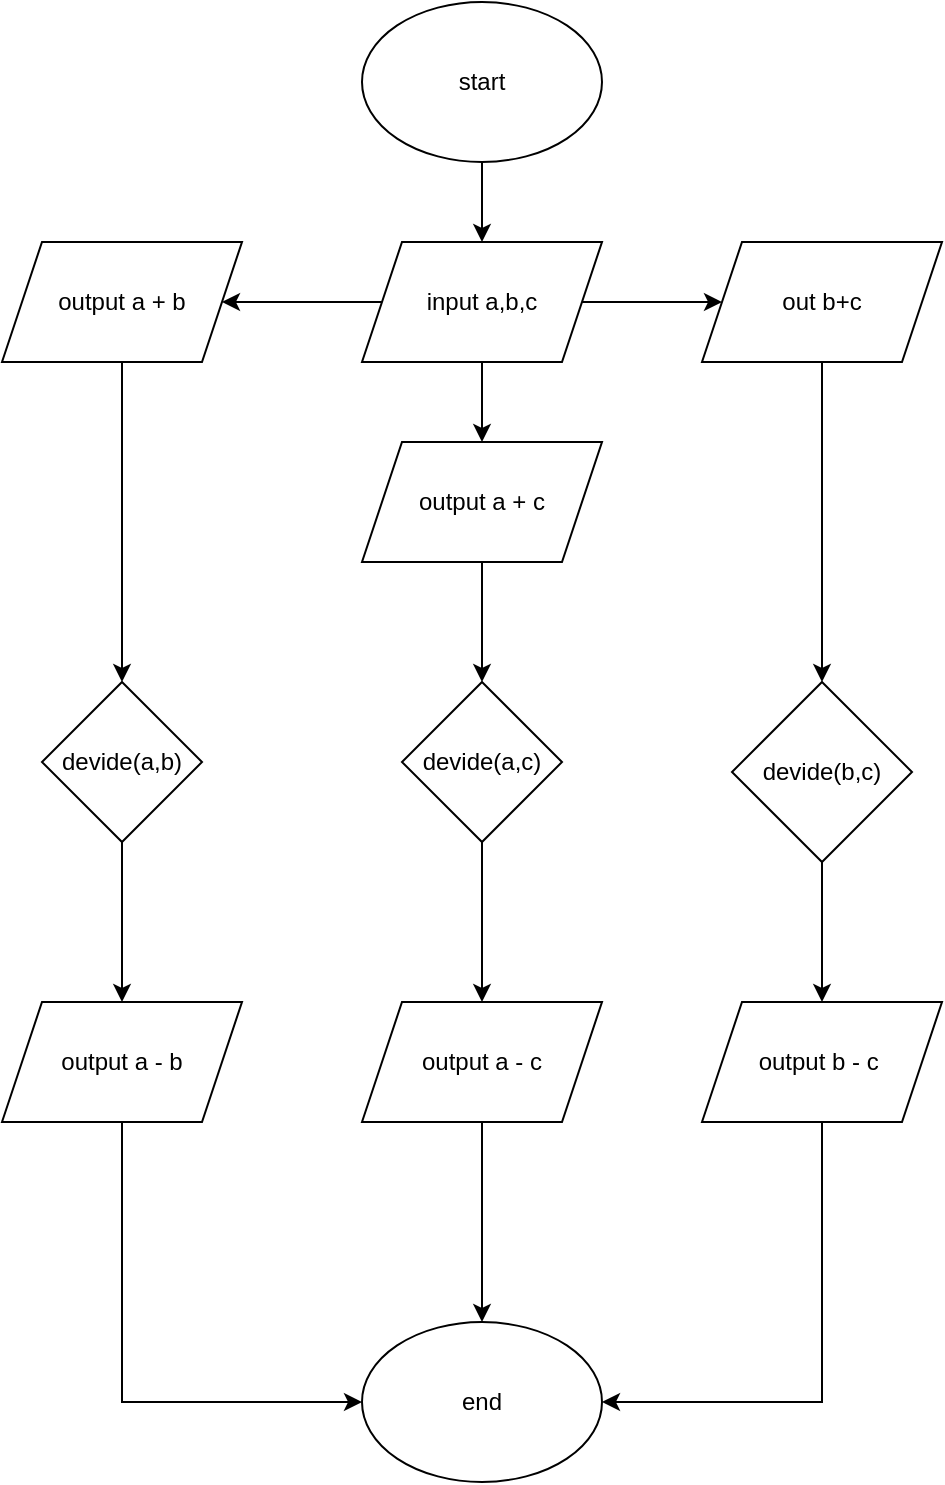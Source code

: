<mxfile version="22.1.4" type="device" pages="6">
  <diagram name="bai1" id="qB7rgnWT7f_RbwgGEuMo">
    <mxGraphModel dx="1444" dy="913" grid="1" gridSize="10" guides="1" tooltips="1" connect="1" arrows="1" fold="1" page="1" pageScale="1" pageWidth="850" pageHeight="1100" math="0" shadow="0">
      <root>
        <mxCell id="0" />
        <mxCell id="1" parent="0" />
        <mxCell id="MK55P0l-3YB7FXVGmUyi-1" style="edgeStyle=orthogonalEdgeStyle;rounded=0;orthogonalLoop=1;jettySize=auto;html=1;exitX=0.5;exitY=1;exitDx=0;exitDy=0;entryX=0.5;entryY=0;entryDx=0;entryDy=0;" edge="1" parent="1" source="tVHJ0tNOioz3t7MRQATq-1" target="tVHJ0tNOioz3t7MRQATq-16">
          <mxGeometry relative="1" as="geometry" />
        </mxCell>
        <mxCell id="tVHJ0tNOioz3t7MRQATq-1" value="start" style="ellipse;whiteSpace=wrap;html=1;" parent="1" vertex="1">
          <mxGeometry x="500" y="20" width="120" height="80" as="geometry" />
        </mxCell>
        <mxCell id="tVHJ0tNOioz3t7MRQATq-19" value="" style="edgeStyle=orthogonalEdgeStyle;rounded=0;orthogonalLoop=1;jettySize=auto;html=1;" parent="1" source="tVHJ0tNOioz3t7MRQATq-16" target="tVHJ0tNOioz3t7MRQATq-18" edge="1">
          <mxGeometry relative="1" as="geometry" />
        </mxCell>
        <mxCell id="MK55P0l-3YB7FXVGmUyi-4" style="edgeStyle=orthogonalEdgeStyle;rounded=0;orthogonalLoop=1;jettySize=auto;html=1;exitX=1;exitY=0.5;exitDx=0;exitDy=0;entryX=0;entryY=0.5;entryDx=0;entryDy=0;" edge="1" parent="1" source="tVHJ0tNOioz3t7MRQATq-16" target="MK55P0l-3YB7FXVGmUyi-3">
          <mxGeometry relative="1" as="geometry" />
        </mxCell>
        <mxCell id="MK55P0l-3YB7FXVGmUyi-9" style="edgeStyle=orthogonalEdgeStyle;rounded=0;orthogonalLoop=1;jettySize=auto;html=1;exitX=0.5;exitY=1;exitDx=0;exitDy=0;entryX=0.5;entryY=0;entryDx=0;entryDy=0;" edge="1" parent="1" source="tVHJ0tNOioz3t7MRQATq-16" target="tVHJ0tNOioz3t7MRQATq-40">
          <mxGeometry relative="1" as="geometry" />
        </mxCell>
        <mxCell id="tVHJ0tNOioz3t7MRQATq-16" value="input a,b,c" style="shape=parallelogram;perimeter=parallelogramPerimeter;whiteSpace=wrap;html=1;fixedSize=1;" parent="1" vertex="1">
          <mxGeometry x="500" y="140" width="120" height="60" as="geometry" />
        </mxCell>
        <mxCell id="tVHJ0tNOioz3t7MRQATq-22" value="" style="edgeStyle=orthogonalEdgeStyle;rounded=0;orthogonalLoop=1;jettySize=auto;html=1;" parent="1" source="tVHJ0tNOioz3t7MRQATq-17" target="tVHJ0tNOioz3t7MRQATq-21" edge="1">
          <mxGeometry relative="1" as="geometry" />
        </mxCell>
        <mxCell id="tVHJ0tNOioz3t7MRQATq-17" value="devide(a,b)" style="rhombus;whiteSpace=wrap;html=1;" parent="1" vertex="1">
          <mxGeometry x="340" y="360" width="80" height="80" as="geometry" />
        </mxCell>
        <mxCell id="tVHJ0tNOioz3t7MRQATq-20" value="" style="edgeStyle=orthogonalEdgeStyle;rounded=0;orthogonalLoop=1;jettySize=auto;html=1;" parent="1" source="tVHJ0tNOioz3t7MRQATq-18" target="tVHJ0tNOioz3t7MRQATq-17" edge="1">
          <mxGeometry relative="1" as="geometry" />
        </mxCell>
        <mxCell id="tVHJ0tNOioz3t7MRQATq-18" value="output a + b" style="shape=parallelogram;perimeter=parallelogramPerimeter;whiteSpace=wrap;html=1;fixedSize=1;" parent="1" vertex="1">
          <mxGeometry x="320" y="140" width="120" height="60" as="geometry" />
        </mxCell>
        <mxCell id="MK55P0l-3YB7FXVGmUyi-14" style="edgeStyle=orthogonalEdgeStyle;rounded=0;orthogonalLoop=1;jettySize=auto;html=1;exitX=0.5;exitY=1;exitDx=0;exitDy=0;entryX=0;entryY=0.5;entryDx=0;entryDy=0;" edge="1" parent="1" source="tVHJ0tNOioz3t7MRQATq-21" target="MK55P0l-3YB7FXVGmUyi-13">
          <mxGeometry relative="1" as="geometry" />
        </mxCell>
        <mxCell id="tVHJ0tNOioz3t7MRQATq-21" value="output a - b" style="shape=parallelogram;perimeter=parallelogramPerimeter;whiteSpace=wrap;html=1;fixedSize=1;" parent="1" vertex="1">
          <mxGeometry x="320" y="520" width="120" height="60" as="geometry" />
        </mxCell>
        <mxCell id="MK55P0l-3YB7FXVGmUyi-12" style="edgeStyle=orthogonalEdgeStyle;rounded=0;orthogonalLoop=1;jettySize=auto;html=1;exitX=0.5;exitY=1;exitDx=0;exitDy=0;" edge="1" parent="1" source="tVHJ0tNOioz3t7MRQATq-29" target="MK55P0l-3YB7FXVGmUyi-11">
          <mxGeometry relative="1" as="geometry" />
        </mxCell>
        <mxCell id="tVHJ0tNOioz3t7MRQATq-29" value="devide(a,c)" style="rhombus;whiteSpace=wrap;html=1;" parent="1" vertex="1">
          <mxGeometry x="520" y="360" width="80" height="80" as="geometry" />
        </mxCell>
        <mxCell id="MK55P0l-3YB7FXVGmUyi-16" style="edgeStyle=orthogonalEdgeStyle;rounded=0;orthogonalLoop=1;jettySize=auto;html=1;exitX=0.5;exitY=1;exitDx=0;exitDy=0;entryX=1;entryY=0.5;entryDx=0;entryDy=0;" edge="1" parent="1" source="tVHJ0tNOioz3t7MRQATq-32" target="MK55P0l-3YB7FXVGmUyi-13">
          <mxGeometry relative="1" as="geometry" />
        </mxCell>
        <mxCell id="tVHJ0tNOioz3t7MRQATq-32" value="output b - c&amp;nbsp;" style="shape=parallelogram;perimeter=parallelogramPerimeter;whiteSpace=wrap;html=1;fixedSize=1;" parent="1" vertex="1">
          <mxGeometry x="670" y="520" width="120" height="60" as="geometry" />
        </mxCell>
        <mxCell id="MK55P0l-3YB7FXVGmUyi-8" style="edgeStyle=orthogonalEdgeStyle;rounded=0;orthogonalLoop=1;jettySize=auto;html=1;exitX=0.5;exitY=1;exitDx=0;exitDy=0;entryX=0.5;entryY=0;entryDx=0;entryDy=0;" edge="1" parent="1" source="tVHJ0tNOioz3t7MRQATq-38" target="tVHJ0tNOioz3t7MRQATq-32">
          <mxGeometry relative="1" as="geometry" />
        </mxCell>
        <mxCell id="tVHJ0tNOioz3t7MRQATq-38" value="devide(b,c)" style="rhombus;whiteSpace=wrap;html=1;" parent="1" vertex="1">
          <mxGeometry x="685" y="360" width="90" height="90" as="geometry" />
        </mxCell>
        <mxCell id="MK55P0l-3YB7FXVGmUyi-10" style="edgeStyle=orthogonalEdgeStyle;rounded=0;orthogonalLoop=1;jettySize=auto;html=1;exitX=0.5;exitY=1;exitDx=0;exitDy=0;entryX=0.5;entryY=0;entryDx=0;entryDy=0;" edge="1" parent="1" source="tVHJ0tNOioz3t7MRQATq-40" target="tVHJ0tNOioz3t7MRQATq-29">
          <mxGeometry relative="1" as="geometry" />
        </mxCell>
        <mxCell id="tVHJ0tNOioz3t7MRQATq-40" value="output a + c" style="shape=parallelogram;perimeter=parallelogramPerimeter;whiteSpace=wrap;html=1;fixedSize=1;" parent="1" vertex="1">
          <mxGeometry x="500" y="240" width="120" height="60" as="geometry" />
        </mxCell>
        <mxCell id="MK55P0l-3YB7FXVGmUyi-5" style="edgeStyle=orthogonalEdgeStyle;rounded=0;orthogonalLoop=1;jettySize=auto;html=1;exitX=0.5;exitY=1;exitDx=0;exitDy=0;entryX=0.5;entryY=0;entryDx=0;entryDy=0;" edge="1" parent="1" source="MK55P0l-3YB7FXVGmUyi-3" target="tVHJ0tNOioz3t7MRQATq-38">
          <mxGeometry relative="1" as="geometry" />
        </mxCell>
        <mxCell id="MK55P0l-3YB7FXVGmUyi-3" value="out b+c" style="shape=parallelogram;perimeter=parallelogramPerimeter;whiteSpace=wrap;html=1;fixedSize=1;" vertex="1" parent="1">
          <mxGeometry x="670" y="140" width="120" height="60" as="geometry" />
        </mxCell>
        <mxCell id="MK55P0l-3YB7FXVGmUyi-15" style="edgeStyle=orthogonalEdgeStyle;rounded=0;orthogonalLoop=1;jettySize=auto;html=1;exitX=0.5;exitY=1;exitDx=0;exitDy=0;entryX=0.5;entryY=0;entryDx=0;entryDy=0;" edge="1" parent="1" source="MK55P0l-3YB7FXVGmUyi-11" target="MK55P0l-3YB7FXVGmUyi-13">
          <mxGeometry relative="1" as="geometry" />
        </mxCell>
        <mxCell id="MK55P0l-3YB7FXVGmUyi-11" value="output a - c" style="shape=parallelogram;perimeter=parallelogramPerimeter;whiteSpace=wrap;html=1;fixedSize=1;" vertex="1" parent="1">
          <mxGeometry x="500" y="520" width="120" height="60" as="geometry" />
        </mxCell>
        <mxCell id="MK55P0l-3YB7FXVGmUyi-13" value="end" style="ellipse;whiteSpace=wrap;html=1;" vertex="1" parent="1">
          <mxGeometry x="500" y="680" width="120" height="80" as="geometry" />
        </mxCell>
      </root>
    </mxGraphModel>
  </diagram>
  <diagram id="vwqThoT8L91d0zR2EI-t" name="bai2">
    <mxGraphModel dx="2977" dy="2006" grid="1" gridSize="10" guides="1" tooltips="1" connect="1" arrows="1" fold="1" page="1" pageScale="1" pageWidth="827" pageHeight="1169" math="0" shadow="0">
      <root>
        <mxCell id="0" />
        <mxCell id="1" parent="0" />
        <mxCell id="PYororwwfd-qNl9U6YSp-51" style="edgeStyle=orthogonalEdgeStyle;rounded=0;orthogonalLoop=1;jettySize=auto;html=1;exitX=0.5;exitY=1;exitDx=0;exitDy=0;entryX=0.5;entryY=0;entryDx=0;entryDy=0;" edge="1" parent="1" source="PYororwwfd-qNl9U6YSp-2" target="PYororwwfd-qNl9U6YSp-13">
          <mxGeometry relative="1" as="geometry" />
        </mxCell>
        <mxCell id="PYororwwfd-qNl9U6YSp-2" value="start" style="ellipse;whiteSpace=wrap;html=1;" vertex="1" parent="1">
          <mxGeometry x="430" y="-280" width="120" height="80" as="geometry" />
        </mxCell>
        <mxCell id="PYororwwfd-qNl9U6YSp-54" style="edgeStyle=orthogonalEdgeStyle;rounded=0;orthogonalLoop=1;jettySize=auto;html=1;exitX=0.5;exitY=1;exitDx=0;exitDy=0;entryX=0.5;entryY=0;entryDx=0;entryDy=0;" edge="1" parent="1" source="PYororwwfd-qNl9U6YSp-13" target="PYororwwfd-qNl9U6YSp-53">
          <mxGeometry relative="1" as="geometry" />
        </mxCell>
        <mxCell id="PYororwwfd-qNl9U6YSp-74" value="true" style="edgeLabel;html=1;align=center;verticalAlign=middle;resizable=0;points=[];" vertex="1" connectable="0" parent="PYororwwfd-qNl9U6YSp-54">
          <mxGeometry x="-0.124" relative="1" as="geometry">
            <mxPoint as="offset" />
          </mxGeometry>
        </mxCell>
        <mxCell id="PYororwwfd-qNl9U6YSp-76" style="edgeStyle=orthogonalEdgeStyle;rounded=0;orthogonalLoop=1;jettySize=auto;html=1;exitX=1;exitY=0.5;exitDx=0;exitDy=0;entryX=0;entryY=0.5;entryDx=0;entryDy=0;" edge="1" parent="1" source="PYororwwfd-qNl9U6YSp-13" target="PYororwwfd-qNl9U6YSp-75">
          <mxGeometry relative="1" as="geometry" />
        </mxCell>
        <mxCell id="PYororwwfd-qNl9U6YSp-77" value="false" style="edgeLabel;html=1;align=center;verticalAlign=middle;resizable=0;points=[];" vertex="1" connectable="0" parent="PYororwwfd-qNl9U6YSp-76">
          <mxGeometry x="-0.013" y="-1" relative="1" as="geometry">
            <mxPoint as="offset" />
          </mxGeometry>
        </mxCell>
        <mxCell id="PYororwwfd-qNl9U6YSp-89" style="edgeStyle=orthogonalEdgeStyle;rounded=0;orthogonalLoop=1;jettySize=auto;html=1;exitX=0;exitY=0.5;exitDx=0;exitDy=0;entryX=0.5;entryY=0;entryDx=0;entryDy=0;" edge="1" parent="1" source="PYororwwfd-qNl9U6YSp-13" target="PYororwwfd-qNl9U6YSp-88">
          <mxGeometry relative="1" as="geometry" />
        </mxCell>
        <mxCell id="PYororwwfd-qNl9U6YSp-116" style="edgeStyle=orthogonalEdgeStyle;rounded=0;orthogonalLoop=1;jettySize=auto;html=1;exitX=0;exitY=0.5;exitDx=0;exitDy=0;entryX=0.5;entryY=0;entryDx=0;entryDy=0;" edge="1" parent="1" source="PYororwwfd-qNl9U6YSp-13" target="PYororwwfd-qNl9U6YSp-115">
          <mxGeometry relative="1" as="geometry" />
        </mxCell>
        <mxCell id="PYororwwfd-qNl9U6YSp-117" value="true" style="edgeLabel;html=1;align=center;verticalAlign=middle;resizable=0;points=[];" vertex="1" connectable="0" parent="PYororwwfd-qNl9U6YSp-116">
          <mxGeometry x="-0.798" y="-3" relative="1" as="geometry">
            <mxPoint as="offset" />
          </mxGeometry>
        </mxCell>
        <mxCell id="PYororwwfd-qNl9U6YSp-13" value="intput a,b,c!=0" style="shape=parallelogram;perimeter=parallelogramPerimeter;whiteSpace=wrap;html=1;fixedSize=1;" vertex="1" parent="1">
          <mxGeometry x="430" y="-170" width="120" height="60" as="geometry" />
        </mxCell>
        <mxCell id="PYororwwfd-qNl9U6YSp-14" value="" style="edgeStyle=orthogonalEdgeStyle;rounded=0;orthogonalLoop=1;jettySize=auto;html=1;" edge="1" parent="1" source="PYororwwfd-qNl9U6YSp-16" target="PYororwwfd-qNl9U6YSp-20">
          <mxGeometry relative="1" as="geometry" />
        </mxCell>
        <mxCell id="PYororwwfd-qNl9U6YSp-45" value="true" style="edgeLabel;html=1;align=center;verticalAlign=middle;resizable=0;points=[];" vertex="1" connectable="0" parent="PYororwwfd-qNl9U6YSp-14">
          <mxGeometry x="-0.333" y="-2" relative="1" as="geometry">
            <mxPoint as="offset" />
          </mxGeometry>
        </mxCell>
        <mxCell id="PYororwwfd-qNl9U6YSp-59" style="edgeStyle=orthogonalEdgeStyle;rounded=0;orthogonalLoop=1;jettySize=auto;html=1;exitX=1;exitY=0.5;exitDx=0;exitDy=0;entryX=0;entryY=0.5;entryDx=0;entryDy=0;" edge="1" parent="1" source="PYororwwfd-qNl9U6YSp-16" target="PYororwwfd-qNl9U6YSp-58">
          <mxGeometry relative="1" as="geometry" />
        </mxCell>
        <mxCell id="PYororwwfd-qNl9U6YSp-60" value="false" style="edgeLabel;html=1;align=center;verticalAlign=middle;resizable=0;points=[];" vertex="1" connectable="0" parent="PYororwwfd-qNl9U6YSp-59">
          <mxGeometry x="-0.013" relative="1" as="geometry">
            <mxPoint as="offset" />
          </mxGeometry>
        </mxCell>
        <mxCell id="PYororwwfd-qNl9U6YSp-16" value="devide(a,b)" style="rhombus;whiteSpace=wrap;html=1;" vertex="1" parent="1">
          <mxGeometry x="450" y="150" width="80" height="80" as="geometry" />
        </mxCell>
        <mxCell id="PYororwwfd-qNl9U6YSp-56" style="edgeStyle=orthogonalEdgeStyle;rounded=0;orthogonalLoop=1;jettySize=auto;html=1;exitX=0.5;exitY=1;exitDx=0;exitDy=0;entryX=0.5;entryY=0;entryDx=0;entryDy=0;" edge="1" parent="1" source="PYororwwfd-qNl9U6YSp-18" target="PYororwwfd-qNl9U6YSp-16">
          <mxGeometry relative="1" as="geometry" />
        </mxCell>
        <mxCell id="PYororwwfd-qNl9U6YSp-18" value="output a*b" style="shape=parallelogram;perimeter=parallelogramPerimeter;whiteSpace=wrap;html=1;fixedSize=1;" vertex="1" parent="1">
          <mxGeometry x="430" y="50" width="120" height="60" as="geometry" />
        </mxCell>
        <mxCell id="PYororwwfd-qNl9U6YSp-79" style="edgeStyle=orthogonalEdgeStyle;rounded=0;orthogonalLoop=1;jettySize=auto;html=1;exitX=0.5;exitY=1;exitDx=0;exitDy=0;" edge="1" parent="1" source="PYororwwfd-qNl9U6YSp-20" target="PYororwwfd-qNl9U6YSp-78">
          <mxGeometry relative="1" as="geometry" />
        </mxCell>
        <mxCell id="PYororwwfd-qNl9U6YSp-20" value="output a / b" style="shape=parallelogram;perimeter=parallelogramPerimeter;whiteSpace=wrap;html=1;fixedSize=1;" vertex="1" parent="1">
          <mxGeometry x="430" y="280" width="120" height="60" as="geometry" />
        </mxCell>
        <mxCell id="PYororwwfd-qNl9U6YSp-55" style="edgeStyle=orthogonalEdgeStyle;rounded=0;orthogonalLoop=1;jettySize=auto;html=1;exitX=0.5;exitY=1;exitDx=0;exitDy=0;" edge="1" parent="1" source="PYororwwfd-qNl9U6YSp-53" target="PYororwwfd-qNl9U6YSp-18">
          <mxGeometry relative="1" as="geometry" />
        </mxCell>
        <mxCell id="PYororwwfd-qNl9U6YSp-57" value="true" style="edgeLabel;html=1;align=center;verticalAlign=middle;resizable=0;points=[];" vertex="1" connectable="0" parent="PYororwwfd-qNl9U6YSp-55">
          <mxGeometry x="-0.24" y="1" relative="1" as="geometry">
            <mxPoint as="offset" />
          </mxGeometry>
        </mxCell>
        <mxCell id="PYororwwfd-qNl9U6YSp-62" style="edgeStyle=orthogonalEdgeStyle;rounded=0;orthogonalLoop=1;jettySize=auto;html=1;exitX=1;exitY=0.5;exitDx=0;exitDy=0;entryX=0;entryY=0.5;entryDx=0;entryDy=0;" edge="1" parent="1" source="PYororwwfd-qNl9U6YSp-53" target="PYororwwfd-qNl9U6YSp-61">
          <mxGeometry relative="1" as="geometry" />
        </mxCell>
        <mxCell id="PYororwwfd-qNl9U6YSp-63" value="false" style="edgeLabel;html=1;align=center;verticalAlign=middle;resizable=0;points=[];" vertex="1" connectable="0" parent="PYororwwfd-qNl9U6YSp-62">
          <mxGeometry x="-0.144" relative="1" as="geometry">
            <mxPoint as="offset" />
          </mxGeometry>
        </mxCell>
        <mxCell id="PYororwwfd-qNl9U6YSp-53" value="a&amp;gt;b" style="rhombus;whiteSpace=wrap;html=1;" vertex="1" parent="1">
          <mxGeometry x="450" y="-80" width="80" height="80" as="geometry" />
        </mxCell>
        <mxCell id="PYororwwfd-qNl9U6YSp-81" style="edgeStyle=orthogonalEdgeStyle;rounded=0;orthogonalLoop=1;jettySize=auto;html=1;exitX=0.5;exitY=1;exitDx=0;exitDy=0;entryX=1;entryY=0.5;entryDx=0;entryDy=0;" edge="1" parent="1" source="PYororwwfd-qNl9U6YSp-58" target="PYororwwfd-qNl9U6YSp-78">
          <mxGeometry relative="1" as="geometry" />
        </mxCell>
        <mxCell id="PYororwwfd-qNl9U6YSp-58" value="a%b!=0" style="shape=parallelogram;perimeter=parallelogramPerimeter;whiteSpace=wrap;html=1;fixedSize=1;" vertex="1" parent="1">
          <mxGeometry x="570" y="160" width="120" height="60" as="geometry" />
        </mxCell>
        <mxCell id="PYororwwfd-qNl9U6YSp-65" style="edgeStyle=orthogonalEdgeStyle;rounded=0;orthogonalLoop=1;jettySize=auto;html=1;exitX=1;exitY=0.5;exitDx=0;exitDy=0;entryX=0;entryY=0.5;entryDx=0;entryDy=0;" edge="1" parent="1" source="PYororwwfd-qNl9U6YSp-61" target="PYororwwfd-qNl9U6YSp-64">
          <mxGeometry relative="1" as="geometry" />
        </mxCell>
        <mxCell id="PYororwwfd-qNl9U6YSp-61" value="output b*a" style="shape=parallelogram;perimeter=parallelogramPerimeter;whiteSpace=wrap;html=1;fixedSize=1;" vertex="1" parent="1">
          <mxGeometry x="580" y="-70" width="120" height="60" as="geometry" />
        </mxCell>
        <mxCell id="PYororwwfd-qNl9U6YSp-68" style="edgeStyle=orthogonalEdgeStyle;rounded=0;orthogonalLoop=1;jettySize=auto;html=1;exitX=1;exitY=0.5;exitDx=0;exitDy=0;entryX=0;entryY=0.5;entryDx=0;entryDy=0;" edge="1" parent="1" source="PYororwwfd-qNl9U6YSp-64" target="PYororwwfd-qNl9U6YSp-66">
          <mxGeometry relative="1" as="geometry" />
        </mxCell>
        <mxCell id="PYororwwfd-qNl9U6YSp-69" value="true" style="edgeLabel;html=1;align=center;verticalAlign=middle;resizable=0;points=[];" vertex="1" connectable="0" parent="PYororwwfd-qNl9U6YSp-68">
          <mxGeometry x="0.1" relative="1" as="geometry">
            <mxPoint as="offset" />
          </mxGeometry>
        </mxCell>
        <mxCell id="PYororwwfd-qNl9U6YSp-71" style="edgeStyle=orthogonalEdgeStyle;rounded=0;orthogonalLoop=1;jettySize=auto;html=1;exitX=0.5;exitY=1;exitDx=0;exitDy=0;entryX=0.5;entryY=0;entryDx=0;entryDy=0;" edge="1" parent="1" source="PYororwwfd-qNl9U6YSp-64" target="PYororwwfd-qNl9U6YSp-70">
          <mxGeometry relative="1" as="geometry" />
        </mxCell>
        <mxCell id="PYororwwfd-qNl9U6YSp-64" value="devide(b,a)" style="rhombus;whiteSpace=wrap;html=1;" vertex="1" parent="1">
          <mxGeometry x="740" y="-80" width="80" height="80" as="geometry" />
        </mxCell>
        <mxCell id="PYororwwfd-qNl9U6YSp-85" style="edgeStyle=orthogonalEdgeStyle;rounded=0;orthogonalLoop=1;jettySize=auto;html=1;exitX=0.5;exitY=1;exitDx=0;exitDy=0;entryX=1;entryY=0.5;entryDx=0;entryDy=0;" edge="1" parent="1" source="PYororwwfd-qNl9U6YSp-66" target="PYororwwfd-qNl9U6YSp-78">
          <mxGeometry relative="1" as="geometry" />
        </mxCell>
        <mxCell id="PYororwwfd-qNl9U6YSp-66" value="output b/a" style="shape=parallelogram;perimeter=parallelogramPerimeter;whiteSpace=wrap;html=1;fixedSize=1;" vertex="1" parent="1">
          <mxGeometry x="850" y="-70" width="120" height="60" as="geometry" />
        </mxCell>
        <mxCell id="PYororwwfd-qNl9U6YSp-82" style="edgeStyle=orthogonalEdgeStyle;rounded=0;orthogonalLoop=1;jettySize=auto;html=1;exitX=0.5;exitY=1;exitDx=0;exitDy=0;entryX=1;entryY=0.5;entryDx=0;entryDy=0;" edge="1" parent="1" source="PYororwwfd-qNl9U6YSp-70" target="PYororwwfd-qNl9U6YSp-78">
          <mxGeometry relative="1" as="geometry" />
        </mxCell>
        <mxCell id="PYororwwfd-qNl9U6YSp-70" value="b%a!=0" style="shape=parallelogram;perimeter=parallelogramPerimeter;whiteSpace=wrap;html=1;fixedSize=1;" vertex="1" parent="1">
          <mxGeometry x="720" y="40" width="120" height="60" as="geometry" />
        </mxCell>
        <mxCell id="PYororwwfd-qNl9U6YSp-87" style="edgeStyle=orthogonalEdgeStyle;rounded=0;orthogonalLoop=1;jettySize=auto;html=1;exitX=1;exitY=0.5;exitDx=0;exitDy=0;entryX=1;entryY=0.5;entryDx=0;entryDy=0;" edge="1" parent="1" source="PYororwwfd-qNl9U6YSp-75" target="PYororwwfd-qNl9U6YSp-78">
          <mxGeometry relative="1" as="geometry">
            <mxPoint x="1020" y="500" as="targetPoint" />
            <Array as="points">
              <mxPoint x="1020" y="-140" />
              <mxPoint x="1020" y="490" />
            </Array>
          </mxGeometry>
        </mxCell>
        <mxCell id="PYororwwfd-qNl9U6YSp-75" value="khong the chia&amp;nbsp;&lt;br&gt;mot so bat ki&lt;br&gt;cho 0" style="shape=parallelogram;perimeter=parallelogramPerimeter;whiteSpace=wrap;html=1;fixedSize=1;" vertex="1" parent="1">
          <mxGeometry x="620" y="-170" width="120" height="60" as="geometry" />
        </mxCell>
        <mxCell id="PYororwwfd-qNl9U6YSp-78" value="end" style="ellipse;whiteSpace=wrap;html=1;" vertex="1" parent="1">
          <mxGeometry x="430" y="450" width="120" height="80" as="geometry" />
        </mxCell>
        <mxCell id="PYororwwfd-qNl9U6YSp-91" style="edgeStyle=orthogonalEdgeStyle;rounded=0;orthogonalLoop=1;jettySize=auto;html=1;exitX=0.5;exitY=1;exitDx=0;exitDy=0;entryX=0.5;entryY=0;entryDx=0;entryDy=0;" edge="1" parent="1" source="PYororwwfd-qNl9U6YSp-88" target="PYororwwfd-qNl9U6YSp-90">
          <mxGeometry relative="1" as="geometry" />
        </mxCell>
        <mxCell id="PYororwwfd-qNl9U6YSp-98" value="true" style="edgeLabel;html=1;align=center;verticalAlign=middle;resizable=0;points=[];" vertex="1" connectable="0" parent="PYororwwfd-qNl9U6YSp-91">
          <mxGeometry x="-0.231" y="1" relative="1" as="geometry">
            <mxPoint as="offset" />
          </mxGeometry>
        </mxCell>
        <mxCell id="PYororwwfd-qNl9U6YSp-100" style="edgeStyle=orthogonalEdgeStyle;rounded=0;orthogonalLoop=1;jettySize=auto;html=1;exitX=0;exitY=0.5;exitDx=0;exitDy=0;entryX=1;entryY=0.5;entryDx=0;entryDy=0;" edge="1" parent="1" source="PYororwwfd-qNl9U6YSp-88" target="PYororwwfd-qNl9U6YSp-99">
          <mxGeometry relative="1" as="geometry" />
        </mxCell>
        <mxCell id="PYororwwfd-qNl9U6YSp-101" value="false" style="edgeLabel;html=1;align=center;verticalAlign=middle;resizable=0;points=[];" vertex="1" connectable="0" parent="PYororwwfd-qNl9U6YSp-100">
          <mxGeometry x="-0.064" y="2" relative="1" as="geometry">
            <mxPoint as="offset" />
          </mxGeometry>
        </mxCell>
        <mxCell id="PYororwwfd-qNl9U6YSp-88" value="b&amp;gt;c" style="rhombus;whiteSpace=wrap;html=1;" vertex="1" parent="1">
          <mxGeometry x="260" y="-80" width="80" height="80" as="geometry" />
        </mxCell>
        <mxCell id="PYororwwfd-qNl9U6YSp-93" style="edgeStyle=orthogonalEdgeStyle;rounded=0;orthogonalLoop=1;jettySize=auto;html=1;exitX=0.5;exitY=1;exitDx=0;exitDy=0;entryX=0.5;entryY=0;entryDx=0;entryDy=0;" edge="1" parent="1" source="PYororwwfd-qNl9U6YSp-90" target="PYororwwfd-qNl9U6YSp-92">
          <mxGeometry relative="1" as="geometry" />
        </mxCell>
        <mxCell id="PYororwwfd-qNl9U6YSp-90" value="output b*c" style="shape=parallelogram;perimeter=parallelogramPerimeter;whiteSpace=wrap;html=1;fixedSize=1;" vertex="1" parent="1">
          <mxGeometry x="240" y="50" width="120" height="60" as="geometry" />
        </mxCell>
        <mxCell id="PYororwwfd-qNl9U6YSp-96" style="edgeStyle=orthogonalEdgeStyle;rounded=0;orthogonalLoop=1;jettySize=auto;html=1;exitX=0.5;exitY=1;exitDx=0;exitDy=0;" edge="1" parent="1" source="PYororwwfd-qNl9U6YSp-92" target="PYororwwfd-qNl9U6YSp-94">
          <mxGeometry relative="1" as="geometry" />
        </mxCell>
        <mxCell id="PYororwwfd-qNl9U6YSp-97" value="true" style="edgeLabel;html=1;align=center;verticalAlign=middle;resizable=0;points=[];" vertex="1" connectable="0" parent="PYororwwfd-qNl9U6YSp-96">
          <mxGeometry x="-0.161" relative="1" as="geometry">
            <mxPoint as="offset" />
          </mxGeometry>
        </mxCell>
        <mxCell id="PYororwwfd-qNl9U6YSp-108" style="edgeStyle=orthogonalEdgeStyle;rounded=0;orthogonalLoop=1;jettySize=auto;html=1;exitX=0;exitY=0.5;exitDx=0;exitDy=0;entryX=1;entryY=0.5;entryDx=0;entryDy=0;" edge="1" parent="1" source="PYororwwfd-qNl9U6YSp-92" target="PYororwwfd-qNl9U6YSp-107">
          <mxGeometry relative="1" as="geometry" />
        </mxCell>
        <mxCell id="PYororwwfd-qNl9U6YSp-109" value="false" style="edgeLabel;html=1;align=center;verticalAlign=middle;resizable=0;points=[];" vertex="1" connectable="0" parent="PYororwwfd-qNl9U6YSp-108">
          <mxGeometry x="-0.195" y="2" relative="1" as="geometry">
            <mxPoint x="1" as="offset" />
          </mxGeometry>
        </mxCell>
        <mxCell id="PYororwwfd-qNl9U6YSp-92" value="devide(b,c)" style="rhombus;whiteSpace=wrap;html=1;" vertex="1" parent="1">
          <mxGeometry x="260" y="150" width="80" height="80" as="geometry" />
        </mxCell>
        <mxCell id="PYororwwfd-qNl9U6YSp-95" style="edgeStyle=orthogonalEdgeStyle;rounded=0;orthogonalLoop=1;jettySize=auto;html=1;exitX=0.5;exitY=1;exitDx=0;exitDy=0;entryX=0;entryY=0.5;entryDx=0;entryDy=0;" edge="1" parent="1" source="PYororwwfd-qNl9U6YSp-94" target="PYororwwfd-qNl9U6YSp-78">
          <mxGeometry relative="1" as="geometry" />
        </mxCell>
        <mxCell id="PYororwwfd-qNl9U6YSp-94" value="output b/c" style="shape=parallelogram;perimeter=parallelogramPerimeter;whiteSpace=wrap;html=1;fixedSize=1;" vertex="1" parent="1">
          <mxGeometry x="240" y="280" width="120" height="60" as="geometry" />
        </mxCell>
        <mxCell id="PYororwwfd-qNl9U6YSp-103" style="edgeStyle=orthogonalEdgeStyle;rounded=0;orthogonalLoop=1;jettySize=auto;html=1;exitX=0.5;exitY=1;exitDx=0;exitDy=0;entryX=0.5;entryY=0;entryDx=0;entryDy=0;" edge="1" parent="1" source="PYororwwfd-qNl9U6YSp-99" target="PYororwwfd-qNl9U6YSp-102">
          <mxGeometry relative="1" as="geometry" />
        </mxCell>
        <mxCell id="PYororwwfd-qNl9U6YSp-99" value="output c*b" style="shape=parallelogram;perimeter=parallelogramPerimeter;whiteSpace=wrap;html=1;fixedSize=1;" vertex="1" parent="1">
          <mxGeometry x="-130" y="-70" width="120" height="60" as="geometry" />
        </mxCell>
        <mxCell id="PYororwwfd-qNl9U6YSp-105" style="edgeStyle=orthogonalEdgeStyle;rounded=0;orthogonalLoop=1;jettySize=auto;html=1;exitX=0.5;exitY=1;exitDx=0;exitDy=0;entryX=0.5;entryY=0;entryDx=0;entryDy=0;" edge="1" parent="1" source="PYororwwfd-qNl9U6YSp-102" target="PYororwwfd-qNl9U6YSp-104">
          <mxGeometry relative="1" as="geometry" />
        </mxCell>
        <mxCell id="PYororwwfd-qNl9U6YSp-111" value="true" style="edgeLabel;html=1;align=center;verticalAlign=middle;resizable=0;points=[];" vertex="1" connectable="0" parent="PYororwwfd-qNl9U6YSp-105">
          <mxGeometry x="-0.326" relative="1" as="geometry">
            <mxPoint as="offset" />
          </mxGeometry>
        </mxCell>
        <mxCell id="PYororwwfd-qNl9U6YSp-113" style="edgeStyle=orthogonalEdgeStyle;rounded=0;orthogonalLoop=1;jettySize=auto;html=1;exitX=0;exitY=0.5;exitDx=0;exitDy=0;entryX=1;entryY=0.5;entryDx=0;entryDy=0;" edge="1" parent="1" source="PYororwwfd-qNl9U6YSp-102" target="PYororwwfd-qNl9U6YSp-112">
          <mxGeometry relative="1" as="geometry" />
        </mxCell>
        <mxCell id="PYororwwfd-qNl9U6YSp-102" value="devide(c,b)" style="rhombus;whiteSpace=wrap;html=1;" vertex="1" parent="1">
          <mxGeometry x="-110" y="40" width="80" height="80" as="geometry" />
        </mxCell>
        <mxCell id="PYororwwfd-qNl9U6YSp-106" style="edgeStyle=orthogonalEdgeStyle;rounded=0;orthogonalLoop=1;jettySize=auto;html=1;exitX=0.5;exitY=1;exitDx=0;exitDy=0;entryX=0;entryY=0.5;entryDx=0;entryDy=0;" edge="1" parent="1" source="PYororwwfd-qNl9U6YSp-104" target="PYororwwfd-qNl9U6YSp-78">
          <mxGeometry relative="1" as="geometry" />
        </mxCell>
        <mxCell id="PYororwwfd-qNl9U6YSp-104" value="output c/b" style="shape=parallelogram;perimeter=parallelogramPerimeter;whiteSpace=wrap;html=1;fixedSize=1;" vertex="1" parent="1">
          <mxGeometry x="-130" y="170" width="120" height="60" as="geometry" />
        </mxCell>
        <mxCell id="PYororwwfd-qNl9U6YSp-110" style="edgeStyle=orthogonalEdgeStyle;rounded=0;orthogonalLoop=1;jettySize=auto;html=1;exitX=0.5;exitY=1;exitDx=0;exitDy=0;entryX=0;entryY=0.5;entryDx=0;entryDy=0;" edge="1" parent="1" source="PYororwwfd-qNl9U6YSp-107" target="PYororwwfd-qNl9U6YSp-78">
          <mxGeometry relative="1" as="geometry" />
        </mxCell>
        <mxCell id="PYororwwfd-qNl9U6YSp-107" value="b%c!=0" style="shape=parallelogram;perimeter=parallelogramPerimeter;whiteSpace=wrap;html=1;fixedSize=1;" vertex="1" parent="1">
          <mxGeometry x="90" y="160" width="120" height="60" as="geometry" />
        </mxCell>
        <mxCell id="PYororwwfd-qNl9U6YSp-114" style="edgeStyle=orthogonalEdgeStyle;rounded=0;orthogonalLoop=1;jettySize=auto;html=1;exitX=0.5;exitY=1;exitDx=0;exitDy=0;entryX=0;entryY=0.5;entryDx=0;entryDy=0;" edge="1" parent="1" source="PYororwwfd-qNl9U6YSp-112" target="PYororwwfd-qNl9U6YSp-78">
          <mxGeometry relative="1" as="geometry" />
        </mxCell>
        <mxCell id="PYororwwfd-qNl9U6YSp-112" value="c%b!=0" style="shape=parallelogram;perimeter=parallelogramPerimeter;whiteSpace=wrap;html=1;fixedSize=1;" vertex="1" parent="1">
          <mxGeometry x="-280" y="50" width="120" height="60" as="geometry" />
        </mxCell>
        <mxCell id="PYororwwfd-qNl9U6YSp-119" style="edgeStyle=orthogonalEdgeStyle;rounded=0;orthogonalLoop=1;jettySize=auto;html=1;exitX=0.5;exitY=1;exitDx=0;exitDy=0;entryX=0.5;entryY=0;entryDx=0;entryDy=0;" edge="1" parent="1" source="PYororwwfd-qNl9U6YSp-115" target="PYororwwfd-qNl9U6YSp-118">
          <mxGeometry relative="1" as="geometry" />
        </mxCell>
        <mxCell id="PYororwwfd-qNl9U6YSp-120" value="true" style="edgeLabel;html=1;align=center;verticalAlign=middle;resizable=0;points=[];" vertex="1" connectable="0" parent="PYororwwfd-qNl9U6YSp-119">
          <mxGeometry x="-0.161" relative="1" as="geometry">
            <mxPoint as="offset" />
          </mxGeometry>
        </mxCell>
        <mxCell id="PYororwwfd-qNl9U6YSp-135" style="edgeStyle=orthogonalEdgeStyle;rounded=0;orthogonalLoop=1;jettySize=auto;html=1;exitX=0;exitY=0.5;exitDx=0;exitDy=0;entryX=1;entryY=0.5;entryDx=0;entryDy=0;" edge="1" parent="1" source="PYororwwfd-qNl9U6YSp-115" target="PYororwwfd-qNl9U6YSp-134">
          <mxGeometry relative="1" as="geometry" />
        </mxCell>
        <mxCell id="PYororwwfd-qNl9U6YSp-138" value="false" style="edgeLabel;html=1;align=center;verticalAlign=middle;resizable=0;points=[];" vertex="1" connectable="0" parent="PYororwwfd-qNl9U6YSp-135">
          <mxGeometry x="-0.25" y="2" relative="1" as="geometry">
            <mxPoint as="offset" />
          </mxGeometry>
        </mxCell>
        <mxCell id="PYororwwfd-qNl9U6YSp-115" value="c&amp;gt;a" style="rhombus;whiteSpace=wrap;html=1;" vertex="1" parent="1">
          <mxGeometry x="-470" y="-80" width="80" height="80" as="geometry" />
        </mxCell>
        <mxCell id="PYororwwfd-qNl9U6YSp-122" style="edgeStyle=orthogonalEdgeStyle;rounded=0;orthogonalLoop=1;jettySize=auto;html=1;exitX=0.5;exitY=1;exitDx=0;exitDy=0;entryX=0.5;entryY=0;entryDx=0;entryDy=0;" edge="1" parent="1" source="PYororwwfd-qNl9U6YSp-118" target="PYororwwfd-qNl9U6YSp-121">
          <mxGeometry relative="1" as="geometry" />
        </mxCell>
        <mxCell id="PYororwwfd-qNl9U6YSp-118" value="output c*a" style="shape=parallelogram;perimeter=parallelogramPerimeter;whiteSpace=wrap;html=1;fixedSize=1;" vertex="1" parent="1">
          <mxGeometry x="-490" y="50" width="120" height="60" as="geometry" />
        </mxCell>
        <mxCell id="PYororwwfd-qNl9U6YSp-127" style="edgeStyle=orthogonalEdgeStyle;rounded=0;orthogonalLoop=1;jettySize=auto;html=1;exitX=0.5;exitY=1;exitDx=0;exitDy=0;entryX=0.5;entryY=0;entryDx=0;entryDy=0;" edge="1" parent="1" source="PYororwwfd-qNl9U6YSp-121" target="PYororwwfd-qNl9U6YSp-123">
          <mxGeometry relative="1" as="geometry" />
        </mxCell>
        <mxCell id="PYororwwfd-qNl9U6YSp-128" value="true" style="edgeLabel;html=1;align=center;verticalAlign=middle;resizable=0;points=[];" vertex="1" connectable="0" parent="PYororwwfd-qNl9U6YSp-127">
          <mxGeometry x="-0.14" y="-3" relative="1" as="geometry">
            <mxPoint as="offset" />
          </mxGeometry>
        </mxCell>
        <mxCell id="PYororwwfd-qNl9U6YSp-131" style="edgeStyle=orthogonalEdgeStyle;rounded=0;orthogonalLoop=1;jettySize=auto;html=1;exitX=0;exitY=0.5;exitDx=0;exitDy=0;entryX=1;entryY=0.5;entryDx=0;entryDy=0;" edge="1" parent="1" source="PYororwwfd-qNl9U6YSp-121" target="PYororwwfd-qNl9U6YSp-130">
          <mxGeometry relative="1" as="geometry" />
        </mxCell>
        <mxCell id="PYororwwfd-qNl9U6YSp-132" value="false" style="edgeLabel;html=1;align=center;verticalAlign=middle;resizable=0;points=[];" vertex="1" connectable="0" parent="PYororwwfd-qNl9U6YSp-131">
          <mxGeometry x="-0.241" y="-2" relative="1" as="geometry">
            <mxPoint x="-1" as="offset" />
          </mxGeometry>
        </mxCell>
        <mxCell id="PYororwwfd-qNl9U6YSp-121" value="devide(c,a)" style="rhombus;whiteSpace=wrap;html=1;" vertex="1" parent="1">
          <mxGeometry x="-470" y="170" width="80" height="80" as="geometry" />
        </mxCell>
        <mxCell id="PYororwwfd-qNl9U6YSp-129" style="edgeStyle=orthogonalEdgeStyle;rounded=0;orthogonalLoop=1;jettySize=auto;html=1;exitX=0.5;exitY=1;exitDx=0;exitDy=0;entryX=0;entryY=0.5;entryDx=0;entryDy=0;" edge="1" parent="1" source="PYororwwfd-qNl9U6YSp-123" target="PYororwwfd-qNl9U6YSp-78">
          <mxGeometry relative="1" as="geometry" />
        </mxCell>
        <mxCell id="PYororwwfd-qNl9U6YSp-123" value="output c/a" style="shape=parallelogram;perimeter=parallelogramPerimeter;whiteSpace=wrap;html=1;fixedSize=1;" vertex="1" parent="1">
          <mxGeometry x="-490" y="320" width="120" height="60" as="geometry" />
        </mxCell>
        <mxCell id="PYororwwfd-qNl9U6YSp-133" style="edgeStyle=orthogonalEdgeStyle;rounded=0;orthogonalLoop=1;jettySize=auto;html=1;exitX=0.5;exitY=1;exitDx=0;exitDy=0;entryX=0;entryY=0.5;entryDx=0;entryDy=0;" edge="1" parent="1" source="PYororwwfd-qNl9U6YSp-130" target="PYororwwfd-qNl9U6YSp-78">
          <mxGeometry relative="1" as="geometry" />
        </mxCell>
        <mxCell id="PYororwwfd-qNl9U6YSp-130" value="c%a!=0" style="shape=parallelogram;perimeter=parallelogramPerimeter;whiteSpace=wrap;html=1;fixedSize=1;" vertex="1" parent="1">
          <mxGeometry x="-620" y="180" width="120" height="60" as="geometry" />
        </mxCell>
        <mxCell id="PYororwwfd-qNl9U6YSp-137" style="edgeStyle=orthogonalEdgeStyle;rounded=0;orthogonalLoop=1;jettySize=auto;html=1;exitX=0.5;exitY=1;exitDx=0;exitDy=0;" edge="1" parent="1" source="PYororwwfd-qNl9U6YSp-134" target="PYororwwfd-qNl9U6YSp-136">
          <mxGeometry relative="1" as="geometry" />
        </mxCell>
        <mxCell id="PYororwwfd-qNl9U6YSp-134" value="output a*c" style="shape=parallelogram;perimeter=parallelogramPerimeter;whiteSpace=wrap;html=1;fixedSize=1;" vertex="1" parent="1">
          <mxGeometry x="-770" y="-70" width="120" height="60" as="geometry" />
        </mxCell>
        <mxCell id="PYororwwfd-qNl9U6YSp-141" style="edgeStyle=orthogonalEdgeStyle;rounded=0;orthogonalLoop=1;jettySize=auto;html=1;exitX=0.5;exitY=1;exitDx=0;exitDy=0;" edge="1" parent="1" source="PYororwwfd-qNl9U6YSp-136" target="PYororwwfd-qNl9U6YSp-139">
          <mxGeometry relative="1" as="geometry" />
        </mxCell>
        <mxCell id="PYororwwfd-qNl9U6YSp-142" value="true" style="edgeLabel;html=1;align=center;verticalAlign=middle;resizable=0;points=[];" vertex="1" connectable="0" parent="PYororwwfd-qNl9U6YSp-141">
          <mxGeometry x="-0.107" relative="1" as="geometry">
            <mxPoint as="offset" />
          </mxGeometry>
        </mxCell>
        <mxCell id="PYororwwfd-qNl9U6YSp-144" style="edgeStyle=orthogonalEdgeStyle;rounded=0;orthogonalLoop=1;jettySize=auto;html=1;exitX=0;exitY=0.5;exitDx=0;exitDy=0;entryX=1;entryY=0.5;entryDx=0;entryDy=0;" edge="1" parent="1" source="PYororwwfd-qNl9U6YSp-136" target="PYororwwfd-qNl9U6YSp-143">
          <mxGeometry relative="1" as="geometry" />
        </mxCell>
        <mxCell id="PYororwwfd-qNl9U6YSp-145" value="false" style="edgeLabel;html=1;align=center;verticalAlign=middle;resizable=0;points=[];" vertex="1" connectable="0" parent="PYororwwfd-qNl9U6YSp-144">
          <mxGeometry x="-0.086" y="-2" relative="1" as="geometry">
            <mxPoint as="offset" />
          </mxGeometry>
        </mxCell>
        <mxCell id="PYororwwfd-qNl9U6YSp-136" value="devide(a,c)" style="rhombus;whiteSpace=wrap;html=1;" vertex="1" parent="1">
          <mxGeometry x="-750" y="40" width="80" height="80" as="geometry" />
        </mxCell>
        <mxCell id="PYororwwfd-qNl9U6YSp-140" style="edgeStyle=orthogonalEdgeStyle;rounded=0;orthogonalLoop=1;jettySize=auto;html=1;exitX=0.5;exitY=1;exitDx=0;exitDy=0;entryX=0;entryY=0.5;entryDx=0;entryDy=0;" edge="1" parent="1" source="PYororwwfd-qNl9U6YSp-139" target="PYororwwfd-qNl9U6YSp-78">
          <mxGeometry relative="1" as="geometry" />
        </mxCell>
        <mxCell id="PYororwwfd-qNl9U6YSp-139" value="output a/c" style="shape=parallelogram;perimeter=parallelogramPerimeter;whiteSpace=wrap;html=1;fixedSize=1;" vertex="1" parent="1">
          <mxGeometry x="-770" y="180" width="120" height="60" as="geometry" />
        </mxCell>
        <mxCell id="PYororwwfd-qNl9U6YSp-146" style="edgeStyle=orthogonalEdgeStyle;rounded=0;orthogonalLoop=1;jettySize=auto;html=1;exitX=0.5;exitY=1;exitDx=0;exitDy=0;entryX=0;entryY=0.5;entryDx=0;entryDy=0;" edge="1" parent="1" source="PYororwwfd-qNl9U6YSp-143" target="PYororwwfd-qNl9U6YSp-78">
          <mxGeometry relative="1" as="geometry" />
        </mxCell>
        <mxCell id="PYororwwfd-qNl9U6YSp-143" value="a%c!=0" style="shape=parallelogram;perimeter=parallelogramPerimeter;whiteSpace=wrap;html=1;fixedSize=1;" vertex="1" parent="1">
          <mxGeometry x="-930" y="50" width="120" height="60" as="geometry" />
        </mxCell>
      </root>
    </mxGraphModel>
  </diagram>
  <diagram id="FzPXqrd6w-x4vom9TXrb" name="bai3">
    <mxGraphModel dx="1444" dy="2082" grid="1" gridSize="10" guides="1" tooltips="1" connect="1" arrows="1" fold="1" page="1" pageScale="1" pageWidth="827" pageHeight="1169" math="0" shadow="0">
      <root>
        <mxCell id="0" />
        <mxCell id="1" parent="0" />
        <mxCell id="8NwWDv_rxsPzUVSZ1n-B-1" value="" style="edgeStyle=orthogonalEdgeStyle;rounded=0;orthogonalLoop=1;jettySize=auto;html=1;" edge="1" parent="1" source="8NwWDv_rxsPzUVSZ1n-B-4" target="8NwWDv_rxsPzUVSZ1n-B-26">
          <mxGeometry relative="1" as="geometry" />
        </mxCell>
        <mxCell id="8NwWDv_rxsPzUVSZ1n-B-2" style="edgeStyle=orthogonalEdgeStyle;rounded=0;orthogonalLoop=1;jettySize=auto;html=1;entryX=0;entryY=0.5;entryDx=0;entryDy=0;" edge="1" parent="1" source="8NwWDv_rxsPzUVSZ1n-B-4" target="8NwWDv_rxsPzUVSZ1n-B-36">
          <mxGeometry relative="1" as="geometry">
            <Array as="points">
              <mxPoint x="90" y="440" />
            </Array>
          </mxGeometry>
        </mxCell>
        <mxCell id="8NwWDv_rxsPzUVSZ1n-B-3" style="edgeStyle=orthogonalEdgeStyle;rounded=0;orthogonalLoop=1;jettySize=auto;html=1;" edge="1" parent="1" source="8NwWDv_rxsPzUVSZ1n-B-4">
          <mxGeometry relative="1" as="geometry">
            <mxPoint x="90" y="630" as="targetPoint" />
          </mxGeometry>
        </mxCell>
        <mxCell id="8NwWDv_rxsPzUVSZ1n-B-4" value="start" style="ellipse;whiteSpace=wrap;html=1;" vertex="1" parent="1">
          <mxGeometry x="30" y="240" width="120" height="80" as="geometry" />
        </mxCell>
        <mxCell id="8NwWDv_rxsPzUVSZ1n-B-5" value="" style="edgeStyle=orthogonalEdgeStyle;rounded=0;orthogonalLoop=1;jettySize=auto;html=1;" edge="1" parent="1" source="8NwWDv_rxsPzUVSZ1n-B-14" target="8NwWDv_rxsPzUVSZ1n-B-9">
          <mxGeometry relative="1" as="geometry" />
        </mxCell>
        <mxCell id="8NwWDv_rxsPzUVSZ1n-B-6" value="snt(a)" style="shape=parallelogram;perimeter=parallelogramPerimeter;whiteSpace=wrap;html=1;fixedSize=1;" vertex="1" parent="1">
          <mxGeometry x="30" y="40" width="120" height="60" as="geometry" />
        </mxCell>
        <mxCell id="8NwWDv_rxsPzUVSZ1n-B-7" value="" style="edgeStyle=orthogonalEdgeStyle;rounded=0;orthogonalLoop=1;jettySize=auto;html=1;" edge="1" parent="1" source="8NwWDv_rxsPzUVSZ1n-B-9">
          <mxGeometry relative="1" as="geometry">
            <mxPoint x="390" y="70" as="targetPoint" />
          </mxGeometry>
        </mxCell>
        <mxCell id="8NwWDv_rxsPzUVSZ1n-B-8" style="edgeStyle=orthogonalEdgeStyle;rounded=0;orthogonalLoop=1;jettySize=auto;html=1;entryX=0.5;entryY=0;entryDx=0;entryDy=0;" edge="1" parent="1" source="8NwWDv_rxsPzUVSZ1n-B-9" target="8NwWDv_rxsPzUVSZ1n-B-19">
          <mxGeometry relative="1" as="geometry">
            <Array as="points">
              <mxPoint x="310" y="-30" />
              <mxPoint x="770" y="-30" />
            </Array>
          </mxGeometry>
        </mxCell>
        <mxCell id="8NwWDv_rxsPzUVSZ1n-B-9" value="i&amp;lt;sqrt(n)" style="rhombus;whiteSpace=wrap;html=1;" vertex="1" parent="1">
          <mxGeometry x="270" y="30" width="80" height="80" as="geometry" />
        </mxCell>
        <mxCell id="8NwWDv_rxsPzUVSZ1n-B-10" value="" style="edgeStyle=orthogonalEdgeStyle;rounded=0;orthogonalLoop=1;jettySize=auto;html=1;" edge="1" parent="1" source="8NwWDv_rxsPzUVSZ1n-B-12" target="8NwWDv_rxsPzUVSZ1n-B-15">
          <mxGeometry relative="1" as="geometry" />
        </mxCell>
        <mxCell id="8NwWDv_rxsPzUVSZ1n-B-11" style="edgeStyle=orthogonalEdgeStyle;rounded=0;orthogonalLoop=1;jettySize=auto;html=1;entryX=0.5;entryY=1;entryDx=0;entryDy=0;" edge="1" parent="1" source="8NwWDv_rxsPzUVSZ1n-B-12" target="8NwWDv_rxsPzUVSZ1n-B-9">
          <mxGeometry relative="1" as="geometry">
            <Array as="points">
              <mxPoint x="430" y="170" />
              <mxPoint x="310" y="170" />
            </Array>
          </mxGeometry>
        </mxCell>
        <mxCell id="8NwWDv_rxsPzUVSZ1n-B-12" value="n%i == 0" style="rhombus;whiteSpace=wrap;html=1;" vertex="1" parent="1">
          <mxGeometry x="390" y="30" width="80" height="80" as="geometry" />
        </mxCell>
        <mxCell id="8NwWDv_rxsPzUVSZ1n-B-13" value="" style="edgeStyle=orthogonalEdgeStyle;rounded=0;orthogonalLoop=1;jettySize=auto;html=1;" edge="1" parent="1" source="8NwWDv_rxsPzUVSZ1n-B-6" target="8NwWDv_rxsPzUVSZ1n-B-14">
          <mxGeometry relative="1" as="geometry">
            <mxPoint x="140" y="70" as="sourcePoint" />
            <mxPoint x="250" y="70" as="targetPoint" />
          </mxGeometry>
        </mxCell>
        <mxCell id="8NwWDv_rxsPzUVSZ1n-B-14" value="i = 2;" style="rounded=1;whiteSpace=wrap;html=1;" vertex="1" parent="1">
          <mxGeometry x="170" y="40" width="60" height="60" as="geometry" />
        </mxCell>
        <mxCell id="8NwWDv_rxsPzUVSZ1n-B-15" value="return false;&lt;br&gt;" style="whiteSpace=wrap;html=1;" vertex="1" parent="1">
          <mxGeometry x="530" y="40" width="120" height="60" as="geometry" />
        </mxCell>
        <mxCell id="8NwWDv_rxsPzUVSZ1n-B-16" value="true" style="text;html=1;strokeColor=none;fillColor=none;align=center;verticalAlign=middle;whiteSpace=wrap;rounded=0;" vertex="1" parent="1">
          <mxGeometry x="460" y="40" width="60" height="30" as="geometry" />
        </mxCell>
        <mxCell id="8NwWDv_rxsPzUVSZ1n-B-17" value="false" style="text;html=1;strokeColor=none;fillColor=none;align=center;verticalAlign=middle;whiteSpace=wrap;rounded=0;" vertex="1" parent="1">
          <mxGeometry x="340" y="140" width="60" height="30" as="geometry" />
        </mxCell>
        <mxCell id="8NwWDv_rxsPzUVSZ1n-B-18" value="true" style="text;html=1;strokeColor=none;fillColor=none;align=center;verticalAlign=middle;whiteSpace=wrap;rounded=0;" vertex="1" parent="1">
          <mxGeometry x="340" y="40" width="60" height="30" as="geometry" />
        </mxCell>
        <mxCell id="8NwWDv_rxsPzUVSZ1n-B-19" value="return true" style="rounded=0;whiteSpace=wrap;html=1;" vertex="1" parent="1">
          <mxGeometry x="710" y="40" width="120" height="60" as="geometry" />
        </mxCell>
        <mxCell id="8NwWDv_rxsPzUVSZ1n-B-20" value="false" style="text;html=1;strokeColor=none;fillColor=none;align=center;verticalAlign=middle;whiteSpace=wrap;rounded=0;" vertex="1" parent="1">
          <mxGeometry x="510" y="-70" width="60" height="30" as="geometry" />
        </mxCell>
        <mxCell id="8NwWDv_rxsPzUVSZ1n-B-21" value="" style="edgeStyle=orthogonalEdgeStyle;rounded=0;orthogonalLoop=1;jettySize=auto;html=1;" edge="1" parent="1" source="8NwWDv_rxsPzUVSZ1n-B-24" target="8NwWDv_rxsPzUVSZ1n-B-23">
          <mxGeometry relative="1" as="geometry" />
        </mxCell>
        <mxCell id="8NwWDv_rxsPzUVSZ1n-B-22" value="" style="edgeStyle=orthogonalEdgeStyle;rounded=0;orthogonalLoop=1;jettySize=auto;html=1;" edge="1" parent="1" source="8NwWDv_rxsPzUVSZ1n-B-23" target="8NwWDv_rxsPzUVSZ1n-B-28">
          <mxGeometry relative="1" as="geometry" />
        </mxCell>
        <mxCell id="8NwWDv_rxsPzUVSZ1n-B-23" value="i&amp;lt;n" style="rhombus;whiteSpace=wrap;html=1;" vertex="1" parent="1">
          <mxGeometry x="510" y="240" width="80" height="80" as="geometry" />
        </mxCell>
        <mxCell id="8NwWDv_rxsPzUVSZ1n-B-24" value="i = 0" style="rounded=1;whiteSpace=wrap;html=1;" vertex="1" parent="1">
          <mxGeometry x="410" y="250" width="60" height="60" as="geometry" />
        </mxCell>
        <mxCell id="8NwWDv_rxsPzUVSZ1n-B-25" value="" style="edgeStyle=orthogonalEdgeStyle;rounded=0;orthogonalLoop=1;jettySize=auto;html=1;" edge="1" parent="1" source="8NwWDv_rxsPzUVSZ1n-B-26" target="8NwWDv_rxsPzUVSZ1n-B-24">
          <mxGeometry relative="1" as="geometry" />
        </mxCell>
        <mxCell id="8NwWDv_rxsPzUVSZ1n-B-26" value="input n" style="shape=parallelogram;perimeter=parallelogramPerimeter;whiteSpace=wrap;html=1;fixedSize=1;" vertex="1" parent="1">
          <mxGeometry x="230" y="250" width="120" height="60" as="geometry" />
        </mxCell>
        <mxCell id="8NwWDv_rxsPzUVSZ1n-B-27" value="" style="edgeStyle=orthogonalEdgeStyle;rounded=0;orthogonalLoop=1;jettySize=auto;html=1;" edge="1" parent="1" source="8NwWDv_rxsPzUVSZ1n-B-28" target="8NwWDv_rxsPzUVSZ1n-B-30">
          <mxGeometry relative="1" as="geometry" />
        </mxCell>
        <mxCell id="8NwWDv_rxsPzUVSZ1n-B-28" value="input a[i]" style="shape=parallelogram;perimeter=parallelogramPerimeter;whiteSpace=wrap;html=1;fixedSize=1;" vertex="1" parent="1">
          <mxGeometry x="650" y="250" width="120" height="60" as="geometry" />
        </mxCell>
        <mxCell id="8NwWDv_rxsPzUVSZ1n-B-29" style="edgeStyle=orthogonalEdgeStyle;rounded=0;orthogonalLoop=1;jettySize=auto;html=1;entryX=0.5;entryY=0;entryDx=0;entryDy=0;" edge="1" parent="1" source="8NwWDv_rxsPzUVSZ1n-B-30" target="8NwWDv_rxsPzUVSZ1n-B-23">
          <mxGeometry relative="1" as="geometry">
            <Array as="points">
              <mxPoint x="910" y="170" />
              <mxPoint x="550" y="170" />
            </Array>
          </mxGeometry>
        </mxCell>
        <mxCell id="8NwWDv_rxsPzUVSZ1n-B-30" value="i++" style="whiteSpace=wrap;html=1;" vertex="1" parent="1">
          <mxGeometry x="850" y="250" width="120" height="60" as="geometry" />
        </mxCell>
        <mxCell id="8NwWDv_rxsPzUVSZ1n-B-31" value="" style="edgeStyle=orthogonalEdgeStyle;rounded=0;orthogonalLoop=1;jettySize=auto;html=1;" edge="1" parent="1" source="8NwWDv_rxsPzUVSZ1n-B-34" target="8NwWDv_rxsPzUVSZ1n-B-33">
          <mxGeometry relative="1" as="geometry" />
        </mxCell>
        <mxCell id="8NwWDv_rxsPzUVSZ1n-B-32" value="" style="edgeStyle=orthogonalEdgeStyle;rounded=0;orthogonalLoop=1;jettySize=auto;html=1;" edge="1" parent="1" source="8NwWDv_rxsPzUVSZ1n-B-33" target="8NwWDv_rxsPzUVSZ1n-B-38">
          <mxGeometry relative="1" as="geometry" />
        </mxCell>
        <mxCell id="8NwWDv_rxsPzUVSZ1n-B-33" value="i&amp;lt;m" style="rhombus;whiteSpace=wrap;html=1;" vertex="1" parent="1">
          <mxGeometry x="510" y="400" width="80" height="80" as="geometry" />
        </mxCell>
        <mxCell id="8NwWDv_rxsPzUVSZ1n-B-34" value="i = 0" style="rounded=1;whiteSpace=wrap;html=1;" vertex="1" parent="1">
          <mxGeometry x="410" y="410" width="60" height="60" as="geometry" />
        </mxCell>
        <mxCell id="8NwWDv_rxsPzUVSZ1n-B-35" value="" style="edgeStyle=orthogonalEdgeStyle;rounded=0;orthogonalLoop=1;jettySize=auto;html=1;" edge="1" parent="1" source="8NwWDv_rxsPzUVSZ1n-B-36" target="8NwWDv_rxsPzUVSZ1n-B-34">
          <mxGeometry relative="1" as="geometry" />
        </mxCell>
        <mxCell id="8NwWDv_rxsPzUVSZ1n-B-36" value="input m" style="shape=parallelogram;perimeter=parallelogramPerimeter;whiteSpace=wrap;html=1;fixedSize=1;" vertex="1" parent="1">
          <mxGeometry x="230" y="410" width="120" height="60" as="geometry" />
        </mxCell>
        <mxCell id="8NwWDv_rxsPzUVSZ1n-B-37" value="" style="edgeStyle=orthogonalEdgeStyle;rounded=0;orthogonalLoop=1;jettySize=auto;html=1;" edge="1" parent="1" source="8NwWDv_rxsPzUVSZ1n-B-38" target="8NwWDv_rxsPzUVSZ1n-B-41">
          <mxGeometry relative="1" as="geometry" />
        </mxCell>
        <mxCell id="8NwWDv_rxsPzUVSZ1n-B-38" value="input b[i]" style="shape=parallelogram;perimeter=parallelogramPerimeter;whiteSpace=wrap;html=1;fixedSize=1;" vertex="1" parent="1">
          <mxGeometry x="650" y="410" width="120" height="60" as="geometry" />
        </mxCell>
        <mxCell id="8NwWDv_rxsPzUVSZ1n-B-39" style="edgeStyle=orthogonalEdgeStyle;rounded=0;orthogonalLoop=1;jettySize=auto;html=1;entryX=0.5;entryY=0;entryDx=0;entryDy=0;" edge="1" parent="1" source="8NwWDv_rxsPzUVSZ1n-B-41" target="8NwWDv_rxsPzUVSZ1n-B-33">
          <mxGeometry relative="1" as="geometry">
            <Array as="points">
              <mxPoint x="910" y="330" />
              <mxPoint x="550" y="330" />
            </Array>
          </mxGeometry>
        </mxCell>
        <mxCell id="8NwWDv_rxsPzUVSZ1n-B-40" value="" style="edgeStyle=orthogonalEdgeStyle;rounded=0;orthogonalLoop=1;jettySize=auto;html=1;" edge="1" parent="1" source="8NwWDv_rxsPzUVSZ1n-B-41" target="8NwWDv_rxsPzUVSZ1n-B-56">
          <mxGeometry relative="1" as="geometry" />
        </mxCell>
        <mxCell id="8NwWDv_rxsPzUVSZ1n-B-41" value="i++" style="whiteSpace=wrap;html=1;" vertex="1" parent="1">
          <mxGeometry x="850" y="410" width="120" height="60" as="geometry" />
        </mxCell>
        <mxCell id="8NwWDv_rxsPzUVSZ1n-B-42" value="" style="edgeStyle=orthogonalEdgeStyle;rounded=0;orthogonalLoop=1;jettySize=auto;html=1;" edge="1" parent="1" source="8NwWDv_rxsPzUVSZ1n-B-45" target="8NwWDv_rxsPzUVSZ1n-B-44">
          <mxGeometry relative="1" as="geometry" />
        </mxCell>
        <mxCell id="8NwWDv_rxsPzUVSZ1n-B-43" value="" style="edgeStyle=orthogonalEdgeStyle;rounded=0;orthogonalLoop=1;jettySize=auto;html=1;" edge="1" parent="1" source="8NwWDv_rxsPzUVSZ1n-B-44">
          <mxGeometry relative="1" as="geometry">
            <mxPoint x="1290" y="280" as="targetPoint" />
          </mxGeometry>
        </mxCell>
        <mxCell id="8NwWDv_rxsPzUVSZ1n-B-44" value="i&amp;lt;n" style="rhombus;whiteSpace=wrap;html=1;" vertex="1" parent="1">
          <mxGeometry x="1140" y="240" width="80" height="80" as="geometry" />
        </mxCell>
        <mxCell id="8NwWDv_rxsPzUVSZ1n-B-45" value="i = 0" style="rounded=1;whiteSpace=wrap;html=1;" vertex="1" parent="1">
          <mxGeometry x="1040" y="250" width="60" height="60" as="geometry" />
        </mxCell>
        <mxCell id="8NwWDv_rxsPzUVSZ1n-B-46" value="" style="edgeStyle=orthogonalEdgeStyle;rounded=0;orthogonalLoop=1;jettySize=auto;html=1;" edge="1" parent="1" target="8NwWDv_rxsPzUVSZ1n-B-45">
          <mxGeometry relative="1" as="geometry">
            <mxPoint x="970" y="280.0" as="sourcePoint" />
          </mxGeometry>
        </mxCell>
        <mxCell id="8NwWDv_rxsPzUVSZ1n-B-47" style="edgeStyle=orthogonalEdgeStyle;rounded=0;orthogonalLoop=1;jettySize=auto;html=1;entryX=0.5;entryY=0;entryDx=0;entryDy=0;" edge="1" parent="1" source="8NwWDv_rxsPzUVSZ1n-B-48" target="8NwWDv_rxsPzUVSZ1n-B-44">
          <mxGeometry relative="1" as="geometry">
            <Array as="points">
              <mxPoint x="1630" y="170" />
              <mxPoint x="1180" y="170" />
            </Array>
          </mxGeometry>
        </mxCell>
        <mxCell id="8NwWDv_rxsPzUVSZ1n-B-48" value="i++&lt;br&gt;count1++" style="whiteSpace=wrap;html=1;" vertex="1" parent="1">
          <mxGeometry x="1570" y="250" width="120" height="60" as="geometry" />
        </mxCell>
        <mxCell id="8NwWDv_rxsPzUVSZ1n-B-49" value="" style="edgeStyle=orthogonalEdgeStyle;rounded=0;orthogonalLoop=1;jettySize=auto;html=1;" edge="1" parent="1" source="8NwWDv_rxsPzUVSZ1n-B-50">
          <mxGeometry relative="1" as="geometry">
            <mxPoint x="1400" y="280.059" as="targetPoint" />
          </mxGeometry>
        </mxCell>
        <mxCell id="8NwWDv_rxsPzUVSZ1n-B-50" value="snt(a[i])" style="rhombus;whiteSpace=wrap;html=1;" vertex="1" parent="1">
          <mxGeometry x="1290" y="240" width="80" height="80" as="geometry" />
        </mxCell>
        <mxCell id="8NwWDv_rxsPzUVSZ1n-B-51" value="" style="edgeStyle=orthogonalEdgeStyle;rounded=0;orthogonalLoop=1;jettySize=auto;html=1;exitX=1;exitY=0.5;exitDx=0;exitDy=0;" edge="1" parent="1" source="8NwWDv_rxsPzUVSZ1n-B-52" target="8NwWDv_rxsPzUVSZ1n-B-48">
          <mxGeometry relative="1" as="geometry">
            <mxPoint x="1520" y="280" as="sourcePoint" />
          </mxGeometry>
        </mxCell>
        <mxCell id="8NwWDv_rxsPzUVSZ1n-B-52" value="output a[i]" style="shape=parallelogram;perimeter=parallelogramPerimeter;whiteSpace=wrap;html=1;fixedSize=1;" vertex="1" parent="1">
          <mxGeometry x="1390" y="250" width="120" height="60" as="geometry" />
        </mxCell>
        <mxCell id="8NwWDv_rxsPzUVSZ1n-B-53" value="" style="edgeStyle=orthogonalEdgeStyle;rounded=0;orthogonalLoop=1;jettySize=auto;html=1;" edge="1" parent="1" source="8NwWDv_rxsPzUVSZ1n-B-56" target="8NwWDv_rxsPzUVSZ1n-B-55">
          <mxGeometry relative="1" as="geometry" />
        </mxCell>
        <mxCell id="8NwWDv_rxsPzUVSZ1n-B-54" value="" style="edgeStyle=orthogonalEdgeStyle;rounded=0;orthogonalLoop=1;jettySize=auto;html=1;" edge="1" parent="1" source="8NwWDv_rxsPzUVSZ1n-B-55">
          <mxGeometry relative="1" as="geometry">
            <mxPoint x="1290" y="440" as="targetPoint" />
          </mxGeometry>
        </mxCell>
        <mxCell id="8NwWDv_rxsPzUVSZ1n-B-55" value="i&amp;lt;m" style="rhombus;whiteSpace=wrap;html=1;" vertex="1" parent="1">
          <mxGeometry x="1140" y="400" width="80" height="80" as="geometry" />
        </mxCell>
        <mxCell id="8NwWDv_rxsPzUVSZ1n-B-56" value="i = 0" style="rounded=1;whiteSpace=wrap;html=1;" vertex="1" parent="1">
          <mxGeometry x="1040" y="410" width="60" height="60" as="geometry" />
        </mxCell>
        <mxCell id="8NwWDv_rxsPzUVSZ1n-B-57" style="edgeStyle=orthogonalEdgeStyle;rounded=0;orthogonalLoop=1;jettySize=auto;html=1;entryX=0.5;entryY=0;entryDx=0;entryDy=0;" edge="1" parent="1" source="8NwWDv_rxsPzUVSZ1n-B-58" target="8NwWDv_rxsPzUVSZ1n-B-55">
          <mxGeometry relative="1" as="geometry">
            <Array as="points">
              <mxPoint x="1630" y="330" />
              <mxPoint x="1180" y="330" />
            </Array>
          </mxGeometry>
        </mxCell>
        <mxCell id="8NwWDv_rxsPzUVSZ1n-B-58" value="i++&lt;br&gt;count2++" style="whiteSpace=wrap;html=1;" vertex="1" parent="1">
          <mxGeometry x="1570" y="410" width="120" height="60" as="geometry" />
        </mxCell>
        <mxCell id="8NwWDv_rxsPzUVSZ1n-B-59" value="" style="edgeStyle=orthogonalEdgeStyle;rounded=0;orthogonalLoop=1;jettySize=auto;html=1;" edge="1" parent="1" source="8NwWDv_rxsPzUVSZ1n-B-60">
          <mxGeometry relative="1" as="geometry">
            <mxPoint x="1400" y="440.059" as="targetPoint" />
          </mxGeometry>
        </mxCell>
        <mxCell id="8NwWDv_rxsPzUVSZ1n-B-60" value="snt(b[i])" style="rhombus;whiteSpace=wrap;html=1;" vertex="1" parent="1">
          <mxGeometry x="1290" y="400" width="80" height="80" as="geometry" />
        </mxCell>
        <mxCell id="8NwWDv_rxsPzUVSZ1n-B-61" value="" style="edgeStyle=orthogonalEdgeStyle;rounded=0;orthogonalLoop=1;jettySize=auto;html=1;exitX=1;exitY=0.5;exitDx=0;exitDy=0;" edge="1" parent="1" source="8NwWDv_rxsPzUVSZ1n-B-62" target="8NwWDv_rxsPzUVSZ1n-B-58">
          <mxGeometry relative="1" as="geometry">
            <mxPoint x="1520" y="440" as="sourcePoint" />
          </mxGeometry>
        </mxCell>
        <mxCell id="8NwWDv_rxsPzUVSZ1n-B-62" value="output b[i]" style="shape=parallelogram;perimeter=parallelogramPerimeter;whiteSpace=wrap;html=1;fixedSize=1;" vertex="1" parent="1">
          <mxGeometry x="1390" y="410" width="120" height="60" as="geometry" />
        </mxCell>
        <mxCell id="8NwWDv_rxsPzUVSZ1n-B-63" value="" style="edgeStyle=orthogonalEdgeStyle;rounded=0;orthogonalLoop=1;jettySize=auto;html=1;" edge="1" parent="1" source="8NwWDv_rxsPzUVSZ1n-B-65" target="8NwWDv_rxsPzUVSZ1n-B-66">
          <mxGeometry relative="1" as="geometry" />
        </mxCell>
        <mxCell id="8NwWDv_rxsPzUVSZ1n-B-64" style="edgeStyle=orthogonalEdgeStyle;rounded=0;orthogonalLoop=1;jettySize=auto;html=1;entryX=0;entryY=0.5;entryDx=0;entryDy=0;" edge="1" parent="1" source="8NwWDv_rxsPzUVSZ1n-B-65" target="8NwWDv_rxsPzUVSZ1n-B-67">
          <mxGeometry relative="1" as="geometry">
            <Array as="points">
              <mxPoint x="180" y="730" />
            </Array>
          </mxGeometry>
        </mxCell>
        <mxCell id="8NwWDv_rxsPzUVSZ1n-B-65" value="count1 &amp;gt; count2" style="rhombus;whiteSpace=wrap;html=1;" vertex="1" parent="1">
          <mxGeometry x="90" y="590" width="180" height="80" as="geometry" />
        </mxCell>
        <mxCell id="8NwWDv_rxsPzUVSZ1n-B-66" value="output arr1" style="shape=parallelogram;perimeter=parallelogramPerimeter;whiteSpace=wrap;html=1;fixedSize=1;" vertex="1" parent="1">
          <mxGeometry x="330" y="600" width="120" height="60" as="geometry" />
        </mxCell>
        <mxCell id="8NwWDv_rxsPzUVSZ1n-B-67" value="output ar2" style="shape=parallelogram;perimeter=parallelogramPerimeter;whiteSpace=wrap;html=1;fixedSize=1;" vertex="1" parent="1">
          <mxGeometry x="330" y="700" width="120" height="60" as="geometry" />
        </mxCell>
        <mxCell id="8NwWDv_rxsPzUVSZ1n-B-68" value="true" style="text;html=1;strokeColor=none;fillColor=none;align=center;verticalAlign=middle;whiteSpace=wrap;rounded=0;" vertex="1" parent="1">
          <mxGeometry x="270" y="600" width="60" height="30" as="geometry" />
        </mxCell>
        <mxCell id="8NwWDv_rxsPzUVSZ1n-B-69" value="false" style="text;html=1;strokeColor=none;fillColor=none;align=center;verticalAlign=middle;whiteSpace=wrap;rounded=0;" vertex="1" parent="1">
          <mxGeometry x="230" y="690" width="60" height="30" as="geometry" />
        </mxCell>
      </root>
    </mxGraphModel>
  </diagram>
  <diagram id="rhLrotC5NghAbW_efJ7W" name="bai4">
    <mxGraphModel dx="794" dy="1671" grid="1" gridSize="10" guides="1" tooltips="1" connect="1" arrows="1" fold="1" page="1" pageScale="1" pageWidth="827" pageHeight="1169" math="0" shadow="0">
      <root>
        <mxCell id="0" />
        <mxCell id="1" parent="0" />
        <mxCell id="lLyu_s4S6f0xitCU7e_N-1" value="" style="edgeStyle=orthogonalEdgeStyle;rounded=0;orthogonalLoop=1;jettySize=auto;html=1;" edge="1" parent="1" source="lLyu_s4S6f0xitCU7e_N-2" target="lLyu_s4S6f0xitCU7e_N-20">
          <mxGeometry relative="1" as="geometry" />
        </mxCell>
        <mxCell id="lLyu_s4S6f0xitCU7e_N-2" value="start" style="ellipse;whiteSpace=wrap;html=1;" vertex="1" parent="1">
          <mxGeometry x="10" y="360" width="120" height="80" as="geometry" />
        </mxCell>
        <mxCell id="lLyu_s4S6f0xitCU7e_N-3" value="" style="edgeStyle=orthogonalEdgeStyle;rounded=0;orthogonalLoop=1;jettySize=auto;html=1;" edge="1" parent="1" source="lLyu_s4S6f0xitCU7e_N-4" target="lLyu_s4S6f0xitCU7e_N-6">
          <mxGeometry relative="1" as="geometry" />
        </mxCell>
        <mxCell id="lLyu_s4S6f0xitCU7e_N-4" value="check(arr,n)" style="shape=parallelogram;perimeter=parallelogramPerimeter;whiteSpace=wrap;html=1;fixedSize=1;" vertex="1" parent="1">
          <mxGeometry x="40" y="50" width="120" height="60" as="geometry" />
        </mxCell>
        <mxCell id="lLyu_s4S6f0xitCU7e_N-5" value="" style="edgeStyle=orthogonalEdgeStyle;rounded=0;orthogonalLoop=1;jettySize=auto;html=1;" edge="1" parent="1" source="lLyu_s4S6f0xitCU7e_N-6" target="lLyu_s4S6f0xitCU7e_N-10">
          <mxGeometry relative="1" as="geometry" />
        </mxCell>
        <mxCell id="lLyu_s4S6f0xitCU7e_N-6" value="i&amp;lt; n /2" style="rhombus;whiteSpace=wrap;html=1;" vertex="1" parent="1">
          <mxGeometry x="370" y="40" width="80" height="80" as="geometry" />
        </mxCell>
        <mxCell id="lLyu_s4S6f0xitCU7e_N-7" value="i = 0" style="rounded=0;whiteSpace=wrap;html=1;" vertex="1" parent="1">
          <mxGeometry x="210" y="50" width="120" height="60" as="geometry" />
        </mxCell>
        <mxCell id="lLyu_s4S6f0xitCU7e_N-8" value="" style="edgeStyle=orthogonalEdgeStyle;rounded=0;orthogonalLoop=1;jettySize=auto;html=1;" edge="1" parent="1" source="lLyu_s4S6f0xitCU7e_N-10" target="lLyu_s4S6f0xitCU7e_N-11">
          <mxGeometry relative="1" as="geometry">
            <Array as="points">
              <mxPoint x="620" y="210" />
            </Array>
          </mxGeometry>
        </mxCell>
        <mxCell id="lLyu_s4S6f0xitCU7e_N-9" value="" style="edgeStyle=orthogonalEdgeStyle;rounded=0;orthogonalLoop=1;jettySize=auto;html=1;" edge="1" parent="1" source="lLyu_s4S6f0xitCU7e_N-10" target="lLyu_s4S6f0xitCU7e_N-14">
          <mxGeometry relative="1" as="geometry" />
        </mxCell>
        <mxCell id="lLyu_s4S6f0xitCU7e_N-10" value="a[i] != a[n-i-1]" style="rhombus;whiteSpace=wrap;html=1;" vertex="1" parent="1">
          <mxGeometry x="530" y="40" width="180" height="80" as="geometry" />
        </mxCell>
        <mxCell id="lLyu_s4S6f0xitCU7e_N-11" value="return false" style="shape=parallelogram;perimeter=parallelogramPerimeter;whiteSpace=wrap;html=1;fixedSize=1;" vertex="1" parent="1">
          <mxGeometry x="820" y="180" width="120" height="60" as="geometry" />
        </mxCell>
        <mxCell id="lLyu_s4S6f0xitCU7e_N-12" value="false" style="text;html=1;strokeColor=none;fillColor=none;align=center;verticalAlign=middle;whiteSpace=wrap;rounded=0;" vertex="1" parent="1">
          <mxGeometry x="720" y="170" width="60" height="30" as="geometry" />
        </mxCell>
        <mxCell id="lLyu_s4S6f0xitCU7e_N-13" style="edgeStyle=orthogonalEdgeStyle;rounded=0;orthogonalLoop=1;jettySize=auto;html=1;entryX=0.5;entryY=0;entryDx=0;entryDy=0;" edge="1" parent="1" source="lLyu_s4S6f0xitCU7e_N-14" target="lLyu_s4S6f0xitCU7e_N-6">
          <mxGeometry relative="1" as="geometry">
            <Array as="points">
              <mxPoint x="880" y="-40" />
              <mxPoint x="410" y="-40" />
            </Array>
          </mxGeometry>
        </mxCell>
        <mxCell id="lLyu_s4S6f0xitCU7e_N-14" value="i++" style="whiteSpace=wrap;html=1;" vertex="1" parent="1">
          <mxGeometry x="820" y="50" width="120" height="60" as="geometry" />
        </mxCell>
        <mxCell id="lLyu_s4S6f0xitCU7e_N-15" value="true" style="text;html=1;strokeColor=none;fillColor=none;align=center;verticalAlign=middle;whiteSpace=wrap;rounded=0;" vertex="1" parent="1">
          <mxGeometry x="450" y="50" width="60" height="30" as="geometry" />
        </mxCell>
        <mxCell id="lLyu_s4S6f0xitCU7e_N-16" value="" style="edgeStyle=orthogonalEdgeStyle;rounded=0;orthogonalLoop=1;jettySize=auto;html=1;exitX=0.5;exitY=1;exitDx=0;exitDy=0;" edge="1" parent="1" source="lLyu_s4S6f0xitCU7e_N-6" target="lLyu_s4S6f0xitCU7e_N-17">
          <mxGeometry relative="1" as="geometry">
            <mxPoint x="420" y="120" as="sourcePoint" />
          </mxGeometry>
        </mxCell>
        <mxCell id="lLyu_s4S6f0xitCU7e_N-17" value="return true" style="shape=parallelogram;perimeter=parallelogramPerimeter;whiteSpace=wrap;html=1;fixedSize=1;" vertex="1" parent="1">
          <mxGeometry x="510" y="220" width="120" height="60" as="geometry" />
        </mxCell>
        <mxCell id="lLyu_s4S6f0xitCU7e_N-18" value="false" style="text;html=1;strokeColor=none;fillColor=none;align=center;verticalAlign=middle;whiteSpace=wrap;rounded=0;" vertex="1" parent="1">
          <mxGeometry x="440" y="140" width="60" height="30" as="geometry" />
        </mxCell>
        <mxCell id="lLyu_s4S6f0xitCU7e_N-19" value="" style="edgeStyle=orthogonalEdgeStyle;rounded=0;orthogonalLoop=1;jettySize=auto;html=1;" edge="1" parent="1" source="lLyu_s4S6f0xitCU7e_N-20">
          <mxGeometry relative="1" as="geometry">
            <mxPoint x="430" y="400" as="targetPoint" />
          </mxGeometry>
        </mxCell>
        <mxCell id="lLyu_s4S6f0xitCU7e_N-20" value="intput arr1[...]&lt;br&gt;arr2[...]" style="shape=parallelogram;perimeter=parallelogramPerimeter;whiteSpace=wrap;html=1;fixedSize=1;" vertex="1" parent="1">
          <mxGeometry x="210" y="370" width="120" height="60" as="geometry" />
        </mxCell>
        <mxCell id="lLyu_s4S6f0xitCU7e_N-21" value="" style="edgeStyle=orthogonalEdgeStyle;rounded=0;orthogonalLoop=1;jettySize=auto;html=1;" edge="1" parent="1" source="lLyu_s4S6f0xitCU7e_N-23" target="lLyu_s4S6f0xitCU7e_N-26">
          <mxGeometry relative="1" as="geometry" />
        </mxCell>
        <mxCell id="lLyu_s4S6f0xitCU7e_N-22" style="edgeStyle=orthogonalEdgeStyle;rounded=0;orthogonalLoop=1;jettySize=auto;html=1;entryX=0.5;entryY=0;entryDx=0;entryDy=0;" edge="1" parent="1" source="lLyu_s4S6f0xitCU7e_N-23" target="lLyu_s4S6f0xitCU7e_N-29">
          <mxGeometry relative="1" as="geometry" />
        </mxCell>
        <mxCell id="lLyu_s4S6f0xitCU7e_N-23" value="n = sizeof arr1 / sizeof(int)&lt;br&gt;m = sizeof arr2 / sizeof(int)" style="rounded=0;whiteSpace=wrap;html=1;" vertex="1" parent="1">
          <mxGeometry x="430" y="370" width="260" height="60" as="geometry" />
        </mxCell>
        <mxCell id="lLyu_s4S6f0xitCU7e_N-24" value="" style="edgeStyle=orthogonalEdgeStyle;rounded=0;orthogonalLoop=1;jettySize=auto;html=1;" edge="1" parent="1" source="lLyu_s4S6f0xitCU7e_N-26" target="lLyu_s4S6f0xitCU7e_N-30">
          <mxGeometry relative="1" as="geometry" />
        </mxCell>
        <mxCell id="lLyu_s4S6f0xitCU7e_N-25" style="edgeStyle=orthogonalEdgeStyle;rounded=0;orthogonalLoop=1;jettySize=auto;html=1;entryX=0;entryY=0.5;entryDx=0;entryDy=0;" edge="1" parent="1" source="lLyu_s4S6f0xitCU7e_N-26" target="lLyu_s4S6f0xitCU7e_N-31">
          <mxGeometry relative="1" as="geometry">
            <Array as="points">
              <mxPoint x="1000" y="310" />
              <mxPoint x="1000" y="340" />
            </Array>
          </mxGeometry>
        </mxCell>
        <mxCell id="lLyu_s4S6f0xitCU7e_N-26" value="check(arr1,n)" style="rhombus;whiteSpace=wrap;html=1;rounded=0;" vertex="1" parent="1">
          <mxGeometry x="860" y="270" width="80" height="80" as="geometry" />
        </mxCell>
        <mxCell id="lLyu_s4S6f0xitCU7e_N-27" style="edgeStyle=orthogonalEdgeStyle;rounded=0;orthogonalLoop=1;jettySize=auto;html=1;entryX=0;entryY=0.5;entryDx=0;entryDy=0;" edge="1" parent="1" source="lLyu_s4S6f0xitCU7e_N-29" target="lLyu_s4S6f0xitCU7e_N-32">
          <mxGeometry relative="1" as="geometry" />
        </mxCell>
        <mxCell id="lLyu_s4S6f0xitCU7e_N-28" style="edgeStyle=orthogonalEdgeStyle;rounded=0;orthogonalLoop=1;jettySize=auto;html=1;entryX=0;entryY=0.5;entryDx=0;entryDy=0;" edge="1" parent="1" source="lLyu_s4S6f0xitCU7e_N-29" target="lLyu_s4S6f0xitCU7e_N-33">
          <mxGeometry relative="1" as="geometry" />
        </mxCell>
        <mxCell id="lLyu_s4S6f0xitCU7e_N-29" value="check(arr2,m)" style="rhombus;whiteSpace=wrap;html=1;" vertex="1" parent="1">
          <mxGeometry x="860" y="440" width="80" height="80" as="geometry" />
        </mxCell>
        <mxCell id="lLyu_s4S6f0xitCU7e_N-30" value="la mang doi xung" style="shape=parallelogram;perimeter=parallelogramPerimeter;whiteSpace=wrap;html=1;fixedSize=1;rounded=0;" vertex="1" parent="1">
          <mxGeometry x="1050" y="210" width="120" height="60" as="geometry" />
        </mxCell>
        <mxCell id="lLyu_s4S6f0xitCU7e_N-31" value="khong phai mang doi xung" style="shape=parallelogram;perimeter=parallelogramPerimeter;whiteSpace=wrap;html=1;fixedSize=1;" vertex="1" parent="1">
          <mxGeometry x="1040" y="310" width="120" height="60" as="geometry" />
        </mxCell>
        <mxCell id="lLyu_s4S6f0xitCU7e_N-32" value="la mang doi xung" style="shape=parallelogram;perimeter=parallelogramPerimeter;whiteSpace=wrap;html=1;fixedSize=1;rounded=0;" vertex="1" parent="1">
          <mxGeometry x="1030" y="410" width="120" height="60" as="geometry" />
        </mxCell>
        <mxCell id="lLyu_s4S6f0xitCU7e_N-33" value="khong phai mang doi xung" style="shape=parallelogram;perimeter=parallelogramPerimeter;whiteSpace=wrap;html=1;fixedSize=1;" vertex="1" parent="1">
          <mxGeometry x="1020" y="510" width="120" height="60" as="geometry" />
        </mxCell>
        <mxCell id="lLyu_s4S6f0xitCU7e_N-34" value="true" style="text;html=1;strokeColor=none;fillColor=none;align=center;verticalAlign=middle;whiteSpace=wrap;rounded=0;" vertex="1" parent="1">
          <mxGeometry x="1000" y="210" width="60" height="30" as="geometry" />
        </mxCell>
        <mxCell id="lLyu_s4S6f0xitCU7e_N-35" value="false" style="text;html=1;strokeColor=none;fillColor=none;align=center;verticalAlign=middle;whiteSpace=wrap;rounded=0;" vertex="1" parent="1">
          <mxGeometry x="990" y="340" width="60" height="30" as="geometry" />
        </mxCell>
        <mxCell id="lLyu_s4S6f0xitCU7e_N-36" value="true" style="text;html=1;strokeColor=none;fillColor=none;align=center;verticalAlign=middle;whiteSpace=wrap;rounded=0;" vertex="1" parent="1">
          <mxGeometry x="980" y="410" width="60" height="30" as="geometry" />
        </mxCell>
        <mxCell id="lLyu_s4S6f0xitCU7e_N-37" value="false" style="text;html=1;strokeColor=none;fillColor=none;align=center;verticalAlign=middle;whiteSpace=wrap;rounded=0;" vertex="1" parent="1">
          <mxGeometry x="970" y="540" width="60" height="30" as="geometry" />
        </mxCell>
      </root>
    </mxGraphModel>
  </diagram>
  <diagram id="D5nnJnfD1bN-zrb29X66" name="bai5">
    <mxGraphModel dx="794" dy="502" grid="1" gridSize="10" guides="1" tooltips="1" connect="1" arrows="1" fold="1" page="1" pageScale="1" pageWidth="827" pageHeight="1169" math="0" shadow="0">
      <root>
        <mxCell id="0" />
        <mxCell id="1" parent="0" />
        <mxCell id="DBSApd37H__h5O_fjBjg-1" value="" style="edgeStyle=orthogonalEdgeStyle;rounded=0;orthogonalLoop=1;jettySize=auto;html=1;" edge="1" parent="1" source="DBSApd37H__h5O_fjBjg-2" target="DBSApd37H__h5O_fjBjg-7">
          <mxGeometry relative="1" as="geometry" />
        </mxCell>
        <mxCell id="DBSApd37H__h5O_fjBjg-2" value="bool prime(int n)" style="ellipse;whiteSpace=wrap;html=1;" vertex="1" parent="1">
          <mxGeometry x="300" y="210" width="120" height="80" as="geometry" />
        </mxCell>
        <mxCell id="DBSApd37H__h5O_fjBjg-3" value="" style="edgeStyle=orthogonalEdgeStyle;rounded=0;orthogonalLoop=1;jettySize=auto;html=1;" edge="1" parent="1" source="DBSApd37H__h5O_fjBjg-7" target="DBSApd37H__h5O_fjBjg-8">
          <mxGeometry relative="1" as="geometry" />
        </mxCell>
        <mxCell id="DBSApd37H__h5O_fjBjg-4" value="true" style="edgeLabel;html=1;align=center;verticalAlign=middle;resizable=0;points=[];" vertex="1" connectable="0" parent="DBSApd37H__h5O_fjBjg-3">
          <mxGeometry x="-0.057" y="-4" relative="1" as="geometry">
            <mxPoint y="1" as="offset" />
          </mxGeometry>
        </mxCell>
        <mxCell id="DBSApd37H__h5O_fjBjg-5" value="" style="edgeStyle=orthogonalEdgeStyle;rounded=0;orthogonalLoop=1;jettySize=auto;html=1;" edge="1" parent="1" source="DBSApd37H__h5O_fjBjg-7" target="DBSApd37H__h5O_fjBjg-12">
          <mxGeometry relative="1" as="geometry" />
        </mxCell>
        <mxCell id="DBSApd37H__h5O_fjBjg-6" value="false" style="edgeLabel;html=1;align=center;verticalAlign=middle;resizable=0;points=[];" vertex="1" connectable="0" parent="DBSApd37H__h5O_fjBjg-5">
          <mxGeometry x="-0.2" y="1" relative="1" as="geometry">
            <mxPoint as="offset" />
          </mxGeometry>
        </mxCell>
        <mxCell id="DBSApd37H__h5O_fjBjg-7" value="n&amp;lt;2" style="rhombus;whiteSpace=wrap;html=1;" vertex="1" parent="1">
          <mxGeometry x="510" y="210" width="80" height="80" as="geometry" />
        </mxCell>
        <mxCell id="DBSApd37H__h5O_fjBjg-8" value="return false;" style="rounded=0;whiteSpace=wrap;html=1;" vertex="1" parent="1">
          <mxGeometry x="660" y="220" width="120" height="60" as="geometry" />
        </mxCell>
        <mxCell id="DBSApd37H__h5O_fjBjg-9" value="" style="edgeStyle=orthogonalEdgeStyle;rounded=0;orthogonalLoop=1;jettySize=auto;html=1;" edge="1" parent="1" source="DBSApd37H__h5O_fjBjg-12" target="DBSApd37H__h5O_fjBjg-13">
          <mxGeometry relative="1" as="geometry" />
        </mxCell>
        <mxCell id="DBSApd37H__h5O_fjBjg-10" value="true" style="edgeLabel;html=1;align=center;verticalAlign=middle;resizable=0;points=[];" vertex="1" connectable="0" parent="DBSApd37H__h5O_fjBjg-9">
          <mxGeometry x="-0.029" y="-3" relative="1" as="geometry">
            <mxPoint as="offset" />
          </mxGeometry>
        </mxCell>
        <mxCell id="DBSApd37H__h5O_fjBjg-11" value="" style="edgeStyle=orthogonalEdgeStyle;rounded=0;orthogonalLoop=1;jettySize=auto;html=1;" edge="1" parent="1" source="DBSApd37H__h5O_fjBjg-12" target="DBSApd37H__h5O_fjBjg-27">
          <mxGeometry relative="1" as="geometry" />
        </mxCell>
        <mxCell id="DBSApd37H__h5O_fjBjg-12" value="n==2||n==3" style="rhombus;whiteSpace=wrap;html=1;" vertex="1" parent="1">
          <mxGeometry x="510" y="340" width="80" height="80" as="geometry" />
        </mxCell>
        <mxCell id="DBSApd37H__h5O_fjBjg-13" value="return true;" style="rounded=0;whiteSpace=wrap;html=1;" vertex="1" parent="1">
          <mxGeometry x="680" y="350" width="120" height="60" as="geometry" />
        </mxCell>
        <mxCell id="DBSApd37H__h5O_fjBjg-14" value="false" style="text;html=1;align=center;verticalAlign=middle;resizable=0;points=[];autosize=1;strokeColor=none;fillColor=none;" vertex="1" parent="1">
          <mxGeometry x="525" y="440" width="50" height="30" as="geometry" />
        </mxCell>
        <mxCell id="DBSApd37H__h5O_fjBjg-15" value="i++" style="rounded=0;whiteSpace=wrap;html=1;" vertex="1" parent="1">
          <mxGeometry x="770" y="480" width="120" height="60" as="geometry" />
        </mxCell>
        <mxCell id="DBSApd37H__h5O_fjBjg-16" value="" style="edgeStyle=orthogonalEdgeStyle;rounded=0;orthogonalLoop=1;jettySize=auto;html=1;" edge="1" parent="1" source="DBSApd37H__h5O_fjBjg-19" target="DBSApd37H__h5O_fjBjg-22">
          <mxGeometry relative="1" as="geometry" />
        </mxCell>
        <mxCell id="DBSApd37H__h5O_fjBjg-17" value="false" style="edgeLabel;html=1;align=center;verticalAlign=middle;resizable=0;points=[];" vertex="1" connectable="0" parent="DBSApd37H__h5O_fjBjg-16">
          <mxGeometry x="-0.288" relative="1" as="geometry">
            <mxPoint y="1" as="offset" />
          </mxGeometry>
        </mxCell>
        <mxCell id="DBSApd37H__h5O_fjBjg-18" value="" style="edgeStyle=orthogonalEdgeStyle;rounded=0;orthogonalLoop=1;jettySize=auto;html=1;" edge="1" parent="1" source="DBSApd37H__h5O_fjBjg-19" target="DBSApd37H__h5O_fjBjg-24">
          <mxGeometry relative="1" as="geometry" />
        </mxCell>
        <mxCell id="DBSApd37H__h5O_fjBjg-19" value="n%i == 0" style="rhombus;whiteSpace=wrap;html=1;" vertex="1" parent="1">
          <mxGeometry x="900" y="470" width="80" height="80" as="geometry" />
        </mxCell>
        <mxCell id="DBSApd37H__h5O_fjBjg-20" value="true" style="edgeLabel;html=1;align=center;verticalAlign=middle;resizable=0;points=[];" vertex="1" connectable="0" parent="1">
          <mxGeometry x="1000" y="510" as="geometry" />
        </mxCell>
        <mxCell id="DBSApd37H__h5O_fjBjg-21" style="edgeStyle=orthogonalEdgeStyle;rounded=0;orthogonalLoop=1;jettySize=auto;html=1;exitX=0.5;exitY=1;exitDx=0;exitDy=0;" edge="1" parent="1" source="DBSApd37H__h5O_fjBjg-22">
          <mxGeometry relative="1" as="geometry">
            <mxPoint x="620" y="520" as="targetPoint" />
            <mxPoint x="865" y="724" as="sourcePoint" />
          </mxGeometry>
        </mxCell>
        <mxCell id="DBSApd37H__h5O_fjBjg-22" value="return false;" style="rounded=0;whiteSpace=wrap;html=1;" vertex="1" parent="1">
          <mxGeometry x="870" y="602" width="120" height="60" as="geometry" />
        </mxCell>
        <mxCell id="DBSApd37H__h5O_fjBjg-23" style="edgeStyle=orthogonalEdgeStyle;rounded=0;orthogonalLoop=1;jettySize=auto;html=1;exitX=0.5;exitY=1;exitDx=0;exitDy=0;" edge="1" parent="1" source="DBSApd37H__h5O_fjBjg-24">
          <mxGeometry relative="1" as="geometry">
            <mxPoint x="620" y="510" as="targetPoint" />
            <Array as="points">
              <mxPoint x="1090" y="770" />
              <mxPoint x="620" y="770" />
            </Array>
          </mxGeometry>
        </mxCell>
        <mxCell id="DBSApd37H__h5O_fjBjg-24" value="return true;" style="rounded=0;whiteSpace=wrap;html=1;" vertex="1" parent="1">
          <mxGeometry x="1030" y="480" width="120" height="60" as="geometry" />
        </mxCell>
        <mxCell id="DBSApd37H__h5O_fjBjg-25" value="" style="edgeStyle=orthogonalEdgeStyle;rounded=0;orthogonalLoop=1;jettySize=auto;html=1;exitX=1;exitY=0.5;exitDx=0;exitDy=0;" edge="1" parent="1" source="DBSApd37H__h5O_fjBjg-15" target="DBSApd37H__h5O_fjBjg-19">
          <mxGeometry relative="1" as="geometry">
            <mxPoint x="840" y="510" as="sourcePoint" />
          </mxGeometry>
        </mxCell>
        <mxCell id="DBSApd37H__h5O_fjBjg-26" value="" style="edgeStyle=orthogonalEdgeStyle;rounded=0;orthogonalLoop=1;jettySize=auto;html=1;" edge="1" parent="1" source="DBSApd37H__h5O_fjBjg-27" target="DBSApd37H__h5O_fjBjg-32">
          <mxGeometry relative="1" as="geometry" />
        </mxCell>
        <mxCell id="DBSApd37H__h5O_fjBjg-27" value="int i=0" style="rounded=0;whiteSpace=wrap;html=1;" vertex="1" parent="1">
          <mxGeometry x="480" y="480" width="120" height="60" as="geometry" />
        </mxCell>
        <mxCell id="DBSApd37H__h5O_fjBjg-28" value="" style="edgeStyle=orthogonalEdgeStyle;rounded=0;orthogonalLoop=1;jettySize=auto;html=1;" edge="1" parent="1" source="DBSApd37H__h5O_fjBjg-32" target="DBSApd37H__h5O_fjBjg-15">
          <mxGeometry relative="1" as="geometry" />
        </mxCell>
        <mxCell id="DBSApd37H__h5O_fjBjg-29" value="true" style="edgeLabel;html=1;align=center;verticalAlign=middle;resizable=0;points=[];" vertex="1" connectable="0" parent="DBSApd37H__h5O_fjBjg-28">
          <mxGeometry x="0.2" y="1" relative="1" as="geometry">
            <mxPoint as="offset" />
          </mxGeometry>
        </mxCell>
        <mxCell id="DBSApd37H__h5O_fjBjg-30" value="" style="edgeStyle=orthogonalEdgeStyle;rounded=0;orthogonalLoop=1;jettySize=auto;html=1;" edge="1" parent="1" source="DBSApd37H__h5O_fjBjg-32" target="DBSApd37H__h5O_fjBjg-33">
          <mxGeometry relative="1" as="geometry" />
        </mxCell>
        <mxCell id="DBSApd37H__h5O_fjBjg-31" value="false" style="edgeLabel;html=1;align=center;verticalAlign=middle;resizable=0;points=[];" vertex="1" connectable="0" parent="DBSApd37H__h5O_fjBjg-30">
          <mxGeometry x="-0.095" y="1" relative="1" as="geometry">
            <mxPoint as="offset" />
          </mxGeometry>
        </mxCell>
        <mxCell id="DBSApd37H__h5O_fjBjg-32" value="i&amp;lt;n" style="rhombus;whiteSpace=wrap;html=1;" vertex="1" parent="1">
          <mxGeometry x="640" y="470" width="80" height="80" as="geometry" />
        </mxCell>
        <mxCell id="DBSApd37H__h5O_fjBjg-33" value="end" style="ellipse;whiteSpace=wrap;html=1;" vertex="1" parent="1">
          <mxGeometry x="620" y="592" width="120" height="80" as="geometry" />
        </mxCell>
        <mxCell id="DBSApd37H__h5O_fjBjg-34" value="" style="edgeStyle=orthogonalEdgeStyle;rounded=0;orthogonalLoop=1;jettySize=auto;html=1;" edge="1" parent="1" source="DBSApd37H__h5O_fjBjg-35" target="DBSApd37H__h5O_fjBjg-37">
          <mxGeometry relative="1" as="geometry" />
        </mxCell>
        <mxCell id="DBSApd37H__h5O_fjBjg-35" value="start" style="ellipse;whiteSpace=wrap;html=1;" vertex="1" parent="1">
          <mxGeometry x="230" y="760" width="120" height="80" as="geometry" />
        </mxCell>
        <mxCell id="DBSApd37H__h5O_fjBjg-36" value="" style="edgeStyle=orthogonalEdgeStyle;rounded=0;orthogonalLoop=1;jettySize=auto;html=1;" edge="1" parent="1" source="DBSApd37H__h5O_fjBjg-37" target="DBSApd37H__h5O_fjBjg-39">
          <mxGeometry relative="1" as="geometry" />
        </mxCell>
        <mxCell id="DBSApd37H__h5O_fjBjg-37" value="&lt;div&gt;&amp;nbsp;int n,m;&lt;/div&gt;&lt;div&gt;&amp;nbsp; &amp;nbsp; int i,j,f=0;&lt;/div&gt;&lt;div&gt;&amp;nbsp; &amp;nbsp; int choice;&lt;/div&gt;&lt;div&gt;&amp;nbsp; &amp;nbsp; int a[100][100];&lt;/div&gt;" style="shape=label;whiteSpace=wrap;html=1;fixedSize=1;rounded=0;" vertex="1" parent="1">
          <mxGeometry x="240" y="900" width="120" height="60" as="geometry" />
        </mxCell>
        <mxCell id="DBSApd37H__h5O_fjBjg-38" value="" style="edgeStyle=orthogonalEdgeStyle;rounded=0;orthogonalLoop=1;jettySize=auto;html=1;exitX=0.408;exitY=1.038;exitDx=0;exitDy=0;exitPerimeter=0;" edge="1" parent="1" source="DBSApd37H__h5O_fjBjg-39" target="DBSApd37H__h5O_fjBjg-42">
          <mxGeometry relative="1" as="geometry">
            <Array as="points">
              <mxPoint x="320" y="1052" />
              <mxPoint x="320" y="1250" />
            </Array>
          </mxGeometry>
        </mxCell>
        <mxCell id="DBSApd37H__h5O_fjBjg-39" value="choice" style="shape=parallelogram;perimeter=parallelogramPerimeter;whiteSpace=wrap;html=1;fixedSize=1;" vertex="1" parent="1">
          <mxGeometry x="240" y="990" width="120" height="60" as="geometry" />
        </mxCell>
        <mxCell id="DBSApd37H__h5O_fjBjg-40" value="" style="edgeStyle=orthogonalEdgeStyle;rounded=0;orthogonalLoop=1;jettySize=auto;html=1;" edge="1" parent="1" source="DBSApd37H__h5O_fjBjg-42" target="DBSApd37H__h5O_fjBjg-44">
          <mxGeometry relative="1" as="geometry" />
        </mxCell>
        <mxCell id="DBSApd37H__h5O_fjBjg-41" value="true" style="edgeLabel;html=1;align=center;verticalAlign=middle;resizable=0;points=[];" vertex="1" connectable="0" parent="DBSApd37H__h5O_fjBjg-40">
          <mxGeometry x="-0.2" y="1" relative="1" as="geometry">
            <mxPoint as="offset" />
          </mxGeometry>
        </mxCell>
        <mxCell id="DBSApd37H__h5O_fjBjg-42" value="choice==1" style="rhombus;whiteSpace=wrap;html=1;" vertex="1" parent="1">
          <mxGeometry x="450" y="1210" width="80" height="80" as="geometry" />
        </mxCell>
        <mxCell id="DBSApd37H__h5O_fjBjg-43" value="" style="edgeStyle=orthogonalEdgeStyle;rounded=0;orthogonalLoop=1;jettySize=auto;html=1;" edge="1" parent="1" source="DBSApd37H__h5O_fjBjg-44" target="DBSApd37H__h5O_fjBjg-46">
          <mxGeometry relative="1" as="geometry" />
        </mxCell>
        <mxCell id="DBSApd37H__h5O_fjBjg-44" value="n,m" style="rounded=0;whiteSpace=wrap;html=1;shape=parallelogram;perimeter=parallelogramPerimeter;fixedSize=1;" vertex="1" parent="1">
          <mxGeometry x="590" y="1220" width="120" height="60" as="geometry" />
        </mxCell>
        <mxCell id="DBSApd37H__h5O_fjBjg-45" value="" style="edgeStyle=orthogonalEdgeStyle;rounded=0;orthogonalLoop=1;jettySize=auto;html=1;" edge="1" parent="1" source="DBSApd37H__h5O_fjBjg-46" target="DBSApd37H__h5O_fjBjg-50">
          <mxGeometry relative="1" as="geometry" />
        </mxCell>
        <mxCell id="DBSApd37H__h5O_fjBjg-46" value="i=1" style="rounded=0;whiteSpace=wrap;html=1;" vertex="1" parent="1">
          <mxGeometry x="780" y="1220" width="120" height="60" as="geometry" />
        </mxCell>
        <mxCell id="DBSApd37H__h5O_fjBjg-47" value="" style="edgeStyle=orthogonalEdgeStyle;rounded=0;orthogonalLoop=1;jettySize=auto;html=1;" edge="1" parent="1" source="DBSApd37H__h5O_fjBjg-50" target="DBSApd37H__h5O_fjBjg-52">
          <mxGeometry relative="1" as="geometry" />
        </mxCell>
        <mxCell id="DBSApd37H__h5O_fjBjg-48" value="true" style="edgeLabel;html=1;align=center;verticalAlign=middle;resizable=0;points=[];" vertex="1" connectable="0" parent="DBSApd37H__h5O_fjBjg-47">
          <mxGeometry x="-0.3" relative="1" as="geometry">
            <mxPoint y="1" as="offset" />
          </mxGeometry>
        </mxCell>
        <mxCell id="DBSApd37H__h5O_fjBjg-49" style="edgeStyle=orthogonalEdgeStyle;rounded=0;orthogonalLoop=1;jettySize=auto;html=1;entryX=1;entryY=0.5;entryDx=0;entryDy=0;" edge="1" parent="1" source="DBSApd37H__h5O_fjBjg-50" target="DBSApd37H__h5O_fjBjg-39">
          <mxGeometry relative="1" as="geometry">
            <Array as="points">
              <mxPoint x="970" y="1400" />
              <mxPoint x="2110" y="1400" />
              <mxPoint x="2110" y="1020" />
            </Array>
          </mxGeometry>
        </mxCell>
        <mxCell id="DBSApd37H__h5O_fjBjg-50" value="i&amp;lt;n" style="rhombus;whiteSpace=wrap;html=1;" vertex="1" parent="1">
          <mxGeometry x="930" y="1210" width="80" height="80" as="geometry" />
        </mxCell>
        <mxCell id="DBSApd37H__h5O_fjBjg-51" value="" style="edgeStyle=orthogonalEdgeStyle;rounded=0;orthogonalLoop=1;jettySize=auto;html=1;" edge="1" parent="1" source="DBSApd37H__h5O_fjBjg-52" target="DBSApd37H__h5O_fjBjg-58">
          <mxGeometry relative="1" as="geometry" />
        </mxCell>
        <mxCell id="DBSApd37H__h5O_fjBjg-52" value="j=0" style="rounded=0;whiteSpace=wrap;html=1;" vertex="1" parent="1">
          <mxGeometry x="1060" y="1220" width="120" height="60" as="geometry" />
        </mxCell>
        <mxCell id="DBSApd37H__h5O_fjBjg-53" value="" style="edgeStyle=orthogonalEdgeStyle;rounded=0;orthogonalLoop=1;jettySize=auto;html=1;" edge="1" parent="1" source="DBSApd37H__h5O_fjBjg-58" target="DBSApd37H__h5O_fjBjg-60">
          <mxGeometry relative="1" as="geometry" />
        </mxCell>
        <mxCell id="DBSApd37H__h5O_fjBjg-54" value="true" style="edgeLabel;html=1;align=center;verticalAlign=middle;resizable=0;points=[];" vertex="1" connectable="0" parent="DBSApd37H__h5O_fjBjg-53">
          <mxGeometry x="0.119" y="3" relative="1" as="geometry">
            <mxPoint x="1" as="offset" />
          </mxGeometry>
        </mxCell>
        <mxCell id="DBSApd37H__h5O_fjBjg-55" style="edgeStyle=orthogonalEdgeStyle;rounded=0;orthogonalLoop=1;jettySize=auto;html=1;entryX=1;entryY=0.5;entryDx=0;entryDy=0;" edge="1" parent="1" source="DBSApd37H__h5O_fjBjg-58" target="DBSApd37H__h5O_fjBjg-62">
          <mxGeometry relative="1" as="geometry">
            <mxPoint x="1160" y="1140" as="targetPoint" />
            <Array as="points">
              <mxPoint x="1281" y="1130" />
            </Array>
          </mxGeometry>
        </mxCell>
        <mxCell id="DBSApd37H__h5O_fjBjg-56" value="fa" style="edgeLabel;html=1;align=center;verticalAlign=middle;resizable=0;points=[];" vertex="1" connectable="0" parent="DBSApd37H__h5O_fjBjg-55">
          <mxGeometry x="-0.587" y="5" relative="1" as="geometry">
            <mxPoint y="1" as="offset" />
          </mxGeometry>
        </mxCell>
        <mxCell id="DBSApd37H__h5O_fjBjg-57" value="false" style="edgeLabel;html=1;align=center;verticalAlign=middle;resizable=0;points=[];" vertex="1" connectable="0" parent="DBSApd37H__h5O_fjBjg-55">
          <mxGeometry x="-0.525" y="1" relative="1" as="geometry">
            <mxPoint y="-1" as="offset" />
          </mxGeometry>
        </mxCell>
        <mxCell id="DBSApd37H__h5O_fjBjg-58" value="j&amp;lt;m" style="rhombus;whiteSpace=wrap;html=1;" vertex="1" parent="1">
          <mxGeometry x="1241" y="1210" width="80" height="80" as="geometry" />
        </mxCell>
        <mxCell id="DBSApd37H__h5O_fjBjg-59" style="edgeStyle=orthogonalEdgeStyle;rounded=0;orthogonalLoop=1;jettySize=auto;html=1;" edge="1" parent="1" source="DBSApd37H__h5O_fjBjg-60">
          <mxGeometry relative="1" as="geometry">
            <mxPoint x="1200" y="1250" as="targetPoint" />
            <Array as="points">
              <mxPoint x="1440" y="1360" />
              <mxPoint x="1200" y="1360" />
            </Array>
          </mxGeometry>
        </mxCell>
        <mxCell id="DBSApd37H__h5O_fjBjg-60" value="a[i][j]&lt;br&gt;j++" style="rounded=0;whiteSpace=wrap;html=1;" vertex="1" parent="1">
          <mxGeometry x="1380" y="1220" width="120" height="60" as="geometry" />
        </mxCell>
        <mxCell id="DBSApd37H__h5O_fjBjg-61" style="edgeStyle=orthogonalEdgeStyle;rounded=0;orthogonalLoop=1;jettySize=auto;html=1;" edge="1" parent="1" source="DBSApd37H__h5O_fjBjg-62">
          <mxGeometry relative="1" as="geometry">
            <mxPoint x="920" y="1250" as="targetPoint" />
          </mxGeometry>
        </mxCell>
        <mxCell id="DBSApd37H__h5O_fjBjg-62" value="i++" style="rounded=0;whiteSpace=wrap;html=1;" vertex="1" parent="1">
          <mxGeometry x="1060" y="1100" width="120" height="60" as="geometry" />
        </mxCell>
        <mxCell id="DBSApd37H__h5O_fjBjg-63" value="" style="edgeStyle=orthogonalEdgeStyle;rounded=0;orthogonalLoop=1;jettySize=auto;html=1;" edge="1" parent="1" source="DBSApd37H__h5O_fjBjg-67" target="DBSApd37H__h5O_fjBjg-71">
          <mxGeometry relative="1" as="geometry" />
        </mxCell>
        <mxCell id="DBSApd37H__h5O_fjBjg-64" value="trua" style="edgeLabel;html=1;align=center;verticalAlign=middle;resizable=0;points=[];" vertex="1" connectable="0" parent="DBSApd37H__h5O_fjBjg-63">
          <mxGeometry x="-0.289" y="2" relative="1" as="geometry">
            <mxPoint as="offset" />
          </mxGeometry>
        </mxCell>
        <mxCell id="DBSApd37H__h5O_fjBjg-65" style="edgeStyle=orthogonalEdgeStyle;rounded=0;orthogonalLoop=1;jettySize=auto;html=1;" edge="1" parent="1" source="DBSApd37H__h5O_fjBjg-67" target="DBSApd37H__h5O_fjBjg-91">
          <mxGeometry relative="1" as="geometry" />
        </mxCell>
        <mxCell id="DBSApd37H__h5O_fjBjg-66" value="faalse" style="edgeLabel;html=1;align=center;verticalAlign=middle;resizable=0;points=[];" vertex="1" connectable="0" parent="DBSApd37H__h5O_fjBjg-65">
          <mxGeometry x="0.058" y="-2" relative="1" as="geometry">
            <mxPoint y="1" as="offset" />
          </mxGeometry>
        </mxCell>
        <mxCell id="DBSApd37H__h5O_fjBjg-67" value="choice==2" style="rhombus;whiteSpace=wrap;html=1;" vertex="1" parent="1">
          <mxGeometry x="450" y="1560" width="80" height="80" as="geometry" />
        </mxCell>
        <mxCell id="DBSApd37H__h5O_fjBjg-68" style="edgeStyle=orthogonalEdgeStyle;rounded=0;orthogonalLoop=1;jettySize=auto;html=1;entryX=0.469;entryY=0.096;entryDx=0;entryDy=0;entryPerimeter=0;" edge="1" parent="1" source="DBSApd37H__h5O_fjBjg-42" target="DBSApd37H__h5O_fjBjg-67">
          <mxGeometry relative="1" as="geometry" />
        </mxCell>
        <mxCell id="DBSApd37H__h5O_fjBjg-69" value="false" style="edgeLabel;html=1;align=center;verticalAlign=middle;resizable=0;points=[];" vertex="1" connectable="0" parent="DBSApd37H__h5O_fjBjg-68">
          <mxGeometry x="-0.122" y="-3" relative="1" as="geometry">
            <mxPoint as="offset" />
          </mxGeometry>
        </mxCell>
        <mxCell id="DBSApd37H__h5O_fjBjg-70" value="" style="edgeStyle=orthogonalEdgeStyle;rounded=0;orthogonalLoop=1;jettySize=auto;html=1;" edge="1" parent="1" source="DBSApd37H__h5O_fjBjg-71" target="DBSApd37H__h5O_fjBjg-75">
          <mxGeometry relative="1" as="geometry" />
        </mxCell>
        <mxCell id="DBSApd37H__h5O_fjBjg-71" value="i=1" style="rounded=0;whiteSpace=wrap;html=1;" vertex="1" parent="1">
          <mxGeometry x="575" y="1570" width="120" height="60" as="geometry" />
        </mxCell>
        <mxCell id="DBSApd37H__h5O_fjBjg-72" value="" style="edgeStyle=orthogonalEdgeStyle;rounded=0;orthogonalLoop=1;jettySize=auto;html=1;" edge="1" parent="1" source="DBSApd37H__h5O_fjBjg-75" target="DBSApd37H__h5O_fjBjg-77">
          <mxGeometry relative="1" as="geometry" />
        </mxCell>
        <mxCell id="DBSApd37H__h5O_fjBjg-73" value="true" style="edgeLabel;html=1;align=center;verticalAlign=middle;resizable=0;points=[];" vertex="1" connectable="0" parent="DBSApd37H__h5O_fjBjg-72">
          <mxGeometry x="-0.3" relative="1" as="geometry">
            <mxPoint y="1" as="offset" />
          </mxGeometry>
        </mxCell>
        <mxCell id="DBSApd37H__h5O_fjBjg-74" style="edgeStyle=orthogonalEdgeStyle;rounded=0;orthogonalLoop=1;jettySize=auto;html=1;entryX=1;entryY=0.5;entryDx=0;entryDy=0;" edge="1" parent="1" source="DBSApd37H__h5O_fjBjg-75" target="DBSApd37H__h5O_fjBjg-39">
          <mxGeometry relative="1" as="geometry">
            <Array as="points">
              <mxPoint x="765" y="1730" />
              <mxPoint x="2110" y="1730" />
              <mxPoint x="2110" y="1020" />
            </Array>
          </mxGeometry>
        </mxCell>
        <mxCell id="DBSApd37H__h5O_fjBjg-75" value="i&amp;lt;n" style="rhombus;whiteSpace=wrap;html=1;" vertex="1" parent="1">
          <mxGeometry x="725" y="1560" width="80" height="80" as="geometry" />
        </mxCell>
        <mxCell id="DBSApd37H__h5O_fjBjg-76" value="" style="edgeStyle=orthogonalEdgeStyle;rounded=0;orthogonalLoop=1;jettySize=auto;html=1;" edge="1" parent="1" source="DBSApd37H__h5O_fjBjg-77" target="DBSApd37H__h5O_fjBjg-82">
          <mxGeometry relative="1" as="geometry" />
        </mxCell>
        <mxCell id="DBSApd37H__h5O_fjBjg-77" value="j=0" style="rounded=0;whiteSpace=wrap;html=1;" vertex="1" parent="1">
          <mxGeometry x="855" y="1570" width="120" height="60" as="geometry" />
        </mxCell>
        <mxCell id="DBSApd37H__h5O_fjBjg-78" value="" style="edgeStyle=orthogonalEdgeStyle;rounded=0;orthogonalLoop=1;jettySize=auto;html=1;" edge="1" parent="1" source="DBSApd37H__h5O_fjBjg-82" target="DBSApd37H__h5O_fjBjg-84">
          <mxGeometry relative="1" as="geometry" />
        </mxCell>
        <mxCell id="DBSApd37H__h5O_fjBjg-79" value="true" style="edgeLabel;html=1;align=center;verticalAlign=middle;resizable=0;points=[];" vertex="1" connectable="0" parent="DBSApd37H__h5O_fjBjg-78">
          <mxGeometry x="-0.304" y="1" relative="1" as="geometry">
            <mxPoint as="offset" />
          </mxGeometry>
        </mxCell>
        <mxCell id="DBSApd37H__h5O_fjBjg-80" style="edgeStyle=orthogonalEdgeStyle;rounded=0;orthogonalLoop=1;jettySize=auto;html=1;entryX=1;entryY=0.5;entryDx=0;entryDy=0;" edge="1" parent="1" source="DBSApd37H__h5O_fjBjg-82" target="DBSApd37H__h5O_fjBjg-86">
          <mxGeometry relative="1" as="geometry">
            <mxPoint x="955" y="1490" as="targetPoint" />
            <Array as="points">
              <mxPoint x="1076" y="1480" />
            </Array>
          </mxGeometry>
        </mxCell>
        <mxCell id="DBSApd37H__h5O_fjBjg-81" value="false" style="edgeLabel;html=1;align=center;verticalAlign=middle;resizable=0;points=[];" vertex="1" connectable="0" parent="DBSApd37H__h5O_fjBjg-80">
          <mxGeometry x="-0.193" y="4" relative="1" as="geometry">
            <mxPoint y="-1" as="offset" />
          </mxGeometry>
        </mxCell>
        <mxCell id="DBSApd37H__h5O_fjBjg-82" value="j&amp;lt;m" style="rhombus;whiteSpace=wrap;html=1;" vertex="1" parent="1">
          <mxGeometry x="1036" y="1560" width="80" height="80" as="geometry" />
        </mxCell>
        <mxCell id="DBSApd37H__h5O_fjBjg-83" style="edgeStyle=orthogonalEdgeStyle;rounded=0;orthogonalLoop=1;jettySize=auto;html=1;" edge="1" parent="1" source="DBSApd37H__h5O_fjBjg-84">
          <mxGeometry relative="1" as="geometry">
            <mxPoint x="995" y="1600" as="targetPoint" />
            <Array as="points">
              <mxPoint x="1235" y="1710" />
              <mxPoint x="995" y="1710" />
            </Array>
          </mxGeometry>
        </mxCell>
        <mxCell id="DBSApd37H__h5O_fjBjg-84" value="a[i][j]&lt;br&gt;j++" style="rounded=0;whiteSpace=wrap;html=1;shape=parallelogram;perimeter=parallelogramPerimeter;fixedSize=1;" vertex="1" parent="1">
          <mxGeometry x="1175" y="1570" width="120" height="60" as="geometry" />
        </mxCell>
        <mxCell id="DBSApd37H__h5O_fjBjg-85" style="edgeStyle=orthogonalEdgeStyle;rounded=0;orthogonalLoop=1;jettySize=auto;html=1;" edge="1" parent="1" source="DBSApd37H__h5O_fjBjg-86">
          <mxGeometry relative="1" as="geometry">
            <mxPoint x="715" y="1600" as="targetPoint" />
          </mxGeometry>
        </mxCell>
        <mxCell id="DBSApd37H__h5O_fjBjg-86" value="i++" style="rounded=0;whiteSpace=wrap;html=1;" vertex="1" parent="1">
          <mxGeometry x="855" y="1450" width="120" height="60" as="geometry" />
        </mxCell>
        <mxCell id="DBSApd37H__h5O_fjBjg-87" value="" style="edgeStyle=orthogonalEdgeStyle;rounded=0;orthogonalLoop=1;jettySize=auto;html=1;" edge="1" parent="1" source="DBSApd37H__h5O_fjBjg-91" target="DBSApd37H__h5O_fjBjg-93">
          <mxGeometry relative="1" as="geometry" />
        </mxCell>
        <mxCell id="DBSApd37H__h5O_fjBjg-88" value="true" style="edgeLabel;html=1;align=center;verticalAlign=middle;resizable=0;points=[];" vertex="1" connectable="0" parent="DBSApd37H__h5O_fjBjg-87">
          <mxGeometry x="-0.371" y="2" relative="1" as="geometry">
            <mxPoint as="offset" />
          </mxGeometry>
        </mxCell>
        <mxCell id="DBSApd37H__h5O_fjBjg-89" style="edgeStyle=orthogonalEdgeStyle;rounded=0;orthogonalLoop=1;jettySize=auto;html=1;entryX=0.5;entryY=0;entryDx=0;entryDy=0;" edge="1" parent="1" source="DBSApd37H__h5O_fjBjg-91" target="DBSApd37H__h5O_fjBjg-117">
          <mxGeometry relative="1" as="geometry" />
        </mxCell>
        <mxCell id="DBSApd37H__h5O_fjBjg-90" value="false" style="edgeLabel;html=1;align=center;verticalAlign=middle;resizable=0;points=[];" vertex="1" connectable="0" parent="DBSApd37H__h5O_fjBjg-89">
          <mxGeometry x="-0.084" y="4" relative="1" as="geometry">
            <mxPoint y="-1" as="offset" />
          </mxGeometry>
        </mxCell>
        <mxCell id="DBSApd37H__h5O_fjBjg-91" value="choice==3" style="rhombus;whiteSpace=wrap;html=1;" vertex="1" parent="1">
          <mxGeometry x="450" y="1880" width="80" height="80" as="geometry" />
        </mxCell>
        <mxCell id="DBSApd37H__h5O_fjBjg-92" value="" style="edgeStyle=orthogonalEdgeStyle;rounded=0;orthogonalLoop=1;jettySize=auto;html=1;" edge="1" parent="1" source="DBSApd37H__h5O_fjBjg-93" target="DBSApd37H__h5O_fjBjg-97">
          <mxGeometry relative="1" as="geometry" />
        </mxCell>
        <mxCell id="DBSApd37H__h5O_fjBjg-93" value="i=1" style="rounded=0;whiteSpace=wrap;html=1;" vertex="1" parent="1">
          <mxGeometry x="590" y="1880" width="120" height="60" as="geometry" />
        </mxCell>
        <mxCell id="DBSApd37H__h5O_fjBjg-94" value="" style="edgeStyle=orthogonalEdgeStyle;rounded=0;orthogonalLoop=1;jettySize=auto;html=1;" edge="1" parent="1" source="DBSApd37H__h5O_fjBjg-97" target="DBSApd37H__h5O_fjBjg-99">
          <mxGeometry relative="1" as="geometry" />
        </mxCell>
        <mxCell id="DBSApd37H__h5O_fjBjg-95" value="true" style="edgeLabel;html=1;align=center;verticalAlign=middle;resizable=0;points=[];" vertex="1" connectable="0" parent="DBSApd37H__h5O_fjBjg-94">
          <mxGeometry x="-0.3" relative="1" as="geometry">
            <mxPoint y="1" as="offset" />
          </mxGeometry>
        </mxCell>
        <mxCell id="DBSApd37H__h5O_fjBjg-96" style="edgeStyle=orthogonalEdgeStyle;rounded=0;orthogonalLoop=1;jettySize=auto;html=1;exitX=0.5;exitY=1;exitDx=0;exitDy=0;" edge="1" parent="1" source="DBSApd37H__h5O_fjBjg-97">
          <mxGeometry relative="1" as="geometry">
            <mxPoint x="820" y="2170" as="sourcePoint" />
            <mxPoint x="360" y="1030" as="targetPoint" />
            <Array as="points">
              <mxPoint x="780" y="2170" />
              <mxPoint x="2110" y="2170" />
              <mxPoint x="2110" y="1020" />
              <mxPoint x="350" y="1020" />
            </Array>
          </mxGeometry>
        </mxCell>
        <mxCell id="DBSApd37H__h5O_fjBjg-97" value="i&amp;lt;n" style="rhombus;whiteSpace=wrap;html=1;" vertex="1" parent="1">
          <mxGeometry x="740" y="1870" width="80" height="80" as="geometry" />
        </mxCell>
        <mxCell id="DBSApd37H__h5O_fjBjg-98" value="" style="edgeStyle=orthogonalEdgeStyle;rounded=0;orthogonalLoop=1;jettySize=auto;html=1;" edge="1" parent="1" source="DBSApd37H__h5O_fjBjg-99" target="DBSApd37H__h5O_fjBjg-103">
          <mxGeometry relative="1" as="geometry" />
        </mxCell>
        <mxCell id="DBSApd37H__h5O_fjBjg-99" value="j=0" style="rounded=0;whiteSpace=wrap;html=1;" vertex="1" parent="1">
          <mxGeometry x="870" y="1880" width="120" height="60" as="geometry" />
        </mxCell>
        <mxCell id="DBSApd37H__h5O_fjBjg-100" style="edgeStyle=orthogonalEdgeStyle;rounded=0;orthogonalLoop=1;jettySize=auto;html=1;entryX=1;entryY=0.5;entryDx=0;entryDy=0;" edge="1" parent="1" source="DBSApd37H__h5O_fjBjg-103" target="DBSApd37H__h5O_fjBjg-107">
          <mxGeometry relative="1" as="geometry">
            <mxPoint x="970" y="1800" as="targetPoint" />
            <Array as="points">
              <mxPoint x="1091" y="1790" />
            </Array>
          </mxGeometry>
        </mxCell>
        <mxCell id="DBSApd37H__h5O_fjBjg-101" value="" style="edgeStyle=orthogonalEdgeStyle;rounded=0;orthogonalLoop=1;jettySize=auto;html=1;" edge="1" parent="1" source="DBSApd37H__h5O_fjBjg-103" target="DBSApd37H__h5O_fjBjg-112">
          <mxGeometry relative="1" as="geometry" />
        </mxCell>
        <mxCell id="DBSApd37H__h5O_fjBjg-102" value="true" style="edgeLabel;html=1;align=center;verticalAlign=middle;resizable=0;points=[];" vertex="1" connectable="0" parent="DBSApd37H__h5O_fjBjg-101">
          <mxGeometry x="0.139" y="-3" relative="1" as="geometry">
            <mxPoint x="1" as="offset" />
          </mxGeometry>
        </mxCell>
        <mxCell id="DBSApd37H__h5O_fjBjg-103" value="j&amp;lt;m" style="rhombus;whiteSpace=wrap;html=1;" vertex="1" parent="1">
          <mxGeometry x="1051" y="1870" width="80" height="80" as="geometry" />
        </mxCell>
        <mxCell id="DBSApd37H__h5O_fjBjg-104" style="edgeStyle=orthogonalEdgeStyle;rounded=0;orthogonalLoop=1;jettySize=auto;html=1;" edge="1" parent="1" source="DBSApd37H__h5O_fjBjg-105">
          <mxGeometry relative="1" as="geometry">
            <mxPoint x="1010" y="1910" as="targetPoint" />
            <Array as="points">
              <mxPoint x="1450" y="2020" />
              <mxPoint x="1010" y="2020" />
            </Array>
          </mxGeometry>
        </mxCell>
        <mxCell id="DBSApd37H__h5O_fjBjg-105" value="a[i][j]&lt;br&gt;j++" style="rounded=0;whiteSpace=wrap;html=1;" vertex="1" parent="1">
          <mxGeometry x="1400" y="1880" width="120" height="60" as="geometry" />
        </mxCell>
        <mxCell id="DBSApd37H__h5O_fjBjg-106" style="edgeStyle=orthogonalEdgeStyle;rounded=0;orthogonalLoop=1;jettySize=auto;html=1;" edge="1" parent="1" source="DBSApd37H__h5O_fjBjg-107">
          <mxGeometry relative="1" as="geometry">
            <mxPoint x="730" y="1910" as="targetPoint" />
          </mxGeometry>
        </mxCell>
        <mxCell id="DBSApd37H__h5O_fjBjg-107" value="i++" style="rounded=0;whiteSpace=wrap;html=1;" vertex="1" parent="1">
          <mxGeometry x="860" y="1760" width="120" height="60" as="geometry" />
        </mxCell>
        <mxCell id="DBSApd37H__h5O_fjBjg-108" value="" style="edgeStyle=orthogonalEdgeStyle;rounded=0;orthogonalLoop=1;jettySize=auto;html=1;" edge="1" parent="1" source="DBSApd37H__h5O_fjBjg-112" target="DBSApd37H__h5O_fjBjg-105">
          <mxGeometry relative="1" as="geometry" />
        </mxCell>
        <mxCell id="DBSApd37H__h5O_fjBjg-109" value="true" style="edgeLabel;html=1;align=center;verticalAlign=middle;resizable=0;points=[];" vertex="1" connectable="0" parent="DBSApd37H__h5O_fjBjg-108">
          <mxGeometry x="0.091" y="1" relative="1" as="geometry">
            <mxPoint as="offset" />
          </mxGeometry>
        </mxCell>
        <mxCell id="DBSApd37H__h5O_fjBjg-110" value="" style="edgeStyle=orthogonalEdgeStyle;rounded=0;orthogonalLoop=1;jettySize=auto;html=1;" edge="1" parent="1" source="DBSApd37H__h5O_fjBjg-112" target="DBSApd37H__h5O_fjBjg-114">
          <mxGeometry relative="1" as="geometry" />
        </mxCell>
        <mxCell id="DBSApd37H__h5O_fjBjg-111" value="false" style="edgeLabel;html=1;align=center;verticalAlign=middle;resizable=0;points=[];" vertex="1" connectable="0" parent="DBSApd37H__h5O_fjBjg-110">
          <mxGeometry x="0.15" y="4" relative="1" as="geometry">
            <mxPoint y="-1" as="offset" />
          </mxGeometry>
        </mxCell>
        <mxCell id="DBSApd37H__h5O_fjBjg-112" value="i==0&amp;amp;&amp;amp;j==0||i==n-1&amp;amp;&amp;amp;j==0||i==n-1&amp;amp;&amp;amp;j==m-1||i==0&amp;amp;&amp;amp;j==m-1" style="rhombus;whiteSpace=wrap;html=1;" vertex="1" parent="1">
          <mxGeometry x="1190" y="1800" width="160" height="150" as="geometry" />
        </mxCell>
        <mxCell id="DBSApd37H__h5O_fjBjg-113" style="edgeStyle=orthogonalEdgeStyle;rounded=0;orthogonalLoop=1;jettySize=auto;html=1;" edge="1" parent="1" source="DBSApd37H__h5O_fjBjg-114">
          <mxGeometry relative="1" as="geometry">
            <mxPoint x="1010" y="1920" as="targetPoint" />
          </mxGeometry>
        </mxCell>
        <mxCell id="DBSApd37H__h5O_fjBjg-114" value="f=0&lt;br&gt;j++" style="rounded=0;whiteSpace=wrap;html=1;" vertex="1" parent="1">
          <mxGeometry x="1190" y="2050" width="120" height="60" as="geometry" />
        </mxCell>
        <mxCell id="DBSApd37H__h5O_fjBjg-115" style="edgeStyle=orthogonalEdgeStyle;rounded=0;orthogonalLoop=1;jettySize=auto;html=1;entryX=0.5;entryY=0;entryDx=0;entryDy=0;" edge="1" parent="1" source="DBSApd37H__h5O_fjBjg-117" target="DBSApd37H__h5O_fjBjg-147">
          <mxGeometry relative="1" as="geometry" />
        </mxCell>
        <mxCell id="DBSApd37H__h5O_fjBjg-116" value="false" style="edgeLabel;html=1;align=center;verticalAlign=middle;resizable=0;points=[];" vertex="1" connectable="0" parent="DBSApd37H__h5O_fjBjg-115">
          <mxGeometry x="-0.073" y="-6" relative="1" as="geometry">
            <mxPoint y="-1" as="offset" />
          </mxGeometry>
        </mxCell>
        <mxCell id="DBSApd37H__h5O_fjBjg-117" value="choice==4" style="rhombus;whiteSpace=wrap;html=1;" vertex="1" parent="1">
          <mxGeometry x="450" y="2460" width="80" height="80" as="geometry" />
        </mxCell>
        <mxCell id="DBSApd37H__h5O_fjBjg-118" value="" style="edgeStyle=orthogonalEdgeStyle;rounded=0;orthogonalLoop=1;jettySize=auto;html=1;exitX=1;exitY=0.5;exitDx=0;exitDy=0;" edge="1" parent="1" source="DBSApd37H__h5O_fjBjg-117" target="DBSApd37H__h5O_fjBjg-121">
          <mxGeometry relative="1" as="geometry">
            <mxPoint x="590" y="2480" as="sourcePoint" />
          </mxGeometry>
        </mxCell>
        <mxCell id="DBSApd37H__h5O_fjBjg-119" value="true" style="edgeLabel;html=1;align=center;verticalAlign=middle;resizable=0;points=[];" vertex="1" connectable="0" parent="DBSApd37H__h5O_fjBjg-118">
          <mxGeometry x="-0.371" y="2" relative="1" as="geometry">
            <mxPoint as="offset" />
          </mxGeometry>
        </mxCell>
        <mxCell id="DBSApd37H__h5O_fjBjg-120" value="" style="edgeStyle=orthogonalEdgeStyle;rounded=0;orthogonalLoop=1;jettySize=auto;html=1;" edge="1" parent="1" source="DBSApd37H__h5O_fjBjg-121" target="DBSApd37H__h5O_fjBjg-125">
          <mxGeometry relative="1" as="geometry" />
        </mxCell>
        <mxCell id="DBSApd37H__h5O_fjBjg-121" value="i=1" style="rounded=0;whiteSpace=wrap;html=1;" vertex="1" parent="1">
          <mxGeometry x="650" y="2470" width="120" height="60" as="geometry" />
        </mxCell>
        <mxCell id="DBSApd37H__h5O_fjBjg-122" value="" style="edgeStyle=orthogonalEdgeStyle;rounded=0;orthogonalLoop=1;jettySize=auto;html=1;" edge="1" parent="1" source="DBSApd37H__h5O_fjBjg-125" target="DBSApd37H__h5O_fjBjg-127">
          <mxGeometry relative="1" as="geometry" />
        </mxCell>
        <mxCell id="DBSApd37H__h5O_fjBjg-123" value="true" style="edgeLabel;html=1;align=center;verticalAlign=middle;resizable=0;points=[];" vertex="1" connectable="0" parent="DBSApd37H__h5O_fjBjg-122">
          <mxGeometry x="-0.3" relative="1" as="geometry">
            <mxPoint y="1" as="offset" />
          </mxGeometry>
        </mxCell>
        <mxCell id="DBSApd37H__h5O_fjBjg-124" style="edgeStyle=orthogonalEdgeStyle;rounded=0;orthogonalLoop=1;jettySize=auto;html=1;entryX=1;entryY=0.5;entryDx=0;entryDy=0;exitX=0.5;exitY=1;exitDx=0;exitDy=0;" edge="1" parent="1" source="DBSApd37H__h5O_fjBjg-125" target="DBSApd37H__h5O_fjBjg-39">
          <mxGeometry relative="1" as="geometry">
            <mxPoint x="870" y="2740" as="sourcePoint" />
            <mxPoint x="340" y="1290" as="targetPoint" />
            <Array as="points">
              <mxPoint x="840" y="2740" />
              <mxPoint x="2110" y="2740" />
              <mxPoint x="2110" y="1020" />
            </Array>
          </mxGeometry>
        </mxCell>
        <mxCell id="DBSApd37H__h5O_fjBjg-125" value="i&amp;lt;n" style="rhombus;whiteSpace=wrap;html=1;" vertex="1" parent="1">
          <mxGeometry x="800" y="2430" width="80" height="80" as="geometry" />
        </mxCell>
        <mxCell id="DBSApd37H__h5O_fjBjg-126" value="" style="edgeStyle=orthogonalEdgeStyle;rounded=0;orthogonalLoop=1;jettySize=auto;html=1;" edge="1" parent="1" source="DBSApd37H__h5O_fjBjg-127" target="DBSApd37H__h5O_fjBjg-131">
          <mxGeometry relative="1" as="geometry" />
        </mxCell>
        <mxCell id="DBSApd37H__h5O_fjBjg-127" value="j=0" style="rounded=0;whiteSpace=wrap;html=1;" vertex="1" parent="1">
          <mxGeometry x="930" y="2440" width="120" height="60" as="geometry" />
        </mxCell>
        <mxCell id="DBSApd37H__h5O_fjBjg-128" style="edgeStyle=orthogonalEdgeStyle;rounded=0;orthogonalLoop=1;jettySize=auto;html=1;entryX=1;entryY=0.5;entryDx=0;entryDy=0;" edge="1" parent="1" source="DBSApd37H__h5O_fjBjg-131">
          <mxGeometry relative="1" as="geometry">
            <mxPoint x="1050" y="2350" as="targetPoint" />
            <Array as="points">
              <mxPoint x="1151" y="2350" />
            </Array>
          </mxGeometry>
        </mxCell>
        <mxCell id="DBSApd37H__h5O_fjBjg-129" value="" style="edgeStyle=orthogonalEdgeStyle;rounded=0;orthogonalLoop=1;jettySize=auto;html=1;" edge="1" parent="1" source="DBSApd37H__h5O_fjBjg-131" target="DBSApd37H__h5O_fjBjg-139">
          <mxGeometry relative="1" as="geometry" />
        </mxCell>
        <mxCell id="DBSApd37H__h5O_fjBjg-130" value="true" style="edgeLabel;html=1;align=center;verticalAlign=middle;resizable=0;points=[];" vertex="1" connectable="0" parent="DBSApd37H__h5O_fjBjg-129">
          <mxGeometry x="0.139" y="-3" relative="1" as="geometry">
            <mxPoint x="1" as="offset" />
          </mxGeometry>
        </mxCell>
        <mxCell id="DBSApd37H__h5O_fjBjg-131" value="j&amp;lt;m" style="rhombus;whiteSpace=wrap;html=1;" vertex="1" parent="1">
          <mxGeometry x="1111" y="2430" width="80" height="80" as="geometry" />
        </mxCell>
        <mxCell id="DBSApd37H__h5O_fjBjg-132" style="edgeStyle=orthogonalEdgeStyle;rounded=0;orthogonalLoop=1;jettySize=auto;html=1;" edge="1" parent="1" source="DBSApd37H__h5O_fjBjg-133">
          <mxGeometry relative="1" as="geometry">
            <mxPoint x="1070" y="2470" as="targetPoint" />
            <Array as="points">
              <mxPoint x="1510" y="2580" />
              <mxPoint x="1070" y="2580" />
            </Array>
          </mxGeometry>
        </mxCell>
        <mxCell id="DBSApd37H__h5O_fjBjg-133" value="a[i][j]&lt;br&gt;j++" style="rounded=0;whiteSpace=wrap;html=1;" vertex="1" parent="1">
          <mxGeometry x="1460" y="2440" width="120" height="60" as="geometry" />
        </mxCell>
        <mxCell id="DBSApd37H__h5O_fjBjg-134" style="edgeStyle=orthogonalEdgeStyle;rounded=0;orthogonalLoop=1;jettySize=auto;html=1;" edge="1" parent="1">
          <mxGeometry relative="1" as="geometry">
            <mxPoint x="790" y="2470" as="targetPoint" />
            <mxPoint x="930" y="2350" as="sourcePoint" />
          </mxGeometry>
        </mxCell>
        <mxCell id="DBSApd37H__h5O_fjBjg-135" value="" style="edgeStyle=orthogonalEdgeStyle;rounded=0;orthogonalLoop=1;jettySize=auto;html=1;" edge="1" parent="1" source="DBSApd37H__h5O_fjBjg-139" target="DBSApd37H__h5O_fjBjg-133">
          <mxGeometry relative="1" as="geometry" />
        </mxCell>
        <mxCell id="DBSApd37H__h5O_fjBjg-136" value="true" style="edgeLabel;html=1;align=center;verticalAlign=middle;resizable=0;points=[];" vertex="1" connectable="0" parent="DBSApd37H__h5O_fjBjg-135">
          <mxGeometry x="0.091" y="1" relative="1" as="geometry">
            <mxPoint as="offset" />
          </mxGeometry>
        </mxCell>
        <mxCell id="DBSApd37H__h5O_fjBjg-137" value="" style="edgeStyle=orthogonalEdgeStyle;rounded=0;orthogonalLoop=1;jettySize=auto;html=1;" edge="1" parent="1" source="DBSApd37H__h5O_fjBjg-139" target="DBSApd37H__h5O_fjBjg-141">
          <mxGeometry relative="1" as="geometry" />
        </mxCell>
        <mxCell id="DBSApd37H__h5O_fjBjg-138" value="false" style="edgeLabel;html=1;align=center;verticalAlign=middle;resizable=0;points=[];" vertex="1" connectable="0" parent="DBSApd37H__h5O_fjBjg-137">
          <mxGeometry x="0.15" y="4" relative="1" as="geometry">
            <mxPoint y="-1" as="offset" />
          </mxGeometry>
        </mxCell>
        <mxCell id="DBSApd37H__h5O_fjBjg-139" value="j==0||i==0||i==n-1||j==m-1" style="rhombus;whiteSpace=wrap;html=1;" vertex="1" parent="1">
          <mxGeometry x="1250" y="2360" width="160" height="150" as="geometry" />
        </mxCell>
        <mxCell id="DBSApd37H__h5O_fjBjg-140" style="edgeStyle=orthogonalEdgeStyle;rounded=0;orthogonalLoop=1;jettySize=auto;html=1;" edge="1" parent="1" source="DBSApd37H__h5O_fjBjg-141">
          <mxGeometry relative="1" as="geometry">
            <mxPoint x="1070" y="2480" as="targetPoint" />
          </mxGeometry>
        </mxCell>
        <mxCell id="DBSApd37H__h5O_fjBjg-141" value="f=0&lt;br&gt;j++" style="rounded=0;whiteSpace=wrap;html=1;" vertex="1" parent="1">
          <mxGeometry x="1250" y="2610" width="120" height="60" as="geometry" />
        </mxCell>
        <mxCell id="DBSApd37H__h5O_fjBjg-142" value="i++" style="rounded=0;whiteSpace=wrap;html=1;" vertex="1" parent="1">
          <mxGeometry x="930" y="2320" width="120" height="60" as="geometry" />
        </mxCell>
        <mxCell id="DBSApd37H__h5O_fjBjg-143" style="edgeStyle=orthogonalEdgeStyle;rounded=0;orthogonalLoop=1;jettySize=auto;html=1;entryX=0;entryY=0.75;entryDx=0;entryDy=0;" edge="1" parent="1" source="DBSApd37H__h5O_fjBjg-147" target="DBSApd37H__h5O_fjBjg-149">
          <mxGeometry relative="1" as="geometry" />
        </mxCell>
        <mxCell id="DBSApd37H__h5O_fjBjg-144" value="true" style="edgeLabel;html=1;align=center;verticalAlign=middle;resizable=0;points=[];" vertex="1" connectable="0" parent="DBSApd37H__h5O_fjBjg-143">
          <mxGeometry x="-0.021" y="-5" relative="1" as="geometry">
            <mxPoint as="offset" />
          </mxGeometry>
        </mxCell>
        <mxCell id="DBSApd37H__h5O_fjBjg-145" style="edgeStyle=orthogonalEdgeStyle;rounded=0;orthogonalLoop=1;jettySize=auto;html=1;" edge="1" parent="1" source="DBSApd37H__h5O_fjBjg-147" target="DBSApd37H__h5O_fjBjg-175">
          <mxGeometry relative="1" as="geometry" />
        </mxCell>
        <mxCell id="DBSApd37H__h5O_fjBjg-146" value="false" style="edgeLabel;html=1;align=center;verticalAlign=middle;resizable=0;points=[];" vertex="1" connectable="0" parent="DBSApd37H__h5O_fjBjg-145">
          <mxGeometry x="-0.143" y="-4" relative="1" as="geometry">
            <mxPoint as="offset" />
          </mxGeometry>
        </mxCell>
        <mxCell id="DBSApd37H__h5O_fjBjg-147" value="choice==5" style="rhombus;whiteSpace=wrap;html=1;" vertex="1" parent="1">
          <mxGeometry x="450" y="2870" width="80" height="80" as="geometry" />
        </mxCell>
        <mxCell id="DBSApd37H__h5O_fjBjg-148" value="" style="edgeStyle=orthogonalEdgeStyle;rounded=0;orthogonalLoop=1;jettySize=auto;html=1;" edge="1" parent="1" source="DBSApd37H__h5O_fjBjg-149" target="DBSApd37H__h5O_fjBjg-153">
          <mxGeometry relative="1" as="geometry" />
        </mxCell>
        <mxCell id="DBSApd37H__h5O_fjBjg-149" value="i=1" style="rounded=0;whiteSpace=wrap;html=1;" vertex="1" parent="1">
          <mxGeometry x="611" y="2897.5" width="120" height="60" as="geometry" />
        </mxCell>
        <mxCell id="DBSApd37H__h5O_fjBjg-150" value="" style="edgeStyle=orthogonalEdgeStyle;rounded=0;orthogonalLoop=1;jettySize=auto;html=1;" edge="1" parent="1" source="DBSApd37H__h5O_fjBjg-153" target="DBSApd37H__h5O_fjBjg-155">
          <mxGeometry relative="1" as="geometry" />
        </mxCell>
        <mxCell id="DBSApd37H__h5O_fjBjg-151" value="true" style="edgeLabel;html=1;align=center;verticalAlign=middle;resizable=0;points=[];" vertex="1" connectable="0" parent="DBSApd37H__h5O_fjBjg-150">
          <mxGeometry x="-0.3" relative="1" as="geometry">
            <mxPoint y="1" as="offset" />
          </mxGeometry>
        </mxCell>
        <mxCell id="DBSApd37H__h5O_fjBjg-152" style="edgeStyle=orthogonalEdgeStyle;rounded=0;orthogonalLoop=1;jettySize=auto;html=1;entryX=1;entryY=0.5;entryDx=0;entryDy=0;exitX=0.5;exitY=1;exitDx=0;exitDy=0;" edge="1" parent="1" source="DBSApd37H__h5O_fjBjg-153">
          <mxGeometry relative="1" as="geometry">
            <mxPoint x="805" y="3157.5" as="sourcePoint" />
            <mxPoint x="2114" y="1420" as="targetPoint" />
          </mxGeometry>
        </mxCell>
        <mxCell id="DBSApd37H__h5O_fjBjg-153" value="i&amp;lt;n" style="rhombus;whiteSpace=wrap;html=1;" vertex="1" parent="1">
          <mxGeometry x="761" y="2857.5" width="80" height="80" as="geometry" />
        </mxCell>
        <mxCell id="DBSApd37H__h5O_fjBjg-154" value="" style="edgeStyle=orthogonalEdgeStyle;rounded=0;orthogonalLoop=1;jettySize=auto;html=1;" edge="1" parent="1" source="DBSApd37H__h5O_fjBjg-155" target="DBSApd37H__h5O_fjBjg-159">
          <mxGeometry relative="1" as="geometry" />
        </mxCell>
        <mxCell id="DBSApd37H__h5O_fjBjg-155" value="j=0" style="rounded=0;whiteSpace=wrap;html=1;" vertex="1" parent="1">
          <mxGeometry x="891" y="2867.5" width="120" height="60" as="geometry" />
        </mxCell>
        <mxCell id="DBSApd37H__h5O_fjBjg-156" style="edgeStyle=orthogonalEdgeStyle;rounded=0;orthogonalLoop=1;jettySize=auto;html=1;entryX=1;entryY=0.5;entryDx=0;entryDy=0;" edge="1" parent="1" source="DBSApd37H__h5O_fjBjg-159">
          <mxGeometry relative="1" as="geometry">
            <mxPoint x="1011" y="2777.5" as="targetPoint" />
            <Array as="points">
              <mxPoint x="1112" y="2777.5" />
            </Array>
          </mxGeometry>
        </mxCell>
        <mxCell id="DBSApd37H__h5O_fjBjg-157" value="" style="edgeStyle=orthogonalEdgeStyle;rounded=0;orthogonalLoop=1;jettySize=auto;html=1;" edge="1" parent="1" source="DBSApd37H__h5O_fjBjg-159" target="DBSApd37H__h5O_fjBjg-167">
          <mxGeometry relative="1" as="geometry" />
        </mxCell>
        <mxCell id="DBSApd37H__h5O_fjBjg-158" value="true" style="edgeLabel;html=1;align=center;verticalAlign=middle;resizable=0;points=[];" vertex="1" connectable="0" parent="DBSApd37H__h5O_fjBjg-157">
          <mxGeometry x="0.139" y="-3" relative="1" as="geometry">
            <mxPoint x="1" as="offset" />
          </mxGeometry>
        </mxCell>
        <mxCell id="DBSApd37H__h5O_fjBjg-159" value="j&amp;lt;m" style="rhombus;whiteSpace=wrap;html=1;" vertex="1" parent="1">
          <mxGeometry x="1072" y="2857.5" width="80" height="80" as="geometry" />
        </mxCell>
        <mxCell id="DBSApd37H__h5O_fjBjg-160" style="edgeStyle=orthogonalEdgeStyle;rounded=0;orthogonalLoop=1;jettySize=auto;html=1;" edge="1" parent="1" source="DBSApd37H__h5O_fjBjg-161">
          <mxGeometry relative="1" as="geometry">
            <mxPoint x="1031" y="2897.5" as="targetPoint" />
            <Array as="points">
              <mxPoint x="1471" y="3007.5" />
              <mxPoint x="1031" y="3007.5" />
            </Array>
          </mxGeometry>
        </mxCell>
        <mxCell id="DBSApd37H__h5O_fjBjg-161" value="a[i][j]&lt;br&gt;j++" style="rounded=0;whiteSpace=wrap;html=1;" vertex="1" parent="1">
          <mxGeometry x="1421" y="2867.5" width="120" height="60" as="geometry" />
        </mxCell>
        <mxCell id="DBSApd37H__h5O_fjBjg-162" style="edgeStyle=orthogonalEdgeStyle;rounded=0;orthogonalLoop=1;jettySize=auto;html=1;" edge="1" parent="1">
          <mxGeometry relative="1" as="geometry">
            <mxPoint x="751" y="2897.5" as="targetPoint" />
            <mxPoint x="891" y="2777.5" as="sourcePoint" />
          </mxGeometry>
        </mxCell>
        <mxCell id="DBSApd37H__h5O_fjBjg-163" value="" style="edgeStyle=orthogonalEdgeStyle;rounded=0;orthogonalLoop=1;jettySize=auto;html=1;" edge="1" parent="1" source="DBSApd37H__h5O_fjBjg-167" target="DBSApd37H__h5O_fjBjg-161">
          <mxGeometry relative="1" as="geometry" />
        </mxCell>
        <mxCell id="DBSApd37H__h5O_fjBjg-164" value="true" style="edgeLabel;html=1;align=center;verticalAlign=middle;resizable=0;points=[];" vertex="1" connectable="0" parent="DBSApd37H__h5O_fjBjg-163">
          <mxGeometry x="0.091" y="1" relative="1" as="geometry">
            <mxPoint as="offset" />
          </mxGeometry>
        </mxCell>
        <mxCell id="DBSApd37H__h5O_fjBjg-165" value="" style="edgeStyle=orthogonalEdgeStyle;rounded=0;orthogonalLoop=1;jettySize=auto;html=1;" edge="1" parent="1" source="DBSApd37H__h5O_fjBjg-167" target="DBSApd37H__h5O_fjBjg-169">
          <mxGeometry relative="1" as="geometry" />
        </mxCell>
        <mxCell id="DBSApd37H__h5O_fjBjg-166" value="false" style="edgeLabel;html=1;align=center;verticalAlign=middle;resizable=0;points=[];" vertex="1" connectable="0" parent="DBSApd37H__h5O_fjBjg-165">
          <mxGeometry x="0.15" y="4" relative="1" as="geometry">
            <mxPoint y="-1" as="offset" />
          </mxGeometry>
        </mxCell>
        <mxCell id="DBSApd37H__h5O_fjBjg-167" value="i==j" style="rhombus;whiteSpace=wrap;html=1;" vertex="1" parent="1">
          <mxGeometry x="1211" y="2787.5" width="160" height="150" as="geometry" />
        </mxCell>
        <mxCell id="DBSApd37H__h5O_fjBjg-168" style="edgeStyle=orthogonalEdgeStyle;rounded=0;orthogonalLoop=1;jettySize=auto;html=1;" edge="1" parent="1" source="DBSApd37H__h5O_fjBjg-169">
          <mxGeometry relative="1" as="geometry">
            <mxPoint x="1031" y="2907.5" as="targetPoint" />
          </mxGeometry>
        </mxCell>
        <mxCell id="DBSApd37H__h5O_fjBjg-169" value="f=0&lt;br&gt;j++" style="rounded=0;whiteSpace=wrap;html=1;" vertex="1" parent="1">
          <mxGeometry x="1211" y="3037.5" width="120" height="60" as="geometry" />
        </mxCell>
        <mxCell id="DBSApd37H__h5O_fjBjg-170" value="i++" style="rounded=0;whiteSpace=wrap;html=1;" vertex="1" parent="1">
          <mxGeometry x="891" y="2747.5" width="120" height="60" as="geometry" />
        </mxCell>
        <mxCell id="DBSApd37H__h5O_fjBjg-171" style="edgeStyle=orthogonalEdgeStyle;rounded=0;orthogonalLoop=1;jettySize=auto;html=1;" edge="1" parent="1" source="DBSApd37H__h5O_fjBjg-175" target="DBSApd37H__h5O_fjBjg-177">
          <mxGeometry relative="1" as="geometry" />
        </mxCell>
        <mxCell id="DBSApd37H__h5O_fjBjg-172" value="true" style="edgeLabel;html=1;align=center;verticalAlign=middle;resizable=0;points=[];" vertex="1" connectable="0" parent="DBSApd37H__h5O_fjBjg-171">
          <mxGeometry x="0.117" y="-2" relative="1" as="geometry">
            <mxPoint y="1" as="offset" />
          </mxGeometry>
        </mxCell>
        <mxCell id="DBSApd37H__h5O_fjBjg-173" style="edgeStyle=orthogonalEdgeStyle;rounded=0;orthogonalLoop=1;jettySize=auto;html=1;entryX=0.5;entryY=0;entryDx=0;entryDy=0;" edge="1" parent="1" source="DBSApd37H__h5O_fjBjg-175" target="DBSApd37H__h5O_fjBjg-202">
          <mxGeometry relative="1" as="geometry" />
        </mxCell>
        <mxCell id="DBSApd37H__h5O_fjBjg-174" value="false" style="edgeLabel;html=1;align=center;verticalAlign=middle;resizable=0;points=[];" vertex="1" connectable="0" parent="DBSApd37H__h5O_fjBjg-173">
          <mxGeometry x="-0.235" y="7" relative="1" as="geometry">
            <mxPoint y="-1" as="offset" />
          </mxGeometry>
        </mxCell>
        <mxCell id="DBSApd37H__h5O_fjBjg-175" value="choice==6" style="rhombus;whiteSpace=wrap;html=1;" vertex="1" parent="1">
          <mxGeometry x="460" y="3360" width="80" height="80" as="geometry" />
        </mxCell>
        <mxCell id="DBSApd37H__h5O_fjBjg-176" value="" style="edgeStyle=orthogonalEdgeStyle;rounded=0;orthogonalLoop=1;jettySize=auto;html=1;" edge="1" parent="1" source="DBSApd37H__h5O_fjBjg-177" target="DBSApd37H__h5O_fjBjg-181">
          <mxGeometry relative="1" as="geometry" />
        </mxCell>
        <mxCell id="DBSApd37H__h5O_fjBjg-177" value="i=1" style="rounded=0;whiteSpace=wrap;html=1;" vertex="1" parent="1">
          <mxGeometry x="640" y="3350" width="120" height="60" as="geometry" />
        </mxCell>
        <mxCell id="DBSApd37H__h5O_fjBjg-178" value="" style="edgeStyle=orthogonalEdgeStyle;rounded=0;orthogonalLoop=1;jettySize=auto;html=1;" edge="1" parent="1" source="DBSApd37H__h5O_fjBjg-181" target="DBSApd37H__h5O_fjBjg-183">
          <mxGeometry relative="1" as="geometry" />
        </mxCell>
        <mxCell id="DBSApd37H__h5O_fjBjg-179" value="true" style="edgeLabel;html=1;align=center;verticalAlign=middle;resizable=0;points=[];" vertex="1" connectable="0" parent="DBSApd37H__h5O_fjBjg-178">
          <mxGeometry x="-0.3" relative="1" as="geometry">
            <mxPoint y="1" as="offset" />
          </mxGeometry>
        </mxCell>
        <mxCell id="DBSApd37H__h5O_fjBjg-180" style="edgeStyle=orthogonalEdgeStyle;rounded=0;orthogonalLoop=1;jettySize=auto;html=1;entryX=1;entryY=0.25;entryDx=0;entryDy=0;" edge="1" parent="1" source="DBSApd37H__h5O_fjBjg-181">
          <mxGeometry relative="1" as="geometry">
            <mxPoint x="878.45" y="3606.82" as="sourcePoint" />
            <mxPoint x="362.995" y="1263.184" as="targetPoint" />
            <Array as="points">
              <mxPoint x="830" y="3607" />
              <mxPoint x="2118" y="3607" />
              <mxPoint x="2118" y="1263" />
            </Array>
          </mxGeometry>
        </mxCell>
        <mxCell id="DBSApd37H__h5O_fjBjg-181" value="i&amp;lt;n" style="rhombus;whiteSpace=wrap;html=1;" vertex="1" parent="1">
          <mxGeometry x="790" y="3310" width="80" height="80" as="geometry" />
        </mxCell>
        <mxCell id="DBSApd37H__h5O_fjBjg-182" value="" style="edgeStyle=orthogonalEdgeStyle;rounded=0;orthogonalLoop=1;jettySize=auto;html=1;" edge="1" parent="1" source="DBSApd37H__h5O_fjBjg-183" target="DBSApd37H__h5O_fjBjg-187">
          <mxGeometry relative="1" as="geometry" />
        </mxCell>
        <mxCell id="DBSApd37H__h5O_fjBjg-183" value="j=0" style="rounded=0;whiteSpace=wrap;html=1;" vertex="1" parent="1">
          <mxGeometry x="920" y="3320" width="120" height="60" as="geometry" />
        </mxCell>
        <mxCell id="DBSApd37H__h5O_fjBjg-184" style="edgeStyle=orthogonalEdgeStyle;rounded=0;orthogonalLoop=1;jettySize=auto;html=1;entryX=1;entryY=0.5;entryDx=0;entryDy=0;" edge="1" parent="1" source="DBSApd37H__h5O_fjBjg-187">
          <mxGeometry relative="1" as="geometry">
            <mxPoint x="1040" y="3230" as="targetPoint" />
            <Array as="points">
              <mxPoint x="1141" y="3230" />
            </Array>
          </mxGeometry>
        </mxCell>
        <mxCell id="DBSApd37H__h5O_fjBjg-185" value="" style="edgeStyle=orthogonalEdgeStyle;rounded=0;orthogonalLoop=1;jettySize=auto;html=1;" edge="1" parent="1" source="DBSApd37H__h5O_fjBjg-187" target="DBSApd37H__h5O_fjBjg-195">
          <mxGeometry relative="1" as="geometry" />
        </mxCell>
        <mxCell id="DBSApd37H__h5O_fjBjg-186" value="true" style="edgeLabel;html=1;align=center;verticalAlign=middle;resizable=0;points=[];" vertex="1" connectable="0" parent="DBSApd37H__h5O_fjBjg-185">
          <mxGeometry x="0.139" y="-3" relative="1" as="geometry">
            <mxPoint x="1" as="offset" />
          </mxGeometry>
        </mxCell>
        <mxCell id="DBSApd37H__h5O_fjBjg-187" value="j&amp;lt;m" style="rhombus;whiteSpace=wrap;html=1;" vertex="1" parent="1">
          <mxGeometry x="1101" y="3310" width="80" height="80" as="geometry" />
        </mxCell>
        <mxCell id="DBSApd37H__h5O_fjBjg-188" style="edgeStyle=orthogonalEdgeStyle;rounded=0;orthogonalLoop=1;jettySize=auto;html=1;" edge="1" parent="1" source="DBSApd37H__h5O_fjBjg-189">
          <mxGeometry relative="1" as="geometry">
            <mxPoint x="1060" y="3350" as="targetPoint" />
            <Array as="points">
              <mxPoint x="1500" y="3460" />
              <mxPoint x="1060" y="3460" />
            </Array>
          </mxGeometry>
        </mxCell>
        <mxCell id="DBSApd37H__h5O_fjBjg-189" value="a[i][j]&lt;br&gt;j++" style="rounded=0;whiteSpace=wrap;html=1;" vertex="1" parent="1">
          <mxGeometry x="1450" y="3320" width="120" height="60" as="geometry" />
        </mxCell>
        <mxCell id="DBSApd37H__h5O_fjBjg-190" style="edgeStyle=orthogonalEdgeStyle;rounded=0;orthogonalLoop=1;jettySize=auto;html=1;" edge="1" parent="1">
          <mxGeometry relative="1" as="geometry">
            <mxPoint x="780" y="3350" as="targetPoint" />
            <mxPoint x="920" y="3230" as="sourcePoint" />
          </mxGeometry>
        </mxCell>
        <mxCell id="DBSApd37H__h5O_fjBjg-191" value="" style="edgeStyle=orthogonalEdgeStyle;rounded=0;orthogonalLoop=1;jettySize=auto;html=1;" edge="1" parent="1" source="DBSApd37H__h5O_fjBjg-195" target="DBSApd37H__h5O_fjBjg-189">
          <mxGeometry relative="1" as="geometry" />
        </mxCell>
        <mxCell id="DBSApd37H__h5O_fjBjg-192" value="true" style="edgeLabel;html=1;align=center;verticalAlign=middle;resizable=0;points=[];" vertex="1" connectable="0" parent="DBSApd37H__h5O_fjBjg-191">
          <mxGeometry x="0.091" y="1" relative="1" as="geometry">
            <mxPoint as="offset" />
          </mxGeometry>
        </mxCell>
        <mxCell id="DBSApd37H__h5O_fjBjg-193" value="" style="edgeStyle=orthogonalEdgeStyle;rounded=0;orthogonalLoop=1;jettySize=auto;html=1;" edge="1" parent="1" source="DBSApd37H__h5O_fjBjg-195" target="DBSApd37H__h5O_fjBjg-197">
          <mxGeometry relative="1" as="geometry" />
        </mxCell>
        <mxCell id="DBSApd37H__h5O_fjBjg-194" value="false" style="edgeLabel;html=1;align=center;verticalAlign=middle;resizable=0;points=[];" vertex="1" connectable="0" parent="DBSApd37H__h5O_fjBjg-193">
          <mxGeometry x="0.15" y="4" relative="1" as="geometry">
            <mxPoint y="-1" as="offset" />
          </mxGeometry>
        </mxCell>
        <mxCell id="DBSApd37H__h5O_fjBjg-195" value="(prime(a[i][j])" style="rhombus;whiteSpace=wrap;html=1;" vertex="1" parent="1">
          <mxGeometry x="1240" y="3240" width="160" height="150" as="geometry" />
        </mxCell>
        <mxCell id="DBSApd37H__h5O_fjBjg-196" style="edgeStyle=orthogonalEdgeStyle;rounded=0;orthogonalLoop=1;jettySize=auto;html=1;" edge="1" parent="1" source="DBSApd37H__h5O_fjBjg-197">
          <mxGeometry relative="1" as="geometry">
            <mxPoint x="1060" y="3360" as="targetPoint" />
          </mxGeometry>
        </mxCell>
        <mxCell id="DBSApd37H__h5O_fjBjg-197" value="f=0&lt;br&gt;j++" style="rounded=0;whiteSpace=wrap;html=1;" vertex="1" parent="1">
          <mxGeometry x="1240" y="3490" width="120" height="60" as="geometry" />
        </mxCell>
        <mxCell id="DBSApd37H__h5O_fjBjg-198" value="i++" style="rounded=0;whiteSpace=wrap;html=1;" vertex="1" parent="1">
          <mxGeometry x="920" y="3200" width="120" height="60" as="geometry" />
        </mxCell>
        <mxCell id="DBSApd37H__h5O_fjBjg-199" style="edgeStyle=orthogonalEdgeStyle;rounded=0;orthogonalLoop=1;jettySize=auto;html=1;" edge="1" parent="1" source="DBSApd37H__h5O_fjBjg-202" target="DBSApd37H__h5O_fjBjg-204">
          <mxGeometry relative="1" as="geometry" />
        </mxCell>
        <mxCell id="DBSApd37H__h5O_fjBjg-200" style="edgeStyle=orthogonalEdgeStyle;rounded=0;orthogonalLoop=1;jettySize=auto;html=1;" edge="1" parent="1" source="DBSApd37H__h5O_fjBjg-202" target="DBSApd37H__h5O_fjBjg-207">
          <mxGeometry relative="1" as="geometry" />
        </mxCell>
        <mxCell id="DBSApd37H__h5O_fjBjg-201" value="default" style="edgeLabel;html=1;align=center;verticalAlign=middle;resizable=0;points=[];" vertex="1" connectable="0" parent="DBSApd37H__h5O_fjBjg-200">
          <mxGeometry x="-0.277" y="7" relative="1" as="geometry">
            <mxPoint y="-1" as="offset" />
          </mxGeometry>
        </mxCell>
        <mxCell id="DBSApd37H__h5O_fjBjg-202" value="choice==7" style="rhombus;whiteSpace=wrap;html=1;" vertex="1" parent="1">
          <mxGeometry x="480" y="3820" width="80" height="80" as="geometry" />
        </mxCell>
        <mxCell id="DBSApd37H__h5O_fjBjg-203" style="edgeStyle=orthogonalEdgeStyle;rounded=0;orthogonalLoop=1;jettySize=auto;html=1;" edge="1" parent="1" source="DBSApd37H__h5O_fjBjg-204" target="DBSApd37H__h5O_fjBjg-205">
          <mxGeometry relative="1" as="geometry" />
        </mxCell>
        <mxCell id="DBSApd37H__h5O_fjBjg-204" value="end" style="shape=parallelogram;perimeter=parallelogramPerimeter;whiteSpace=wrap;html=1;fixedSize=1;" vertex="1" parent="1">
          <mxGeometry x="721" y="3830" width="120" height="60" as="geometry" />
        </mxCell>
        <mxCell id="DBSApd37H__h5O_fjBjg-205" value="end" style="ellipse;whiteSpace=wrap;html=1;" vertex="1" parent="1">
          <mxGeometry x="1030" y="3830" width="120" height="80" as="geometry" />
        </mxCell>
        <mxCell id="DBSApd37H__h5O_fjBjg-206" style="edgeStyle=orthogonalEdgeStyle;rounded=0;orthogonalLoop=1;jettySize=auto;html=1;entryX=1;entryY=0.5;entryDx=0;entryDy=0;" edge="1" parent="1" source="DBSApd37H__h5O_fjBjg-207" target="DBSApd37H__h5O_fjBjg-39">
          <mxGeometry relative="1" as="geometry">
            <Array as="points">
              <mxPoint x="2120" y="4070" />
              <mxPoint x="2120" y="1020" />
            </Array>
          </mxGeometry>
        </mxCell>
        <mxCell id="DBSApd37H__h5O_fjBjg-207" value="nhap lai tu 1-7" style="whiteSpace=wrap;html=1;shape=parallelogram;perimeter=parallelogramPerimeter;fixedSize=1;" vertex="1" parent="1">
          <mxGeometry x="480" y="4030" width="190" height="80" as="geometry" />
        </mxCell>
      </root>
    </mxGraphModel>
  </diagram>
  <diagram id="oDKdMtFLcQNMssFGyjPG" name="bai6">
    <mxGraphModel dx="7940" dy="7358" grid="1" gridSize="10" guides="1" tooltips="1" connect="1" arrows="1" fold="1" page="1" pageScale="1" pageWidth="827" pageHeight="1169" math="0" shadow="0">
      <root>
        <mxCell id="0" />
        <mxCell id="1" parent="0" />
        <mxCell id="wK5QTC5WdG7Y_BKf_VZ_-178" value="" style="edgeStyle=orthogonalEdgeStyle;rounded=0;orthogonalLoop=1;jettySize=auto;html=1;" edge="1" parent="1" source="wK5QTC5WdG7Y_BKf_VZ_-179" target="wK5QTC5WdG7Y_BKf_VZ_-206">
          <mxGeometry relative="1" as="geometry" />
        </mxCell>
        <mxCell id="wK5QTC5WdG7Y_BKf_VZ_-179" value="start" style="ellipse;whiteSpace=wrap;html=1;" vertex="1" parent="1">
          <mxGeometry x="364" y="30" width="120" height="80" as="geometry" />
        </mxCell>
        <mxCell id="wK5QTC5WdG7Y_BKf_VZ_-180" value="" style="edgeStyle=orthogonalEdgeStyle;rounded=0;orthogonalLoop=1;jettySize=auto;html=1;" edge="1" parent="1" source="wK5QTC5WdG7Y_BKf_VZ_-181" target="wK5QTC5WdG7Y_BKf_VZ_-185">
          <mxGeometry relative="1" as="geometry" />
        </mxCell>
        <mxCell id="wK5QTC5WdG7Y_BKf_VZ_-181" value="increasea(int a[],int n)" style="ellipse;whiteSpace=wrap;html=1;" vertex="1" parent="1">
          <mxGeometry x="510" y="-270" width="120" height="80" as="geometry" />
        </mxCell>
        <mxCell id="wK5QTC5WdG7Y_BKf_VZ_-182" style="edgeStyle=orthogonalEdgeStyle;rounded=0;orthogonalLoop=1;jettySize=auto;html=1;entryX=0;entryY=0.75;entryDx=0;entryDy=0;" edge="1" parent="1" source="wK5QTC5WdG7Y_BKf_VZ_-183" target="wK5QTC5WdG7Y_BKf_VZ_-208">
          <mxGeometry relative="1" as="geometry" />
        </mxCell>
        <mxCell id="wK5QTC5WdG7Y_BKf_VZ_-183" value="&#xa;&lt;div style=&quot;color: rgb(212, 212, 212); background-color: rgb(30, 30, 30); font-family: Consolas, &amp;quot;Courier New&amp;quot;, monospace; font-weight: normal; font-size: 14px; line-height: 19px;&quot;&gt;&lt;div&gt;&lt;span style=&quot;color: #d4d4d4;&quot;&gt;&amp;nbsp;&lt;/span&gt;&lt;span style=&quot;color: #c8c8c8;&quot;&gt;decrease&lt;/span&gt;&lt;span style=&quot;color: #d4d4d4;&quot;&gt;(&lt;/span&gt;&lt;span style=&quot;color: #569cd6;&quot;&gt;int&lt;/span&gt;&lt;span style=&quot;color: #d4d4d4;&quot;&gt; &lt;/span&gt;&lt;span style=&quot;color: #7f7f7f;&quot;&gt;a&lt;/span&gt;&lt;span style=&quot;color: #569cd6;&quot;&gt;[]&lt;/span&gt;&lt;span style=&quot;color: #d4d4d4;&quot;&gt;, &lt;/span&gt;&lt;span style=&quot;color: #569cd6;&quot;&gt;int&lt;/span&gt;&lt;span style=&quot;color: #d4d4d4;&quot;&gt; &lt;/span&gt;&lt;span style=&quot;color: #7f7f7f;&quot;&gt;n&lt;/span&gt;&lt;span style=&quot;color: #d4d4d4;&quot;&gt;)&lt;/span&gt;&lt;/div&gt;&lt;/div&gt;&#xa;&#xa;" style="ellipse;whiteSpace=wrap;html=1;" vertex="1" parent="1">
          <mxGeometry x="410" y="-950" width="220" height="90" as="geometry" />
        </mxCell>
        <mxCell id="wK5QTC5WdG7Y_BKf_VZ_-184" value="" style="edgeStyle=orthogonalEdgeStyle;rounded=0;orthogonalLoop=1;jettySize=auto;html=1;" edge="1" parent="1" source="wK5QTC5WdG7Y_BKf_VZ_-185" target="wK5QTC5WdG7Y_BKf_VZ_-198">
          <mxGeometry relative="1" as="geometry">
            <mxPoint x="920" y="-230" as="targetPoint" />
          </mxGeometry>
        </mxCell>
        <mxCell id="wK5QTC5WdG7Y_BKf_VZ_-185" value="int i=0,j=0;" style="whiteSpace=wrap;html=1;" vertex="1" parent="1">
          <mxGeometry x="710" y="-260" width="120" height="60" as="geometry" />
        </mxCell>
        <mxCell id="wK5QTC5WdG7Y_BKf_VZ_-186" value="" style="edgeStyle=orthogonalEdgeStyle;rounded=0;orthogonalLoop=1;jettySize=auto;html=1;" edge="1" parent="1" source="wK5QTC5WdG7Y_BKf_VZ_-190" target="wK5QTC5WdG7Y_BKf_VZ_-192">
          <mxGeometry relative="1" as="geometry" />
        </mxCell>
        <mxCell id="wK5QTC5WdG7Y_BKf_VZ_-187" value="true" style="edgeLabel;html=1;align=center;verticalAlign=middle;resizable=0;points=[];" vertex="1" connectable="0" parent="wK5QTC5WdG7Y_BKf_VZ_-186">
          <mxGeometry y="-2" relative="1" as="geometry">
            <mxPoint as="offset" />
          </mxGeometry>
        </mxCell>
        <mxCell id="wK5QTC5WdG7Y_BKf_VZ_-188" value="" style="edgeStyle=orthogonalEdgeStyle;rounded=0;orthogonalLoop=1;jettySize=auto;html=1;" edge="1" parent="1" source="wK5QTC5WdG7Y_BKf_VZ_-190" target="wK5QTC5WdG7Y_BKf_VZ_-194">
          <mxGeometry relative="1" as="geometry" />
        </mxCell>
        <mxCell id="wK5QTC5WdG7Y_BKf_VZ_-189" value="false" style="edgeLabel;html=1;align=center;verticalAlign=middle;resizable=0;points=[];" vertex="1" connectable="0" parent="wK5QTC5WdG7Y_BKf_VZ_-188">
          <mxGeometry x="0.022" relative="1" as="geometry">
            <mxPoint as="offset" />
          </mxGeometry>
        </mxCell>
        <mxCell id="wK5QTC5WdG7Y_BKf_VZ_-190" value="&#xa;&lt;div style=&quot;color: rgb(212, 212, 212); background-color: rgb(30, 30, 30); font-family: Consolas, &amp;quot;Courier New&amp;quot;, monospace; font-weight: normal; font-size: 14px; line-height: 19px;&quot;&gt;&lt;div&gt;&lt;span style=&quot;color: #7f7f7f;&quot;&gt;a&lt;/span&gt;&lt;span style=&quot;color: #d4d4d4;&quot;&gt;[&lt;/span&gt;&lt;span style=&quot;color: #c8c8c8;&quot;&gt;j&lt;/span&gt;&lt;span style=&quot;color: #d4d4d4;&quot;&gt;] &amp;lt; &lt;/span&gt;&lt;span style=&quot;color: #7f7f7f;&quot;&gt;a&lt;/span&gt;&lt;span style=&quot;color: #d4d4d4;&quot;&gt;[&lt;/span&gt;&lt;span style=&quot;color: #c8c8c8;&quot;&gt;j&lt;/span&gt;&lt;span style=&quot;color: #d4d4d4;&quot;&gt; + &lt;/span&gt;&lt;span style=&quot;color: #b5cea8;&quot;&gt;1&lt;/span&gt;&lt;/div&gt;&lt;/div&gt;&#xa;&#xa;" style="rhombus;whiteSpace=wrap;html=1;" vertex="1" parent="1">
          <mxGeometry x="1270" y="-270" width="120" height="80" as="geometry" />
        </mxCell>
        <mxCell id="wK5QTC5WdG7Y_BKf_VZ_-191" style="edgeStyle=orthogonalEdgeStyle;rounded=0;orthogonalLoop=1;jettySize=auto;html=1;entryX=1;entryY=0.5;entryDx=0;entryDy=0;" edge="1" parent="1" source="wK5QTC5WdG7Y_BKf_VZ_-192" target="wK5QTC5WdG7Y_BKf_VZ_-194">
          <mxGeometry relative="1" as="geometry">
            <mxPoint x="1555" y="-40" as="targetPoint" />
            <Array as="points">
              <mxPoint x="1555" y="-120" />
              <mxPoint x="1556" y="-120" />
              <mxPoint x="1556" y="-70" />
            </Array>
          </mxGeometry>
        </mxCell>
        <mxCell id="wK5QTC5WdG7Y_BKf_VZ_-192" value="&lt;span style=&quot;background-color: rgb(30, 30, 30); font-family: Consolas, &amp;quot;Courier New&amp;quot;, monospace; font-size: 14px; color: rgb(86, 156, 214);&quot;&gt;int&lt;/span&gt;&lt;span style=&quot;background-color: rgb(30, 30, 30); color: rgb(212, 212, 212); font-family: Consolas, &amp;quot;Courier New&amp;quot;, monospace; font-size: 14px;&quot;&gt; &lt;/span&gt;&lt;span style=&quot;background-color: rgb(30, 30, 30); font-family: Consolas, &amp;quot;Courier New&amp;quot;, monospace; font-size: 14px; color: rgb(200, 200, 200);&quot;&gt;temp&lt;/span&gt;&lt;span style=&quot;background-color: rgb(30, 30, 30); color: rgb(212, 212, 212); font-family: Consolas, &amp;quot;Courier New&amp;quot;, monospace; font-size: 14px;&quot;&gt; = &lt;/span&gt;&lt;span style=&quot;background-color: rgb(30, 30, 30); font-family: Consolas, &amp;quot;Courier New&amp;quot;, monospace; font-size: 14px; color: rgb(127, 127, 127);&quot;&gt;a&lt;/span&gt;&lt;span style=&quot;background-color: rgb(30, 30, 30); color: rgb(212, 212, 212); font-family: Consolas, &amp;quot;Courier New&amp;quot;, monospace; font-size: 14px;&quot;&gt;[&lt;/span&gt;&lt;span style=&quot;background-color: rgb(30, 30, 30); font-family: Consolas, &amp;quot;Courier New&amp;quot;, monospace; font-size: 14px; color: rgb(200, 200, 200);&quot;&gt;j&lt;/span&gt;&lt;span style=&quot;background-color: rgb(30, 30, 30); color: rgb(212, 212, 212); font-family: Consolas, &amp;quot;Courier New&amp;quot;, monospace; font-size: 14px;&quot;&gt;]&lt;br&gt;&lt;/span&gt;&lt;span style=&quot;background-color: rgb(30, 30, 30); color: rgb(212, 212, 212); font-family: Consolas, &amp;quot;Courier New&amp;quot;, monospace; font-size: 14px;&quot;&gt;&amp;nbsp;&lt;/span&gt;&lt;span style=&quot;background-color: rgb(30, 30, 30); font-family: Consolas, &amp;quot;Courier New&amp;quot;, monospace; font-size: 14px; color: rgb(127, 127, 127);&quot;&gt;a&lt;/span&gt;&lt;span style=&quot;background-color: rgb(30, 30, 30); color: rgb(212, 212, 212); font-family: Consolas, &amp;quot;Courier New&amp;quot;, monospace; font-size: 14px;&quot;&gt;[&lt;/span&gt;&lt;span style=&quot;background-color: rgb(30, 30, 30); font-family: Consolas, &amp;quot;Courier New&amp;quot;, monospace; font-size: 14px; color: rgb(200, 200, 200);&quot;&gt;j&lt;/span&gt;&lt;span style=&quot;background-color: rgb(30, 30, 30); color: rgb(212, 212, 212); font-family: Consolas, &amp;quot;Courier New&amp;quot;, monospace; font-size: 14px;&quot;&gt;] = &lt;/span&gt;&lt;span style=&quot;background-color: rgb(30, 30, 30); font-family: Consolas, &amp;quot;Courier New&amp;quot;, monospace; font-size: 14px; color: rgb(127, 127, 127);&quot;&gt;a&lt;/span&gt;&lt;span style=&quot;background-color: rgb(30, 30, 30); color: rgb(212, 212, 212); font-family: Consolas, &amp;quot;Courier New&amp;quot;, monospace; font-size: 14px;&quot;&gt;[&lt;/span&gt;&lt;span style=&quot;background-color: rgb(30, 30, 30); font-family: Consolas, &amp;quot;Courier New&amp;quot;, monospace; font-size: 14px; color: rgb(200, 200, 200);&quot;&gt;j&lt;/span&gt;&lt;span style=&quot;background-color: rgb(30, 30, 30); color: rgb(212, 212, 212); font-family: Consolas, &amp;quot;Courier New&amp;quot;, monospace; font-size: 14px;&quot;&gt; + &lt;/span&gt;&lt;span style=&quot;background-color: rgb(30, 30, 30); font-family: Consolas, &amp;quot;Courier New&amp;quot;, monospace; font-size: 14px; color: rgb(181, 206, 168);&quot;&gt;1&lt;/span&gt;&lt;span style=&quot;background-color: rgb(30, 30, 30); color: rgb(212, 212, 212); font-family: Consolas, &amp;quot;Courier New&amp;quot;, monospace; font-size: 14px;&quot;&gt;]&lt;/span&gt;&lt;span style=&quot;background-color: rgb(30, 30, 30); color: rgb(212, 212, 212); font-family: Consolas, &amp;quot;Courier New&amp;quot;, monospace; font-size: 14px;&quot;&gt;&amp;nbsp;&amp;nbsp;&lt;br&gt;&lt;/span&gt;&lt;span style=&quot;background-color: rgb(30, 30, 30); font-family: Consolas, &amp;quot;Courier New&amp;quot;, monospace; font-size: 14px; color: rgb(127, 127, 127);&quot;&gt;a&lt;/span&gt;&lt;span style=&quot;background-color: rgb(30, 30, 30); color: rgb(212, 212, 212); font-family: Consolas, &amp;quot;Courier New&amp;quot;, monospace; font-size: 14px;&quot;&gt;[&lt;/span&gt;&lt;span style=&quot;background-color: rgb(30, 30, 30); font-family: Consolas, &amp;quot;Courier New&amp;quot;, monospace; font-size: 14px; color: rgb(200, 200, 200);&quot;&gt;j&lt;/span&gt;&lt;span style=&quot;background-color: rgb(30, 30, 30); color: rgb(212, 212, 212); font-family: Consolas, &amp;quot;Courier New&amp;quot;, monospace; font-size: 14px;&quot;&gt; + &lt;/span&gt;&lt;span style=&quot;background-color: rgb(30, 30, 30); font-family: Consolas, &amp;quot;Courier New&amp;quot;, monospace; font-size: 14px; color: rgb(181, 206, 168);&quot;&gt;1&lt;/span&gt;&lt;span style=&quot;background-color: rgb(30, 30, 30); color: rgb(212, 212, 212); font-family: Consolas, &amp;quot;Courier New&amp;quot;, monospace; font-size: 14px;&quot;&gt;] = &lt;/span&gt;&lt;span style=&quot;background-color: rgb(30, 30, 30); font-family: Consolas, &amp;quot;Courier New&amp;quot;, monospace; font-size: 14px; color: rgb(200, 200, 200);&quot;&gt;temp&lt;/span&gt;&lt;span style=&quot;background-color: rgb(30, 30, 30); color: rgb(212, 212, 212); font-family: Consolas, &amp;quot;Courier New&amp;quot;, monospace; font-size: 14px;&quot;&gt;&lt;br&gt;&lt;/span&gt;" style="whiteSpace=wrap;html=1;" vertex="1" parent="1">
          <mxGeometry x="1470" y="-260" width="170" height="60" as="geometry" />
        </mxCell>
        <mxCell id="wK5QTC5WdG7Y_BKf_VZ_-193" style="edgeStyle=orthogonalEdgeStyle;rounded=0;orthogonalLoop=1;jettySize=auto;html=1;" edge="1" parent="1" source="wK5QTC5WdG7Y_BKf_VZ_-194">
          <mxGeometry relative="1" as="geometry">
            <mxPoint x="1010" y="-230" as="targetPoint" />
          </mxGeometry>
        </mxCell>
        <mxCell id="wK5QTC5WdG7Y_BKf_VZ_-194" value="j++" style="whiteSpace=wrap;html=1;" vertex="1" parent="1">
          <mxGeometry x="1270" y="-100" width="120" height="60" as="geometry" />
        </mxCell>
        <mxCell id="wK5QTC5WdG7Y_BKf_VZ_-195" value="" style="edgeStyle=orthogonalEdgeStyle;rounded=0;orthogonalLoop=1;jettySize=auto;html=1;" edge="1" parent="1" source="wK5QTC5WdG7Y_BKf_VZ_-198" target="wK5QTC5WdG7Y_BKf_VZ_-201">
          <mxGeometry relative="1" as="geometry" />
        </mxCell>
        <mxCell id="wK5QTC5WdG7Y_BKf_VZ_-196" value="true" style="edgeLabel;html=1;align=center;verticalAlign=middle;resizable=0;points=[];" vertex="1" connectable="0" parent="wK5QTC5WdG7Y_BKf_VZ_-195">
          <mxGeometry x="-0.225" relative="1" as="geometry">
            <mxPoint as="offset" />
          </mxGeometry>
        </mxCell>
        <mxCell id="wK5QTC5WdG7Y_BKf_VZ_-197" value="" style="edgeStyle=orthogonalEdgeStyle;rounded=0;orthogonalLoop=1;jettySize=auto;html=1;" edge="1" parent="1" source="wK5QTC5WdG7Y_BKf_VZ_-198" target="wK5QTC5WdG7Y_BKf_VZ_-204">
          <mxGeometry relative="1" as="geometry" />
        </mxCell>
        <mxCell id="wK5QTC5WdG7Y_BKf_VZ_-198" value="&#xa;&lt;div style=&quot;color: rgb(212, 212, 212); background-color: rgb(30, 30, 30); font-family: Consolas, &amp;quot;Courier New&amp;quot;, monospace; font-weight: normal; font-size: 14px; line-height: 19px;&quot;&gt;&lt;div&gt;&lt;span style=&quot;color: #c8c8c8;&quot;&gt;i&lt;/span&gt;&lt;span style=&quot;color: #d4d4d4;&quot;&gt; &amp;lt; &lt;/span&gt;&lt;span style=&quot;color: #7f7f7f;&quot;&gt;n&lt;/span&gt;&lt;span style=&quot;color: #d4d4d4;&quot;&gt; - &lt;/span&gt;&lt;span style=&quot;color: #b5cea8;&quot;&gt;1&lt;/span&gt;&lt;/div&gt;&lt;/div&gt;&#xa;&#xa;" style="rhombus;whiteSpace=wrap;html=1;" vertex="1" parent="1">
          <mxGeometry x="880" y="-270" width="80" height="80" as="geometry" />
        </mxCell>
        <mxCell id="wK5QTC5WdG7Y_BKf_VZ_-199" value="true" style="edgeStyle=orthogonalEdgeStyle;rounded=0;orthogonalLoop=1;jettySize=auto;html=1;entryX=0;entryY=0.5;entryDx=0;entryDy=0;" edge="1" parent="1" source="wK5QTC5WdG7Y_BKf_VZ_-201" target="wK5QTC5WdG7Y_BKf_VZ_-190">
          <mxGeometry relative="1" as="geometry" />
        </mxCell>
        <mxCell id="wK5QTC5WdG7Y_BKf_VZ_-200" value="false" style="edgeStyle=orthogonalEdgeStyle;rounded=0;orthogonalLoop=1;jettySize=auto;html=1;" edge="1" parent="1" source="wK5QTC5WdG7Y_BKf_VZ_-201" target="wK5QTC5WdG7Y_BKf_VZ_-203">
          <mxGeometry relative="1" as="geometry" />
        </mxCell>
        <mxCell id="wK5QTC5WdG7Y_BKf_VZ_-201" value="&lt;br&gt;&lt;div style=&quot;color: rgb(212, 212, 212); background-color: rgb(30, 30, 30); font-family: Consolas, &amp;quot;Courier New&amp;quot;, monospace; font-weight: normal; font-size: 14px; line-height: 19px;&quot;&gt;&lt;div&gt;&lt;/div&gt;&lt;/div&gt;&lt;div style=&quot;color: rgb(212, 212, 212); background-color: rgb(30, 30, 30); font-family: Consolas, &amp;quot;Courier New&amp;quot;, monospace; font-size: 14px; line-height: 19px;&quot;&gt;&amp;nbsp;j &amp;lt; &lt;span style=&quot;color: #7f7f7f;&quot;&gt;n&lt;/span&gt; - &lt;span style=&quot;color: #c8c8c8;&quot;&gt;i&lt;/span&gt; - &lt;span style=&quot;color: #b5cea8;&quot;&gt;1&lt;/span&gt;&lt;/div&gt;" style="rhombus;whiteSpace=wrap;html=1;" vertex="1" parent="1">
          <mxGeometry x="1040" y="-270" width="130" height="80" as="geometry" />
        </mxCell>
        <mxCell id="wK5QTC5WdG7Y_BKf_VZ_-202" style="edgeStyle=orthogonalEdgeStyle;rounded=0;orthogonalLoop=1;jettySize=auto;html=1;" edge="1" parent="1" source="wK5QTC5WdG7Y_BKf_VZ_-203">
          <mxGeometry relative="1" as="geometry">
            <mxPoint x="860" y="-230" as="targetPoint" />
          </mxGeometry>
        </mxCell>
        <mxCell id="wK5QTC5WdG7Y_BKf_VZ_-203" value="i++" style="whiteSpace=wrap;html=1;" vertex="1" parent="1">
          <mxGeometry x="1045" y="-420" width="120" height="60" as="geometry" />
        </mxCell>
        <mxCell id="wK5QTC5WdG7Y_BKf_VZ_-204" value="a[i]" style="shape=parallelogram;perimeter=parallelogramPerimeter;whiteSpace=wrap;html=1;fixedSize=1;" vertex="1" parent="1">
          <mxGeometry x="860" y="120" width="120" height="60" as="geometry" />
        </mxCell>
        <mxCell id="wK5QTC5WdG7Y_BKf_VZ_-205" value="" style="edgeStyle=orthogonalEdgeStyle;rounded=0;orthogonalLoop=1;jettySize=auto;html=1;" edge="1" parent="1" source="wK5QTC5WdG7Y_BKf_VZ_-206" target="wK5QTC5WdG7Y_BKf_VZ_-229">
          <mxGeometry relative="1" as="geometry">
            <mxPoint x="424" y="530.0" as="targetPoint" />
          </mxGeometry>
        </mxCell>
        <mxCell id="wK5QTC5WdG7Y_BKf_VZ_-206" value="&#xa;&lt;div style=&quot;color: rgb(212, 212, 212); background-color: rgb(30, 30, 30); font-family: Consolas, &amp;quot;Courier New&amp;quot;, monospace; font-weight: normal; font-size: 14px; line-height: 19px;&quot;&gt;&lt;div&gt;&lt;span style=&quot;color: #569cd6;&quot;&gt;int&lt;/span&gt;&lt;span style=&quot;color: #d4d4d4;&quot;&gt; &lt;/span&gt;&lt;span style=&quot;color: #c8c8c8;&quot;&gt;n&lt;/span&gt;&lt;span style=&quot;color: #d4d4d4;&quot;&gt;, &lt;/span&gt;&lt;span style=&quot;color: #c8c8c8;&quot;&gt;i&lt;/span&gt;&lt;span style=&quot;color: #d4d4d4;&quot;&gt;, &lt;/span&gt;&lt;span style=&quot;color: #c8c8c8;&quot;&gt;count&lt;/span&gt;&lt;span style=&quot;color: #d4d4d4;&quot;&gt;, &lt;/span&gt;&lt;span style=&quot;color: #c8c8c8;&quot;&gt;choice&lt;/span&gt;&lt;span style=&quot;color: #d4d4d4;&quot;&gt;, &lt;/span&gt;&lt;span style=&quot;color: #c8c8c8;&quot;&gt;a&lt;/span&gt;&lt;span style=&quot;color: #d4d4d4;&quot;&gt;[&lt;/span&gt;&lt;span style=&quot;color: #b5cea8;&quot;&gt;100&lt;/span&gt;&lt;span style=&quot;color: #d4d4d4;&quot;&gt;], &lt;/span&gt;&lt;span style=&quot;color: #c8c8c8;&quot;&gt;current&lt;/span&gt;&lt;span style=&quot;color: #d4d4d4;&quot;&gt; = &lt;/span&gt;&lt;span style=&quot;color: #b5cea8;&quot;&gt;0&lt;/span&gt;&lt;span style=&quot;color: #d4d4d4;&quot;&gt;, &lt;/span&gt;&lt;span style=&quot;color: #c8c8c8;&quot;&gt;countArrange&lt;/span&gt;&lt;span style=&quot;color: #d4d4d4;&quot;&gt; = &lt;/span&gt;&lt;span style=&quot;color: #b5cea8;&quot;&gt;0&lt;/span&gt;&lt;span style=&quot;color: #d4d4d4;&quot;&gt;;&lt;/span&gt;&lt;/div&gt;&lt;/div&gt;&#xa;&#xa;" style="shape=parallelogram;perimeter=parallelogramPerimeter;whiteSpace=wrap;html=1;fixedSize=1;" vertex="1" parent="1">
          <mxGeometry x="264" y="250" width="320" height="160" as="geometry" />
        </mxCell>
        <mxCell id="wK5QTC5WdG7Y_BKf_VZ_-207" value="" style="edgeStyle=orthogonalEdgeStyle;rounded=0;orthogonalLoop=1;jettySize=auto;html=1;" edge="1" parent="1" source="wK5QTC5WdG7Y_BKf_VZ_-208" target="wK5QTC5WdG7Y_BKf_VZ_-221">
          <mxGeometry relative="1" as="geometry">
            <mxPoint x="910" y="-1010" as="targetPoint" />
          </mxGeometry>
        </mxCell>
        <mxCell id="wK5QTC5WdG7Y_BKf_VZ_-208" value="int i=0,j=0;" style="whiteSpace=wrap;html=1;" vertex="1" parent="1">
          <mxGeometry x="700" y="-1040" width="120" height="60" as="geometry" />
        </mxCell>
        <mxCell id="wK5QTC5WdG7Y_BKf_VZ_-209" value="" style="edgeStyle=orthogonalEdgeStyle;rounded=0;orthogonalLoop=1;jettySize=auto;html=1;" edge="1" parent="1" source="wK5QTC5WdG7Y_BKf_VZ_-213" target="wK5QTC5WdG7Y_BKf_VZ_-215">
          <mxGeometry relative="1" as="geometry" />
        </mxCell>
        <mxCell id="wK5QTC5WdG7Y_BKf_VZ_-210" value="true" style="edgeLabel;html=1;align=center;verticalAlign=middle;resizable=0;points=[];" vertex="1" connectable="0" parent="wK5QTC5WdG7Y_BKf_VZ_-209">
          <mxGeometry y="-2" relative="1" as="geometry">
            <mxPoint as="offset" />
          </mxGeometry>
        </mxCell>
        <mxCell id="wK5QTC5WdG7Y_BKf_VZ_-211" value="" style="edgeStyle=orthogonalEdgeStyle;rounded=0;orthogonalLoop=1;jettySize=auto;html=1;" edge="1" parent="1" source="wK5QTC5WdG7Y_BKf_VZ_-213" target="wK5QTC5WdG7Y_BKf_VZ_-217">
          <mxGeometry relative="1" as="geometry" />
        </mxCell>
        <mxCell id="wK5QTC5WdG7Y_BKf_VZ_-212" value="false" style="edgeLabel;html=1;align=center;verticalAlign=middle;resizable=0;points=[];" vertex="1" connectable="0" parent="wK5QTC5WdG7Y_BKf_VZ_-211">
          <mxGeometry x="0.022" relative="1" as="geometry">
            <mxPoint as="offset" />
          </mxGeometry>
        </mxCell>
        <mxCell id="wK5QTC5WdG7Y_BKf_VZ_-213" value="&lt;br&gt;&lt;div style=&quot;color: rgb(212, 212, 212); background-color: rgb(30, 30, 30); font-family: Consolas, &amp;quot;Courier New&amp;quot;, monospace; font-weight: normal; font-size: 14px; line-height: 19px;&quot;&gt;&lt;div&gt;&lt;span style=&quot;color: #7f7f7f;&quot;&gt;a&lt;/span&gt;&lt;span style=&quot;color: #d4d4d4;&quot;&gt;[&lt;/span&gt;&lt;span style=&quot;color: #c8c8c8;&quot;&gt;j&lt;/span&gt;&lt;span style=&quot;color: #d4d4d4;&quot;&gt;] &amp;gt;&amp;nbsp;&lt;/span&gt;&lt;span style=&quot;color: #7f7f7f;&quot;&gt;a&lt;/span&gt;&lt;span style=&quot;color: #d4d4d4;&quot;&gt;[&lt;/span&gt;&lt;span style=&quot;color: #c8c8c8;&quot;&gt;j&lt;/span&gt;&lt;span style=&quot;color: #d4d4d4;&quot;&gt; + &lt;/span&gt;&lt;span style=&quot;color: #b5cea8;&quot;&gt;1&lt;/span&gt;&lt;/div&gt;&lt;/div&gt;&lt;br&gt;" style="rhombus;whiteSpace=wrap;html=1;" vertex="1" parent="1">
          <mxGeometry x="1260" y="-1050" width="120" height="80" as="geometry" />
        </mxCell>
        <mxCell id="wK5QTC5WdG7Y_BKf_VZ_-214" style="edgeStyle=orthogonalEdgeStyle;rounded=0;orthogonalLoop=1;jettySize=auto;html=1;entryX=1;entryY=0.5;entryDx=0;entryDy=0;" edge="1" parent="1" source="wK5QTC5WdG7Y_BKf_VZ_-215" target="wK5QTC5WdG7Y_BKf_VZ_-217">
          <mxGeometry relative="1" as="geometry">
            <mxPoint x="1545" y="-820" as="targetPoint" />
            <Array as="points">
              <mxPoint x="1545" y="-900" />
              <mxPoint x="1546" y="-900" />
              <mxPoint x="1546" y="-850" />
            </Array>
          </mxGeometry>
        </mxCell>
        <mxCell id="wK5QTC5WdG7Y_BKf_VZ_-215" value="&lt;span style=&quot;background-color: rgb(30, 30, 30); font-family: Consolas, &amp;quot;Courier New&amp;quot;, monospace; font-size: 14px; color: rgb(86, 156, 214);&quot;&gt;int&lt;/span&gt;&lt;span style=&quot;background-color: rgb(30, 30, 30); color: rgb(212, 212, 212); font-family: Consolas, &amp;quot;Courier New&amp;quot;, monospace; font-size: 14px;&quot;&gt; &lt;/span&gt;&lt;span style=&quot;background-color: rgb(30, 30, 30); font-family: Consolas, &amp;quot;Courier New&amp;quot;, monospace; font-size: 14px; color: rgb(200, 200, 200);&quot;&gt;temp&lt;/span&gt;&lt;span style=&quot;background-color: rgb(30, 30, 30); color: rgb(212, 212, 212); font-family: Consolas, &amp;quot;Courier New&amp;quot;, monospace; font-size: 14px;&quot;&gt; = &lt;/span&gt;&lt;span style=&quot;background-color: rgb(30, 30, 30); font-family: Consolas, &amp;quot;Courier New&amp;quot;, monospace; font-size: 14px; color: rgb(127, 127, 127);&quot;&gt;a&lt;/span&gt;&lt;span style=&quot;background-color: rgb(30, 30, 30); color: rgb(212, 212, 212); font-family: Consolas, &amp;quot;Courier New&amp;quot;, monospace; font-size: 14px;&quot;&gt;[&lt;/span&gt;&lt;span style=&quot;background-color: rgb(30, 30, 30); font-family: Consolas, &amp;quot;Courier New&amp;quot;, monospace; font-size: 14px; color: rgb(200, 200, 200);&quot;&gt;j&lt;/span&gt;&lt;span style=&quot;background-color: rgb(30, 30, 30); color: rgb(212, 212, 212); font-family: Consolas, &amp;quot;Courier New&amp;quot;, monospace; font-size: 14px;&quot;&gt;]&lt;br&gt;&lt;/span&gt;&lt;span style=&quot;background-color: rgb(30, 30, 30); color: rgb(212, 212, 212); font-family: Consolas, &amp;quot;Courier New&amp;quot;, monospace; font-size: 14px;&quot;&gt;&amp;nbsp;&lt;/span&gt;&lt;span style=&quot;background-color: rgb(30, 30, 30); font-family: Consolas, &amp;quot;Courier New&amp;quot;, monospace; font-size: 14px; color: rgb(127, 127, 127);&quot;&gt;a&lt;/span&gt;&lt;span style=&quot;background-color: rgb(30, 30, 30); color: rgb(212, 212, 212); font-family: Consolas, &amp;quot;Courier New&amp;quot;, monospace; font-size: 14px;&quot;&gt;[&lt;/span&gt;&lt;span style=&quot;background-color: rgb(30, 30, 30); font-family: Consolas, &amp;quot;Courier New&amp;quot;, monospace; font-size: 14px; color: rgb(200, 200, 200);&quot;&gt;j&lt;/span&gt;&lt;span style=&quot;background-color: rgb(30, 30, 30); color: rgb(212, 212, 212); font-family: Consolas, &amp;quot;Courier New&amp;quot;, monospace; font-size: 14px;&quot;&gt;] = &lt;/span&gt;&lt;span style=&quot;background-color: rgb(30, 30, 30); font-family: Consolas, &amp;quot;Courier New&amp;quot;, monospace; font-size: 14px; color: rgb(127, 127, 127);&quot;&gt;a&lt;/span&gt;&lt;span style=&quot;background-color: rgb(30, 30, 30); color: rgb(212, 212, 212); font-family: Consolas, &amp;quot;Courier New&amp;quot;, monospace; font-size: 14px;&quot;&gt;[&lt;/span&gt;&lt;span style=&quot;background-color: rgb(30, 30, 30); font-family: Consolas, &amp;quot;Courier New&amp;quot;, monospace; font-size: 14px; color: rgb(200, 200, 200);&quot;&gt;j&lt;/span&gt;&lt;span style=&quot;background-color: rgb(30, 30, 30); color: rgb(212, 212, 212); font-family: Consolas, &amp;quot;Courier New&amp;quot;, monospace; font-size: 14px;&quot;&gt; + &lt;/span&gt;&lt;span style=&quot;background-color: rgb(30, 30, 30); font-family: Consolas, &amp;quot;Courier New&amp;quot;, monospace; font-size: 14px; color: rgb(181, 206, 168);&quot;&gt;1&lt;/span&gt;&lt;span style=&quot;background-color: rgb(30, 30, 30); color: rgb(212, 212, 212); font-family: Consolas, &amp;quot;Courier New&amp;quot;, monospace; font-size: 14px;&quot;&gt;]&lt;/span&gt;&lt;span style=&quot;background-color: rgb(30, 30, 30); color: rgb(212, 212, 212); font-family: Consolas, &amp;quot;Courier New&amp;quot;, monospace; font-size: 14px;&quot;&gt;&amp;nbsp;&amp;nbsp;&lt;br&gt;&lt;/span&gt;&lt;span style=&quot;background-color: rgb(30, 30, 30); font-family: Consolas, &amp;quot;Courier New&amp;quot;, monospace; font-size: 14px; color: rgb(127, 127, 127);&quot;&gt;a&lt;/span&gt;&lt;span style=&quot;background-color: rgb(30, 30, 30); color: rgb(212, 212, 212); font-family: Consolas, &amp;quot;Courier New&amp;quot;, monospace; font-size: 14px;&quot;&gt;[&lt;/span&gt;&lt;span style=&quot;background-color: rgb(30, 30, 30); font-family: Consolas, &amp;quot;Courier New&amp;quot;, monospace; font-size: 14px; color: rgb(200, 200, 200);&quot;&gt;j&lt;/span&gt;&lt;span style=&quot;background-color: rgb(30, 30, 30); color: rgb(212, 212, 212); font-family: Consolas, &amp;quot;Courier New&amp;quot;, monospace; font-size: 14px;&quot;&gt; + &lt;/span&gt;&lt;span style=&quot;background-color: rgb(30, 30, 30); font-family: Consolas, &amp;quot;Courier New&amp;quot;, monospace; font-size: 14px; color: rgb(181, 206, 168);&quot;&gt;1&lt;/span&gt;&lt;span style=&quot;background-color: rgb(30, 30, 30); color: rgb(212, 212, 212); font-family: Consolas, &amp;quot;Courier New&amp;quot;, monospace; font-size: 14px;&quot;&gt;] = &lt;/span&gt;&lt;span style=&quot;background-color: rgb(30, 30, 30); font-family: Consolas, &amp;quot;Courier New&amp;quot;, monospace; font-size: 14px; color: rgb(200, 200, 200);&quot;&gt;temp&lt;/span&gt;&lt;span style=&quot;background-color: rgb(30, 30, 30); color: rgb(212, 212, 212); font-family: Consolas, &amp;quot;Courier New&amp;quot;, monospace; font-size: 14px;&quot;&gt;&lt;br&gt;&lt;/span&gt;" style="whiteSpace=wrap;html=1;" vertex="1" parent="1">
          <mxGeometry x="1460" y="-1040" width="170" height="60" as="geometry" />
        </mxCell>
        <mxCell id="wK5QTC5WdG7Y_BKf_VZ_-216" style="edgeStyle=orthogonalEdgeStyle;rounded=0;orthogonalLoop=1;jettySize=auto;html=1;" edge="1" parent="1" source="wK5QTC5WdG7Y_BKf_VZ_-217">
          <mxGeometry relative="1" as="geometry">
            <mxPoint x="1000" y="-1010" as="targetPoint" />
          </mxGeometry>
        </mxCell>
        <mxCell id="wK5QTC5WdG7Y_BKf_VZ_-217" value="j++" style="whiteSpace=wrap;html=1;" vertex="1" parent="1">
          <mxGeometry x="1260" y="-880" width="120" height="60" as="geometry" />
        </mxCell>
        <mxCell id="wK5QTC5WdG7Y_BKf_VZ_-218" value="" style="edgeStyle=orthogonalEdgeStyle;rounded=0;orthogonalLoop=1;jettySize=auto;html=1;" edge="1" parent="1" source="wK5QTC5WdG7Y_BKf_VZ_-221" target="wK5QTC5WdG7Y_BKf_VZ_-224">
          <mxGeometry relative="1" as="geometry" />
        </mxCell>
        <mxCell id="wK5QTC5WdG7Y_BKf_VZ_-219" value="true" style="edgeLabel;html=1;align=center;verticalAlign=middle;resizable=0;points=[];" vertex="1" connectable="0" parent="wK5QTC5WdG7Y_BKf_VZ_-218">
          <mxGeometry x="-0.225" relative="1" as="geometry">
            <mxPoint as="offset" />
          </mxGeometry>
        </mxCell>
        <mxCell id="wK5QTC5WdG7Y_BKf_VZ_-220" value="" style="edgeStyle=orthogonalEdgeStyle;rounded=0;orthogonalLoop=1;jettySize=auto;html=1;" edge="1" parent="1" source="wK5QTC5WdG7Y_BKf_VZ_-221" target="wK5QTC5WdG7Y_BKf_VZ_-227">
          <mxGeometry relative="1" as="geometry" />
        </mxCell>
        <mxCell id="wK5QTC5WdG7Y_BKf_VZ_-221" value="&#xa;&lt;div style=&quot;color: rgb(212, 212, 212); background-color: rgb(30, 30, 30); font-family: Consolas, &amp;quot;Courier New&amp;quot;, monospace; font-weight: normal; font-size: 14px; line-height: 19px;&quot;&gt;&lt;div&gt;&lt;span style=&quot;color: #c8c8c8;&quot;&gt;i&lt;/span&gt;&lt;span style=&quot;color: #d4d4d4;&quot;&gt; &amp;lt; &lt;/span&gt;&lt;span style=&quot;color: #7f7f7f;&quot;&gt;n&lt;/span&gt;&lt;span style=&quot;color: #d4d4d4;&quot;&gt; - &lt;/span&gt;&lt;span style=&quot;color: #b5cea8;&quot;&gt;1&lt;/span&gt;&lt;/div&gt;&lt;/div&gt;&#xa;&#xa;" style="rhombus;whiteSpace=wrap;html=1;" vertex="1" parent="1">
          <mxGeometry x="870" y="-1050" width="80" height="80" as="geometry" />
        </mxCell>
        <mxCell id="wK5QTC5WdG7Y_BKf_VZ_-222" value="true" style="edgeStyle=orthogonalEdgeStyle;rounded=0;orthogonalLoop=1;jettySize=auto;html=1;entryX=0;entryY=0.5;entryDx=0;entryDy=0;" edge="1" parent="1" source="wK5QTC5WdG7Y_BKf_VZ_-224" target="wK5QTC5WdG7Y_BKf_VZ_-213">
          <mxGeometry relative="1" as="geometry" />
        </mxCell>
        <mxCell id="wK5QTC5WdG7Y_BKf_VZ_-223" value="false" style="edgeStyle=orthogonalEdgeStyle;rounded=0;orthogonalLoop=1;jettySize=auto;html=1;" edge="1" parent="1" source="wK5QTC5WdG7Y_BKf_VZ_-224" target="wK5QTC5WdG7Y_BKf_VZ_-226">
          <mxGeometry relative="1" as="geometry" />
        </mxCell>
        <mxCell id="wK5QTC5WdG7Y_BKf_VZ_-224" value="&lt;br&gt;&lt;div style=&quot;color: rgb(212, 212, 212); background-color: rgb(30, 30, 30); font-family: Consolas, &amp;quot;Courier New&amp;quot;, monospace; font-weight: normal; font-size: 14px; line-height: 19px;&quot;&gt;&lt;div&gt;&lt;/div&gt;&lt;/div&gt;&lt;div style=&quot;color: rgb(212, 212, 212); background-color: rgb(30, 30, 30); font-family: Consolas, &amp;quot;Courier New&amp;quot;, monospace; font-size: 14px; line-height: 19px;&quot;&gt;&amp;nbsp;j &amp;lt; &lt;span style=&quot;color: #7f7f7f;&quot;&gt;n&lt;/span&gt; - &lt;span style=&quot;color: #c8c8c8;&quot;&gt;i&lt;/span&gt; - &lt;span style=&quot;color: #b5cea8;&quot;&gt;1&lt;/span&gt;&lt;/div&gt;" style="rhombus;whiteSpace=wrap;html=1;" vertex="1" parent="1">
          <mxGeometry x="1030" y="-1050" width="130" height="80" as="geometry" />
        </mxCell>
        <mxCell id="wK5QTC5WdG7Y_BKf_VZ_-225" style="edgeStyle=orthogonalEdgeStyle;rounded=0;orthogonalLoop=1;jettySize=auto;html=1;" edge="1" parent="1" source="wK5QTC5WdG7Y_BKf_VZ_-226">
          <mxGeometry relative="1" as="geometry">
            <mxPoint x="850" y="-1010" as="targetPoint" />
          </mxGeometry>
        </mxCell>
        <mxCell id="wK5QTC5WdG7Y_BKf_VZ_-226" value="i++" style="whiteSpace=wrap;html=1;" vertex="1" parent="1">
          <mxGeometry x="1035" y="-1200" width="120" height="60" as="geometry" />
        </mxCell>
        <mxCell id="wK5QTC5WdG7Y_BKf_VZ_-227" value="a[i]" style="shape=parallelogram;perimeter=parallelogramPerimeter;whiteSpace=wrap;html=1;fixedSize=1;" vertex="1" parent="1">
          <mxGeometry x="850" y="-660" width="120" height="60" as="geometry" />
        </mxCell>
        <mxCell id="wK5QTC5WdG7Y_BKf_VZ_-228" value="" style="edgeStyle=orthogonalEdgeStyle;rounded=0;orthogonalLoop=1;jettySize=auto;html=1;" edge="1" parent="1" source="wK5QTC5WdG7Y_BKf_VZ_-229" target="wK5QTC5WdG7Y_BKf_VZ_-231">
          <mxGeometry relative="1" as="geometry" />
        </mxCell>
        <mxCell id="wK5QTC5WdG7Y_BKf_VZ_-229" value="choice" style="shape=parallelogram;perimeter=parallelogramPerimeter;whiteSpace=wrap;html=1;fixedSize=1;" vertex="1" parent="1">
          <mxGeometry x="364" y="500.0" width="120" height="60" as="geometry" />
        </mxCell>
        <mxCell id="wK5QTC5WdG7Y_BKf_VZ_-230" value="" style="edgeStyle=orthogonalEdgeStyle;rounded=0;orthogonalLoop=1;jettySize=auto;html=1;" edge="1" parent="1" source="wK5QTC5WdG7Y_BKf_VZ_-231" target="wK5QTC5WdG7Y_BKf_VZ_-253">
          <mxGeometry relative="1" as="geometry" />
        </mxCell>
        <mxCell id="wK5QTC5WdG7Y_BKf_VZ_-231" value="choice==1" style="rhombus;whiteSpace=wrap;html=1;" vertex="1" parent="1">
          <mxGeometry x="384" y="630.0" width="80" height="80" as="geometry" />
        </mxCell>
        <mxCell id="wK5QTC5WdG7Y_BKf_VZ_-232" value="" style="edgeStyle=orthogonalEdgeStyle;rounded=0;orthogonalLoop=1;jettySize=auto;html=1;exitX=0.5;exitY=1;exitDx=0;exitDy=0;" edge="1" parent="1" source="wK5QTC5WdG7Y_BKf_VZ_-231" target="wK5QTC5WdG7Y_BKf_VZ_-235">
          <mxGeometry relative="1" as="geometry">
            <mxPoint x="424" y="710" as="sourcePoint" />
          </mxGeometry>
        </mxCell>
        <mxCell id="wK5QTC5WdG7Y_BKf_VZ_-233" value="false" style="edgeLabel;html=1;align=center;verticalAlign=middle;resizable=0;points=[];" vertex="1" connectable="0" parent="wK5QTC5WdG7Y_BKf_VZ_-232">
          <mxGeometry x="0.045" relative="1" as="geometry">
            <mxPoint y="-1" as="offset" />
          </mxGeometry>
        </mxCell>
        <mxCell id="wK5QTC5WdG7Y_BKf_VZ_-234" style="edgeStyle=orthogonalEdgeStyle;rounded=0;orthogonalLoop=1;jettySize=auto;html=1;" edge="1" parent="1" source="wK5QTC5WdG7Y_BKf_VZ_-235" target="wK5QTC5WdG7Y_BKf_VZ_-263">
          <mxGeometry relative="1" as="geometry" />
        </mxCell>
        <mxCell id="wK5QTC5WdG7Y_BKf_VZ_-235" value="choice==2" style="rhombus;whiteSpace=wrap;html=1;" vertex="1" parent="1">
          <mxGeometry x="384" y="970.0" width="80" height="80" as="geometry" />
        </mxCell>
        <mxCell id="wK5QTC5WdG7Y_BKf_VZ_-236" value="" style="edgeStyle=orthogonalEdgeStyle;rounded=0;orthogonalLoop=1;jettySize=auto;html=1;exitX=0.5;exitY=1;exitDx=0;exitDy=0;" edge="1" parent="1" source="wK5QTC5WdG7Y_BKf_VZ_-235" target="wK5QTC5WdG7Y_BKf_VZ_-238">
          <mxGeometry relative="1" as="geometry">
            <mxPoint x="424" y="1080" as="sourcePoint" />
          </mxGeometry>
        </mxCell>
        <mxCell id="wK5QTC5WdG7Y_BKf_VZ_-237" value="" style="edgeStyle=orthogonalEdgeStyle;rounded=0;orthogonalLoop=1;jettySize=auto;html=1;" edge="1" parent="1" source="wK5QTC5WdG7Y_BKf_VZ_-238" target="wK5QTC5WdG7Y_BKf_VZ_-271">
          <mxGeometry relative="1" as="geometry" />
        </mxCell>
        <mxCell id="wK5QTC5WdG7Y_BKf_VZ_-238" value="choice==3" style="rhombus;whiteSpace=wrap;html=1;" vertex="1" parent="1">
          <mxGeometry x="384" y="1360.0" width="80" height="80" as="geometry" />
        </mxCell>
        <mxCell id="wK5QTC5WdG7Y_BKf_VZ_-239" value="" style="edgeStyle=orthogonalEdgeStyle;rounded=0;orthogonalLoop=1;jettySize=auto;html=1;exitX=0.5;exitY=1;exitDx=0;exitDy=0;" edge="1" parent="1" source="wK5QTC5WdG7Y_BKf_VZ_-238" target="wK5QTC5WdG7Y_BKf_VZ_-241">
          <mxGeometry relative="1" as="geometry">
            <mxPoint x="424" y="1510" as="sourcePoint" />
          </mxGeometry>
        </mxCell>
        <mxCell id="wK5QTC5WdG7Y_BKf_VZ_-240" value="" style="edgeStyle=orthogonalEdgeStyle;rounded=0;orthogonalLoop=1;jettySize=auto;html=1;" edge="1" parent="1" source="wK5QTC5WdG7Y_BKf_VZ_-241" target="wK5QTC5WdG7Y_BKf_VZ_-293">
          <mxGeometry relative="1" as="geometry" />
        </mxCell>
        <mxCell id="wK5QTC5WdG7Y_BKf_VZ_-241" value="choice==4" style="rhombus;whiteSpace=wrap;html=1;" vertex="1" parent="1">
          <mxGeometry x="383" y="1760.0" width="80" height="80" as="geometry" />
        </mxCell>
        <mxCell id="wK5QTC5WdG7Y_BKf_VZ_-242" value="" style="edgeStyle=orthogonalEdgeStyle;rounded=0;orthogonalLoop=1;jettySize=auto;html=1;exitX=0.5;exitY=1;exitDx=0;exitDy=0;" edge="1" parent="1" source="wK5QTC5WdG7Y_BKf_VZ_-241" target="wK5QTC5WdG7Y_BKf_VZ_-244">
          <mxGeometry relative="1" as="geometry">
            <mxPoint x="423" y="1880" as="sourcePoint" />
          </mxGeometry>
        </mxCell>
        <mxCell id="wK5QTC5WdG7Y_BKf_VZ_-243" value="" style="edgeStyle=orthogonalEdgeStyle;rounded=0;orthogonalLoop=1;jettySize=auto;html=1;" edge="1" parent="1" source="wK5QTC5WdG7Y_BKf_VZ_-244" target="wK5QTC5WdG7Y_BKf_VZ_-296">
          <mxGeometry relative="1" as="geometry" />
        </mxCell>
        <mxCell id="wK5QTC5WdG7Y_BKf_VZ_-244" value="choice==5" style="rhombus;whiteSpace=wrap;html=1;" vertex="1" parent="1">
          <mxGeometry x="383" y="2140.0" width="80" height="80" as="geometry" />
        </mxCell>
        <mxCell id="wK5QTC5WdG7Y_BKf_VZ_-245" value="false" style="edgeLabel;html=1;align=center;verticalAlign=middle;resizable=0;points=[];" vertex="1" connectable="0" parent="1">
          <mxGeometry x="434" y="1340.003" as="geometry">
            <mxPoint x="-10" y="150" as="offset" />
          </mxGeometry>
        </mxCell>
        <mxCell id="wK5QTC5WdG7Y_BKf_VZ_-246" value="false" style="edgeLabel;html=1;align=center;verticalAlign=middle;resizable=0;points=[];" vertex="1" connectable="0" parent="1">
          <mxGeometry x="330" y="780.003" as="geometry">
            <mxPoint x="89" y="307" as="offset" />
          </mxGeometry>
        </mxCell>
        <mxCell id="wK5QTC5WdG7Y_BKf_VZ_-247" value="false" style="edgeLabel;html=1;align=center;verticalAlign=middle;resizable=0;points=[];" vertex="1" connectable="0" parent="1">
          <mxGeometry x="330" y="1590.003" as="geometry">
            <mxPoint x="89" y="307" as="offset" />
          </mxGeometry>
        </mxCell>
        <mxCell id="wK5QTC5WdG7Y_BKf_VZ_-248" value="" style="edgeStyle=orthogonalEdgeStyle;rounded=0;orthogonalLoop=1;jettySize=auto;html=1;exitX=0.5;exitY=1;exitDx=0;exitDy=0;" edge="1" parent="1" source="wK5QTC5WdG7Y_BKf_VZ_-244" target="wK5QTC5WdG7Y_BKf_VZ_-251">
          <mxGeometry relative="1" as="geometry">
            <mxPoint x="423" y="2230" as="sourcePoint" />
          </mxGeometry>
        </mxCell>
        <mxCell id="wK5QTC5WdG7Y_BKf_VZ_-249" style="edgeStyle=orthogonalEdgeStyle;rounded=0;orthogonalLoop=1;jettySize=auto;html=1;" edge="1" parent="1" source="wK5QTC5WdG7Y_BKf_VZ_-251" target="wK5QTC5WdG7Y_BKf_VZ_-305">
          <mxGeometry relative="1" as="geometry" />
        </mxCell>
        <mxCell id="wK5QTC5WdG7Y_BKf_VZ_-250" value="" style="edgeStyle=orthogonalEdgeStyle;rounded=0;orthogonalLoop=1;jettySize=auto;html=1;" edge="1" parent="1" source="wK5QTC5WdG7Y_BKf_VZ_-251" target="wK5QTC5WdG7Y_BKf_VZ_-316">
          <mxGeometry relative="1" as="geometry" />
        </mxCell>
        <mxCell id="wK5QTC5WdG7Y_BKf_VZ_-251" value="choice==6" style="rhombus;whiteSpace=wrap;html=1;" vertex="1" parent="1">
          <mxGeometry x="383" y="2812.0" width="80" height="80" as="geometry" />
        </mxCell>
        <mxCell id="wK5QTC5WdG7Y_BKf_VZ_-252" value="" style="edgeStyle=orthogonalEdgeStyle;rounded=0;orthogonalLoop=1;jettySize=auto;html=1;" edge="1" parent="1" source="wK5QTC5WdG7Y_BKf_VZ_-253" target="wK5QTC5WdG7Y_BKf_VZ_-256">
          <mxGeometry relative="1" as="geometry" />
        </mxCell>
        <mxCell id="wK5QTC5WdG7Y_BKf_VZ_-253" value="n&lt;br&gt;i=0" style="shape=parallelogram;perimeter=parallelogramPerimeter;whiteSpace=wrap;html=1;fixedSize=1;" vertex="1" parent="1">
          <mxGeometry x="524" y="640.0" width="120" height="60" as="geometry" />
        </mxCell>
        <mxCell id="wK5QTC5WdG7Y_BKf_VZ_-254" value="" style="edgeStyle=orthogonalEdgeStyle;rounded=0;orthogonalLoop=1;jettySize=auto;html=1;" edge="1" parent="1" source="wK5QTC5WdG7Y_BKf_VZ_-256" target="wK5QTC5WdG7Y_BKf_VZ_-258">
          <mxGeometry relative="1" as="geometry" />
        </mxCell>
        <mxCell id="wK5QTC5WdG7Y_BKf_VZ_-255" style="edgeStyle=orthogonalEdgeStyle;rounded=0;orthogonalLoop=1;jettySize=auto;html=1;" edge="1" parent="1" source="wK5QTC5WdG7Y_BKf_VZ_-256">
          <mxGeometry relative="1" as="geometry">
            <mxPoint x="430" y="460" as="targetPoint" />
            <Array as="points">
              <mxPoint x="785" y="800" />
              <mxPoint x="1680" y="800" />
              <mxPoint x="1680" y="190" />
              <mxPoint x="640" y="190" />
              <mxPoint x="640" y="460" />
            </Array>
          </mxGeometry>
        </mxCell>
        <mxCell id="wK5QTC5WdG7Y_BKf_VZ_-256" value="i&amp;lt;n" style="rhombus;whiteSpace=wrap;html=1;" vertex="1" parent="1">
          <mxGeometry x="744" y="630.0" width="80" height="80" as="geometry" />
        </mxCell>
        <mxCell id="wK5QTC5WdG7Y_BKf_VZ_-257" value="" style="edgeStyle=orthogonalEdgeStyle;rounded=0;orthogonalLoop=1;jettySize=auto;html=1;" edge="1" parent="1" source="wK5QTC5WdG7Y_BKf_VZ_-258" target="wK5QTC5WdG7Y_BKf_VZ_-260">
          <mxGeometry relative="1" as="geometry" />
        </mxCell>
        <mxCell id="wK5QTC5WdG7Y_BKf_VZ_-258" value="a[i]&lt;br&gt;current++" style="shape=parallelogram;perimeter=parallelogramPerimeter;whiteSpace=wrap;html=1;fixedSize=1;" vertex="1" parent="1">
          <mxGeometry x="884" y="640.0" width="120" height="60" as="geometry" />
        </mxCell>
        <mxCell id="wK5QTC5WdG7Y_BKf_VZ_-259" style="edgeStyle=orthogonalEdgeStyle;rounded=0;orthogonalLoop=1;jettySize=auto;html=1;" edge="1" parent="1" source="wK5QTC5WdG7Y_BKf_VZ_-260">
          <mxGeometry relative="1" as="geometry">
            <mxPoint x="700" y="660" as="targetPoint" />
            <Array as="points">
              <mxPoint x="1144" y="521" />
              <mxPoint x="1140" y="521" />
              <mxPoint x="1140" y="510" />
              <mxPoint x="700" y="510" />
            </Array>
          </mxGeometry>
        </mxCell>
        <mxCell id="wK5QTC5WdG7Y_BKf_VZ_-260" value="i++" style="whiteSpace=wrap;html=1;" vertex="1" parent="1">
          <mxGeometry x="1084" y="640.0" width="120" height="60" as="geometry" />
        </mxCell>
        <mxCell id="wK5QTC5WdG7Y_BKf_VZ_-261" value="" style="edgeStyle=orthogonalEdgeStyle;rounded=0;orthogonalLoop=1;jettySize=auto;html=1;" edge="1" parent="1" source="wK5QTC5WdG7Y_BKf_VZ_-263" target="wK5QTC5WdG7Y_BKf_VZ_-265">
          <mxGeometry relative="1" as="geometry" />
        </mxCell>
        <mxCell id="wK5QTC5WdG7Y_BKf_VZ_-262" style="edgeStyle=orthogonalEdgeStyle;rounded=0;orthogonalLoop=1;jettySize=auto;html=1;" edge="1" parent="1" source="wK5QTC5WdG7Y_BKf_VZ_-263">
          <mxGeometry relative="1" as="geometry">
            <mxPoint x="1680" y="750" as="targetPoint" />
            <Array as="points">
              <mxPoint x="590" y="1180" />
              <mxPoint x="1680" y="1180" />
            </Array>
          </mxGeometry>
        </mxCell>
        <mxCell id="wK5QTC5WdG7Y_BKf_VZ_-263" value="n&lt;br&gt;i=0" style="shape=parallelogram;perimeter=parallelogramPerimeter;whiteSpace=wrap;html=1;fixedSize=1;" vertex="1" parent="1">
          <mxGeometry x="530" y="990.0" width="120" height="60" as="geometry" />
        </mxCell>
        <mxCell id="wK5QTC5WdG7Y_BKf_VZ_-264" value="" style="edgeStyle=orthogonalEdgeStyle;rounded=0;orthogonalLoop=1;jettySize=auto;html=1;" edge="1" parent="1" source="wK5QTC5WdG7Y_BKf_VZ_-265" target="wK5QTC5WdG7Y_BKf_VZ_-267">
          <mxGeometry relative="1" as="geometry" />
        </mxCell>
        <mxCell id="wK5QTC5WdG7Y_BKf_VZ_-265" value="i&amp;lt;n" style="rhombus;whiteSpace=wrap;html=1;" vertex="1" parent="1">
          <mxGeometry x="750" y="980.0" width="80" height="80" as="geometry" />
        </mxCell>
        <mxCell id="wK5QTC5WdG7Y_BKf_VZ_-266" value="" style="edgeStyle=orthogonalEdgeStyle;rounded=0;orthogonalLoop=1;jettySize=auto;html=1;" edge="1" parent="1" source="wK5QTC5WdG7Y_BKf_VZ_-267" target="wK5QTC5WdG7Y_BKf_VZ_-269">
          <mxGeometry relative="1" as="geometry" />
        </mxCell>
        <mxCell id="wK5QTC5WdG7Y_BKf_VZ_-267" value="a[i]" style="shape=parallelogram;perimeter=parallelogramPerimeter;whiteSpace=wrap;html=1;fixedSize=1;" vertex="1" parent="1">
          <mxGeometry x="890" y="990.0" width="120" height="60" as="geometry" />
        </mxCell>
        <mxCell id="wK5QTC5WdG7Y_BKf_VZ_-268" style="edgeStyle=orthogonalEdgeStyle;rounded=0;orthogonalLoop=1;jettySize=auto;html=1;" edge="1" parent="1" source="wK5QTC5WdG7Y_BKf_VZ_-269">
          <mxGeometry relative="1" as="geometry">
            <mxPoint x="706" y="1010" as="targetPoint" />
            <Array as="points">
              <mxPoint x="1150" y="871" />
              <mxPoint x="1146" y="871" />
              <mxPoint x="1146" y="860" />
              <mxPoint x="706" y="860" />
            </Array>
          </mxGeometry>
        </mxCell>
        <mxCell id="wK5QTC5WdG7Y_BKf_VZ_-269" value="i++" style="whiteSpace=wrap;html=1;" vertex="1" parent="1">
          <mxGeometry x="1090" y="990.0" width="120" height="60" as="geometry" />
        </mxCell>
        <mxCell id="wK5QTC5WdG7Y_BKf_VZ_-270" value="" style="edgeStyle=orthogonalEdgeStyle;rounded=0;orthogonalLoop=1;jettySize=auto;html=1;" edge="1" parent="1" source="wK5QTC5WdG7Y_BKf_VZ_-271" target="wK5QTC5WdG7Y_BKf_VZ_-274">
          <mxGeometry relative="1" as="geometry" />
        </mxCell>
        <mxCell id="wK5QTC5WdG7Y_BKf_VZ_-271" value="&lt;br&gt;&lt;div style=&quot;color: rgb(212, 212, 212); background-color: rgb(30, 30, 30); font-family: Consolas, &amp;quot;Courier New&amp;quot;, monospace; font-weight: normal; font-size: 14px; line-height: 19px;&quot;&gt;&lt;div&gt;&lt;span style=&quot;color: #c8c8c8;&quot;&gt;add_value&lt;/span&gt;&lt;/div&gt;&lt;div&gt;&lt;div style=&quot;line-height: 19px;&quot;&gt;add_index&lt;/div&gt;&lt;/div&gt;&lt;div style=&quot;line-height: 19px;&quot;&gt;&lt;br&gt;&lt;/div&gt;&lt;/div&gt;" style="shape=parallelogram;perimeter=parallelogramPerimeter;whiteSpace=wrap;html=1;fixedSize=1;" vertex="1" parent="1">
          <mxGeometry x="540" y="1350" width="176" height="100" as="geometry" />
        </mxCell>
        <mxCell id="wK5QTC5WdG7Y_BKf_VZ_-272" value="" style="edgeStyle=orthogonalEdgeStyle;rounded=0;orthogonalLoop=1;jettySize=auto;html=1;" edge="1" parent="1" source="wK5QTC5WdG7Y_BKf_VZ_-274" target="wK5QTC5WdG7Y_BKf_VZ_-276">
          <mxGeometry relative="1" as="geometry" />
        </mxCell>
        <mxCell id="wK5QTC5WdG7Y_BKf_VZ_-273" value="" style="edgeStyle=orthogonalEdgeStyle;rounded=0;orthogonalLoop=1;jettySize=auto;html=1;" edge="1" parent="1" source="wK5QTC5WdG7Y_BKf_VZ_-274" target="wK5QTC5WdG7Y_BKf_VZ_-291">
          <mxGeometry relative="1" as="geometry" />
        </mxCell>
        <mxCell id="wK5QTC5WdG7Y_BKf_VZ_-274" value="&#xa;&lt;div style=&quot;color: rgb(212, 212, 212); background-color: rgb(30, 30, 30); font-family: Consolas, &amp;quot;Courier New&amp;quot;, monospace; font-weight: normal; font-size: 14px; line-height: 19px;&quot;&gt;&lt;div&gt;&lt;span style=&quot;color: #c8c8c8;&quot;&gt;add_index&lt;/span&gt;&lt;span style=&quot;color: #d4d4d4;&quot;&gt; &amp;lt; &lt;/span&gt;&lt;span style=&quot;color: #c8c8c8;&quot;&gt;current&lt;/span&gt;&lt;/div&gt;&lt;/div&gt;&#xa;&#xa;" style="rhombus;whiteSpace=wrap;html=1;" vertex="1" parent="1">
          <mxGeometry x="849" y="1340" width="186" height="120" as="geometry" />
        </mxCell>
        <mxCell id="wK5QTC5WdG7Y_BKf_VZ_-275" value="" style="edgeStyle=orthogonalEdgeStyle;rounded=0;orthogonalLoop=1;jettySize=auto;html=1;" edge="1" parent="1" source="wK5QTC5WdG7Y_BKf_VZ_-276" target="wK5QTC5WdG7Y_BKf_VZ_-279">
          <mxGeometry relative="1" as="geometry" />
        </mxCell>
        <mxCell id="wK5QTC5WdG7Y_BKf_VZ_-276" value="i=0" style="whiteSpace=wrap;html=1;" vertex="1" parent="1">
          <mxGeometry x="1148" y="1370" width="120" height="60" as="geometry" />
        </mxCell>
        <mxCell id="wK5QTC5WdG7Y_BKf_VZ_-277" value="" style="edgeStyle=orthogonalEdgeStyle;rounded=0;orthogonalLoop=1;jettySize=auto;html=1;" edge="1" parent="1" source="wK5QTC5WdG7Y_BKf_VZ_-279" target="wK5QTC5WdG7Y_BKf_VZ_-281">
          <mxGeometry relative="1" as="geometry" />
        </mxCell>
        <mxCell id="wK5QTC5WdG7Y_BKf_VZ_-278" value="" style="edgeStyle=orthogonalEdgeStyle;rounded=0;orthogonalLoop=1;jettySize=auto;html=1;" edge="1" parent="1" source="wK5QTC5WdG7Y_BKf_VZ_-279" target="wK5QTC5WdG7Y_BKf_VZ_-289">
          <mxGeometry relative="1" as="geometry" />
        </mxCell>
        <mxCell id="wK5QTC5WdG7Y_BKf_VZ_-279" value="&#xa;&lt;div style=&quot;color: rgb(212, 212, 212); background-color: rgb(30, 30, 30); font-family: Consolas, &amp;quot;Courier New&amp;quot;, monospace; font-weight: normal; font-size: 14px; line-height: 19px;&quot;&gt;&lt;div&gt;&lt;span style=&quot;color: #c8c8c8;&quot;&gt;i&lt;/span&gt;&lt;span style=&quot;color: #d4d4d4;&quot;&gt; &amp;gt;= &lt;/span&gt;&lt;span style=&quot;color: #c8c8c8;&quot;&gt;add_index&lt;/span&gt;&lt;/div&gt;&lt;/div&gt;&#xa;&#xa;" style="rhombus;whiteSpace=wrap;html=1;" vertex="1" parent="1">
          <mxGeometry x="1368" y="1360" width="152" height="90" as="geometry" />
        </mxCell>
        <mxCell id="wK5QTC5WdG7Y_BKf_VZ_-280" value="" style="edgeStyle=orthogonalEdgeStyle;rounded=0;orthogonalLoop=1;jettySize=auto;html=1;" edge="1" parent="1" source="wK5QTC5WdG7Y_BKf_VZ_-281" target="wK5QTC5WdG7Y_BKf_VZ_-283">
          <mxGeometry relative="1" as="geometry" />
        </mxCell>
        <mxCell id="wK5QTC5WdG7Y_BKf_VZ_-281" value="&#xa;&lt;div style=&quot;color: rgb(212, 212, 212); background-color: rgb(30, 30, 30); font-family: Consolas, &amp;quot;Courier New&amp;quot;, monospace; font-weight: normal; font-size: 14px; line-height: 19px;&quot;&gt;&lt;div&gt;&lt;span style=&quot;color: #c8c8c8;&quot;&gt;a&lt;/span&gt;&lt;span style=&quot;color: #d4d4d4;&quot;&gt;[&lt;/span&gt;&lt;span style=&quot;color: #c8c8c8;&quot;&gt;i&lt;/span&gt;&lt;span style=&quot;color: #d4d4d4;&quot;&gt;] = &lt;/span&gt;&lt;span style=&quot;color: #c8c8c8;&quot;&gt;a&lt;/span&gt;&lt;span style=&quot;color: #d4d4d4;&quot;&gt;[&lt;/span&gt;&lt;span style=&quot;color: #c8c8c8;&quot;&gt;i&lt;/span&gt;&lt;span style=&quot;color: #d4d4d4;&quot;&gt; - &lt;/span&gt;&lt;span style=&quot;color: #b5cea8;&quot;&gt;1&lt;/span&gt;&lt;span style=&quot;color: #d4d4d4;&quot;&gt;];&lt;/span&gt;&lt;/div&gt;&lt;/div&gt;&#xa;&#xa;" style="whiteSpace=wrap;html=1;" vertex="1" parent="1">
          <mxGeometry x="1616" y="1375" width="154" height="65" as="geometry" />
        </mxCell>
        <mxCell id="wK5QTC5WdG7Y_BKf_VZ_-282" value="" style="edgeStyle=orthogonalEdgeStyle;rounded=0;orthogonalLoop=1;jettySize=auto;html=1;" edge="1" parent="1" source="wK5QTC5WdG7Y_BKf_VZ_-283" target="wK5QTC5WdG7Y_BKf_VZ_-287">
          <mxGeometry relative="1" as="geometry">
            <mxPoint x="2060" y="1414" as="targetPoint" />
          </mxGeometry>
        </mxCell>
        <mxCell id="wK5QTC5WdG7Y_BKf_VZ_-283" value="&#xa;&lt;div style=&quot;color: rgb(212, 212, 212); background-color: rgb(30, 30, 30); font-family: Consolas, &amp;quot;Courier New&amp;quot;, monospace; font-weight: normal; font-size: 14px; line-height: 19px;&quot;&gt;&lt;div&gt;&lt;span style=&quot;color: #c8c8c8;&quot;&gt;i&lt;/span&gt;&lt;span style=&quot;color: #d4d4d4;&quot;&gt; == &lt;/span&gt;&lt;span style=&quot;color: #c8c8c8;&quot;&gt;add_index&lt;/span&gt;&lt;/div&gt;&lt;/div&gt;&#xa;&#xa;" style="rhombus;whiteSpace=wrap;html=1;" vertex="1" parent="1">
          <mxGeometry x="1887" y="1367.5" width="113" height="92.5" as="geometry" />
        </mxCell>
        <mxCell id="wK5QTC5WdG7Y_BKf_VZ_-284" style="edgeStyle=orthogonalEdgeStyle;rounded=0;orthogonalLoop=1;jettySize=auto;html=1;" edge="1" parent="1" source="wK5QTC5WdG7Y_BKf_VZ_-285">
          <mxGeometry relative="1" as="geometry">
            <mxPoint x="1320" y="1410" as="targetPoint" />
            <Array as="points">
              <mxPoint x="2370" y="1290" />
              <mxPoint x="1320" y="1290" />
            </Array>
          </mxGeometry>
        </mxCell>
        <mxCell id="wK5QTC5WdG7Y_BKf_VZ_-285" value="i--" style="whiteSpace=wrap;html=1;" vertex="1" parent="1">
          <mxGeometry x="2300" y="1380" width="120" height="60" as="geometry" />
        </mxCell>
        <mxCell id="wK5QTC5WdG7Y_BKf_VZ_-286" style="edgeStyle=orthogonalEdgeStyle;rounded=0;orthogonalLoop=1;jettySize=auto;html=1;entryX=0;entryY=0.5;entryDx=0;entryDy=0;" edge="1" parent="1" source="wK5QTC5WdG7Y_BKf_VZ_-287" target="wK5QTC5WdG7Y_BKf_VZ_-285">
          <mxGeometry relative="1" as="geometry" />
        </mxCell>
        <mxCell id="wK5QTC5WdG7Y_BKf_VZ_-287" value="&#xa;&lt;div style=&quot;color: rgb(212, 212, 212); background-color: rgb(30, 30, 30); font-family: Consolas, &amp;quot;Courier New&amp;quot;, monospace; font-weight: normal; font-size: 14px; line-height: 19px;&quot;&gt;&lt;div&gt;&lt;span style=&quot;color: #d4d4d4;&quot;&gt;&amp;nbsp;&lt;/span&gt;&lt;span style=&quot;color: #c8c8c8;&quot;&gt;a&lt;/span&gt;&lt;span style=&quot;color: #d4d4d4;&quot;&gt;[&lt;/span&gt;&lt;span style=&quot;color: #c8c8c8;&quot;&gt;i&lt;/span&gt;&lt;span style=&quot;color: #d4d4d4;&quot;&gt;] = &lt;/span&gt;&lt;span style=&quot;color: #c8c8c8;&quot;&gt;add_value&lt;/span&gt;&lt;span style=&quot;color: #d4d4d4;&quot;&gt;;&lt;/span&gt;&lt;/div&gt;&lt;/div&gt;&#xa;&#xa;" style="rounded=1;whiteSpace=wrap;html=1;" vertex="1" parent="1">
          <mxGeometry x="2077.0" y="1383.75" width="120" height="60" as="geometry" />
        </mxCell>
        <mxCell id="wK5QTC5WdG7Y_BKf_VZ_-288" style="edgeStyle=orthogonalEdgeStyle;rounded=0;orthogonalLoop=1;jettySize=auto;html=1;" edge="1" parent="1" source="wK5QTC5WdG7Y_BKf_VZ_-289">
          <mxGeometry relative="1" as="geometry">
            <mxPoint x="1680" y="830" as="targetPoint" />
            <Array as="points">
              <mxPoint x="2801" y="1578" />
              <mxPoint x="2801" y="830" />
            </Array>
          </mxGeometry>
        </mxCell>
        <mxCell id="wK5QTC5WdG7Y_BKf_VZ_-289" value="&#xa;&lt;div style=&quot;color: rgb(212, 212, 212); background-color: rgb(30, 30, 30); font-family: Consolas, &amp;quot;Courier New&amp;quot;, monospace; font-weight: normal; font-size: 14px; line-height: 19px;&quot;&gt;&lt;div&gt;&lt;span style=&quot;color: #d4d4d4;&quot;&gt;&amp;nbsp; &lt;/span&gt;&lt;span style=&quot;color: #c8c8c8;&quot;&gt;countArrange&lt;/span&gt;&lt;span style=&quot;color: #d4d4d4;&quot;&gt; = &lt;/span&gt;&lt;span style=&quot;color: #b5cea8;&quot;&gt;0&lt;/span&gt;&lt;span style=&quot;color: #d4d4d4;&quot;&gt;;&lt;/span&gt;&lt;/div&gt;&lt;/div&gt;&#xa;&#xa;" style="whiteSpace=wrap;html=1;" vertex="1" parent="1">
          <mxGeometry x="1384" y="1545" width="166" height="65" as="geometry" />
        </mxCell>
        <mxCell id="wK5QTC5WdG7Y_BKf_VZ_-290" style="edgeStyle=orthogonalEdgeStyle;rounded=0;orthogonalLoop=1;jettySize=auto;html=1;entryX=0;entryY=0.5;entryDx=0;entryDy=0;" edge="1" parent="1" source="wK5QTC5WdG7Y_BKf_VZ_-291" target="wK5QTC5WdG7Y_BKf_VZ_-289">
          <mxGeometry relative="1" as="geometry" />
        </mxCell>
        <mxCell id="wK5QTC5WdG7Y_BKf_VZ_-291" value="&#xa;&lt;div style=&quot;color: rgb(212, 212, 212); background-color: rgb(30, 30, 30); font-family: Consolas, &amp;quot;Courier New&amp;quot;, monospace; font-weight: normal; font-size: 14px; line-height: 19px;&quot;&gt;&lt;div&gt;&lt;span style=&quot;color: #d4d4d4;&quot;&gt;&amp;nbsp; &lt;/span&gt;&lt;span style=&quot;color: #c8c8c8;&quot;&gt;a&lt;/span&gt;&lt;span style=&quot;color: #d4d4d4;&quot;&gt;[&lt;/span&gt;&lt;span style=&quot;color: #c8c8c8;&quot;&gt;add_index&lt;/span&gt;&lt;span style=&quot;color: #d4d4d4;&quot;&gt;] = &lt;/span&gt;&lt;span style=&quot;color: #c8c8c8;&quot;&gt;add_value&lt;/span&gt;&lt;span style=&quot;color: #d4d4d4;&quot;&gt;;&lt;/span&gt;&lt;/div&gt;&lt;/div&gt;&#xa;&#xa;" style="whiteSpace=wrap;html=1;" vertex="1" parent="1">
          <mxGeometry x="882" y="1570" width="120" height="60" as="geometry" />
        </mxCell>
        <mxCell id="wK5QTC5WdG7Y_BKf_VZ_-292" value="" style="edgeStyle=orthogonalEdgeStyle;rounded=0;orthogonalLoop=1;jettySize=auto;html=1;" edge="1" parent="1" source="wK5QTC5WdG7Y_BKf_VZ_-293" target="wK5QTC5WdG7Y_BKf_VZ_-294">
          <mxGeometry relative="1" as="geometry" />
        </mxCell>
        <mxCell id="wK5QTC5WdG7Y_BKf_VZ_-293" value="&lt;br&gt;&lt;div style=&quot;color: rgb(212, 212, 212); background-color: rgb(30, 30, 30); font-family: Consolas, &amp;quot;Courier New&amp;quot;, monospace; font-weight: normal; font-size: 14px; line-height: 19px;&quot;&gt;&lt;div&gt;&lt;span style=&quot;color: #d4d4d4;&quot;&gt;&amp;nbsp; &lt;/span&gt;&lt;span style=&quot;color: #d4d4d4;&quot;&gt;&amp;nbsp;&lt;/span&gt;&lt;span style=&quot;color: #c8c8c8;&quot;&gt;update_index&lt;/span&gt;&lt;span style=&quot;color: #d4d4d4;&quot;&gt;, &lt;/span&gt;&lt;span style=&quot;color: #c8c8c8;&quot;&gt;update_value&lt;/span&gt;&lt;span style=&quot;color: #d4d4d4;&quot;&gt;;&lt;/span&gt;&lt;/div&gt;&lt;/div&gt;&lt;br&gt;" style="shape=parallelogram;perimeter=parallelogramPerimeter;whiteSpace=wrap;html=1;fixedSize=1;" vertex="1" parent="1">
          <mxGeometry x="523" y="1770" width="267" height="80" as="geometry" />
        </mxCell>
        <mxCell id="wK5QTC5WdG7Y_BKf_VZ_-294" value="&#xa;&lt;div style=&quot;color: rgb(212, 212, 212); background-color: rgb(30, 30, 30); font-family: Consolas, &amp;quot;Courier New&amp;quot;, monospace; font-weight: normal; font-size: 14px; line-height: 19px;&quot;&gt;&lt;div&gt;&lt;span style=&quot;color: #c8c8c8;&quot;&gt;a&lt;/span&gt;&lt;span style=&quot;color: #d4d4d4;&quot;&gt;[&lt;/span&gt;&lt;span style=&quot;color: #c8c8c8;&quot;&gt;update_index&lt;/span&gt;&lt;span style=&quot;color: #d4d4d4;&quot;&gt;] = &lt;/span&gt;&lt;span style=&quot;color: #c8c8c8;&quot;&gt;update_value&lt;/span&gt;&lt;span style=&quot;color: #d4d4d4;&quot;&gt;;&lt;/span&gt;&lt;/div&gt;&lt;/div&gt;&#xa;&#xa;" style="whiteSpace=wrap;html=1;" vertex="1" parent="1">
          <mxGeometry x="943.5" y="1780" width="236.5" height="60" as="geometry" />
        </mxCell>
        <mxCell id="wK5QTC5WdG7Y_BKf_VZ_-295" value="" style="edgeStyle=orthogonalEdgeStyle;rounded=0;orthogonalLoop=1;jettySize=auto;html=1;" edge="1" parent="1" source="wK5QTC5WdG7Y_BKf_VZ_-296" target="wK5QTC5WdG7Y_BKf_VZ_-298">
          <mxGeometry relative="1" as="geometry" />
        </mxCell>
        <mxCell id="wK5QTC5WdG7Y_BKf_VZ_-296" value="deleteInxdex" style="shape=parallelogram;perimeter=parallelogramPerimeter;whiteSpace=wrap;html=1;fixedSize=1;" vertex="1" parent="1">
          <mxGeometry x="523" y="2150.0" width="120" height="60" as="geometry" />
        </mxCell>
        <mxCell id="wK5QTC5WdG7Y_BKf_VZ_-297" value="" style="edgeStyle=orthogonalEdgeStyle;rounded=0;orthogonalLoop=1;jettySize=auto;html=1;" edge="1" parent="1" source="wK5QTC5WdG7Y_BKf_VZ_-298" target="wK5QTC5WdG7Y_BKf_VZ_-301">
          <mxGeometry relative="1" as="geometry" />
        </mxCell>
        <mxCell id="wK5QTC5WdG7Y_BKf_VZ_-298" value="&#xa;&lt;div style=&quot;color: rgb(212, 212, 212); background-color: rgb(30, 30, 30); font-family: Consolas, &amp;quot;Courier New&amp;quot;, monospace; font-weight: normal; font-size: 14px; line-height: 19px;&quot;&gt;&lt;div&gt;&lt;span style=&quot;color: #c8c8c8;&quot;&gt;i&lt;/span&gt;&lt;span style=&quot;color: #d4d4d4;&quot;&gt; = &lt;/span&gt;&lt;span style=&quot;color: #c8c8c8;&quot;&gt;delete_index&lt;/span&gt;&lt;span style=&quot;color: #d4d4d4;&quot;&gt; - &lt;/span&gt;&lt;span style=&quot;color: #b5cea8;&quot;&gt;1&lt;/span&gt;&lt;span style=&quot;color: #d4d4d4;&quot;&gt;;&lt;/span&gt;&lt;/div&gt;&lt;/div&gt;&#xa;&#xa;" style="whiteSpace=wrap;html=1;" vertex="1" parent="1">
          <mxGeometry x="723" y="2150" width="197" height="70" as="geometry" />
        </mxCell>
        <mxCell id="wK5QTC5WdG7Y_BKf_VZ_-299" value="" style="edgeStyle=orthogonalEdgeStyle;rounded=0;orthogonalLoop=1;jettySize=auto;html=1;" edge="1" parent="1" source="wK5QTC5WdG7Y_BKf_VZ_-301" target="wK5QTC5WdG7Y_BKf_VZ_-303">
          <mxGeometry relative="1" as="geometry" />
        </mxCell>
        <mxCell id="wK5QTC5WdG7Y_BKf_VZ_-300" style="edgeStyle=orthogonalEdgeStyle;rounded=0;orthogonalLoop=1;jettySize=auto;html=1;" edge="1" parent="1" source="wK5QTC5WdG7Y_BKf_VZ_-301">
          <mxGeometry relative="1" as="geometry">
            <mxPoint x="2805" y="1480" as="targetPoint" />
            <Array as="points">
              <mxPoint x="1124" y="2410" />
              <mxPoint x="2805" y="2410" />
            </Array>
          </mxGeometry>
        </mxCell>
        <mxCell id="wK5QTC5WdG7Y_BKf_VZ_-301" value="&#xa;&lt;div style=&quot;color: rgb(212, 212, 212); background-color: rgb(30, 30, 30); font-family: Consolas, &amp;quot;Courier New&amp;quot;, monospace; font-weight: normal; font-size: 14px; line-height: 19px;&quot;&gt;&lt;div&gt;&lt;span style=&quot;color: #c8c8c8;&quot;&gt;i&lt;/span&gt;&lt;span style=&quot;color: #d4d4d4;&quot;&gt; &amp;lt; &lt;/span&gt;&lt;span style=&quot;color: #c8c8c8;&quot;&gt;current&lt;/span&gt;&lt;span style=&quot;color: #d4d4d4;&quot;&gt; - &lt;/span&gt;&lt;span style=&quot;color: #b5cea8;&quot;&gt;1&lt;/span&gt;&lt;span style=&quot;color: #d4d4d4;&quot;&gt;;&lt;/span&gt;&lt;/div&gt;&lt;/div&gt;&#xa;&#xa;" style="rhombus;whiteSpace=wrap;html=1;" vertex="1" parent="1">
          <mxGeometry x="1058.5" y="2145" width="131.5" height="105" as="geometry" />
        </mxCell>
        <mxCell id="wK5QTC5WdG7Y_BKf_VZ_-302" style="edgeStyle=orthogonalEdgeStyle;rounded=0;orthogonalLoop=1;jettySize=auto;html=1;" edge="1" parent="1" source="wK5QTC5WdG7Y_BKf_VZ_-303">
          <mxGeometry relative="1" as="geometry">
            <mxPoint x="1020" y="2189" as="targetPoint" />
            <Array as="points">
              <mxPoint x="1363" y="2100" />
              <mxPoint x="1020" y="2100" />
            </Array>
          </mxGeometry>
        </mxCell>
        <mxCell id="wK5QTC5WdG7Y_BKf_VZ_-303" value="&lt;br&gt;&lt;div style=&quot;color: rgb(212, 212, 212); background-color: rgb(30, 30, 30); font-family: Consolas, &amp;quot;Courier New&amp;quot;, monospace; font-weight: normal; font-size: 14px; line-height: 19px;&quot;&gt;&lt;div&gt;&lt;span style=&quot;color: #d4d4d4;&quot;&gt;&amp;nbsp;&lt;/span&gt;&lt;span style=&quot;color: #c8c8c8;&quot;&gt;a&lt;/span&gt;&lt;span style=&quot;color: #d4d4d4;&quot;&gt;[&lt;/span&gt;&lt;span style=&quot;color: #c8c8c8;&quot;&gt;i&lt;/span&gt;&lt;span style=&quot;color: #d4d4d4;&quot;&gt;] = &lt;/span&gt;&lt;span style=&quot;color: #c8c8c8;&quot;&gt;a&lt;/span&gt;&lt;span style=&quot;color: #d4d4d4;&quot;&gt;[&lt;/span&gt;&lt;span style=&quot;color: #c8c8c8;&quot;&gt;i&lt;/span&gt;&lt;span style=&quot;color: #d4d4d4;&quot;&gt; + &lt;/span&gt;&lt;span style=&quot;color: #b5cea8;&quot;&gt;1&lt;/span&gt;&lt;span style=&quot;color: #d4d4d4;&quot;&gt;];&lt;/span&gt;&lt;/div&gt;&lt;/div&gt;i++&lt;br&gt;" style="whiteSpace=wrap;html=1;" vertex="1" parent="1">
          <mxGeometry x="1275.75" y="2167.5" width="174.25" height="42.5" as="geometry" />
        </mxCell>
        <mxCell id="wK5QTC5WdG7Y_BKf_VZ_-304" value="" style="edgeStyle=orthogonalEdgeStyle;rounded=0;orthogonalLoop=1;jettySize=auto;html=1;" edge="1" parent="1" source="wK5QTC5WdG7Y_BKf_VZ_-305" target="wK5QTC5WdG7Y_BKf_VZ_-308">
          <mxGeometry relative="1" as="geometry" />
        </mxCell>
        <mxCell id="wK5QTC5WdG7Y_BKf_VZ_-305" value="choice" style="shape=parallelogram;perimeter=parallelogramPerimeter;whiteSpace=wrap;html=1;fixedSize=1;" vertex="1" parent="1">
          <mxGeometry x="580" y="2822" width="120" height="60" as="geometry" />
        </mxCell>
        <mxCell id="wK5QTC5WdG7Y_BKf_VZ_-306" value="" style="edgeStyle=orthogonalEdgeStyle;rounded=0;orthogonalLoop=1;jettySize=auto;html=1;" edge="1" parent="1" source="wK5QTC5WdG7Y_BKf_VZ_-308" target="wK5QTC5WdG7Y_BKf_VZ_-310">
          <mxGeometry relative="1" as="geometry" />
        </mxCell>
        <mxCell id="wK5QTC5WdG7Y_BKf_VZ_-307" value="" style="edgeStyle=orthogonalEdgeStyle;rounded=0;orthogonalLoop=1;jettySize=auto;html=1;" edge="1" parent="1" source="wK5QTC5WdG7Y_BKf_VZ_-308" target="wK5QTC5WdG7Y_BKf_VZ_-312">
          <mxGeometry relative="1" as="geometry" />
        </mxCell>
        <mxCell id="wK5QTC5WdG7Y_BKf_VZ_-308" value="choice==1" style="rhombus;whiteSpace=wrap;html=1;" vertex="1" parent="1">
          <mxGeometry x="800" y="2812" width="80" height="80" as="geometry" />
        </mxCell>
        <mxCell id="wK5QTC5WdG7Y_BKf_VZ_-309" value="" style="edgeStyle=orthogonalEdgeStyle;rounded=0;orthogonalLoop=1;jettySize=auto;html=1;" edge="1" parent="1" source="wK5QTC5WdG7Y_BKf_VZ_-310" target="wK5QTC5WdG7Y_BKf_VZ_-314">
          <mxGeometry relative="1" as="geometry" />
        </mxCell>
        <mxCell id="wK5QTC5WdG7Y_BKf_VZ_-310" value="choice==2" style="rhombus;whiteSpace=wrap;html=1;" vertex="1" parent="1">
          <mxGeometry x="800" y="2972" width="80" height="80" as="geometry" />
        </mxCell>
        <mxCell id="wK5QTC5WdG7Y_BKf_VZ_-311" style="edgeStyle=orthogonalEdgeStyle;rounded=0;orthogonalLoop=1;jettySize=auto;html=1;" edge="1" parent="1" source="wK5QTC5WdG7Y_BKf_VZ_-318">
          <mxGeometry relative="1" as="geometry">
            <mxPoint x="2800" y="2396.667" as="targetPoint" />
          </mxGeometry>
        </mxCell>
        <mxCell id="wK5QTC5WdG7Y_BKf_VZ_-312" value="increase(a,current)" style="whiteSpace=wrap;html=1;" vertex="1" parent="1">
          <mxGeometry x="940" y="2822" width="120" height="60" as="geometry" />
        </mxCell>
        <mxCell id="wK5QTC5WdG7Y_BKf_VZ_-313" style="edgeStyle=orthogonalEdgeStyle;rounded=0;orthogonalLoop=1;jettySize=auto;html=1;exitX=1;exitY=0.5;exitDx=0;exitDy=0;" edge="1" parent="1" source="wK5QTC5WdG7Y_BKf_VZ_-314">
          <mxGeometry relative="1" as="geometry">
            <mxPoint x="1348" y="2892" as="targetPoint" />
            <mxPoint x="1148" y="3054" as="sourcePoint" />
          </mxGeometry>
        </mxCell>
        <mxCell id="wK5QTC5WdG7Y_BKf_VZ_-314" value="decrease(a,current)" style="whiteSpace=wrap;html=1;" vertex="1" parent="1">
          <mxGeometry x="940" y="2982" width="120" height="60" as="geometry" />
        </mxCell>
        <mxCell id="wK5QTC5WdG7Y_BKf_VZ_-315" value="" style="edgeStyle=orthogonalEdgeStyle;rounded=0;orthogonalLoop=1;jettySize=auto;html=1;" edge="1" parent="1" source="wK5QTC5WdG7Y_BKf_VZ_-316" target="wK5QTC5WdG7Y_BKf_VZ_-320">
          <mxGeometry relative="1" as="geometry" />
        </mxCell>
        <mxCell id="wK5QTC5WdG7Y_BKf_VZ_-316" value="choice==7" style="rhombus;whiteSpace=wrap;html=1;" vertex="1" parent="1">
          <mxGeometry x="384" y="3270.0" width="80" height="80" as="geometry" />
        </mxCell>
        <mxCell id="wK5QTC5WdG7Y_BKf_VZ_-317" value="" style="edgeStyle=orthogonalEdgeStyle;rounded=0;orthogonalLoop=1;jettySize=auto;html=1;" edge="1" parent="1" source="wK5QTC5WdG7Y_BKf_VZ_-312" target="wK5QTC5WdG7Y_BKf_VZ_-318">
          <mxGeometry relative="1" as="geometry">
            <mxPoint x="2800" y="2396.667" as="targetPoint" />
            <mxPoint x="1060" y="2852" as="sourcePoint" />
          </mxGeometry>
        </mxCell>
        <mxCell id="wK5QTC5WdG7Y_BKf_VZ_-318" value="&#xa;&lt;div style=&quot;color: rgb(212, 212, 212); background-color: rgb(30, 30, 30); font-family: Consolas, &amp;quot;Courier New&amp;quot;, monospace; font-weight: normal; font-size: 14px; line-height: 19px;&quot;&gt;&lt;div&gt;&lt;span style=&quot;color: #d4d4d4;&quot;&gt;&amp;nbsp;&lt;/span&gt;&lt;span style=&quot;color: #c8c8c8;&quot;&gt;countArrange&lt;/span&gt;&lt;span style=&quot;color: #d4d4d4;&quot;&gt; = &lt;/span&gt;&lt;span style=&quot;color: #b5cea8;&quot;&gt;1&lt;/span&gt;&lt;span style=&quot;color: #d4d4d4;&quot;&gt;;&lt;/span&gt;&lt;/div&gt;&lt;/div&gt;&#xa;&#xa;" style="rounded=1;whiteSpace=wrap;html=1;" vertex="1" parent="1">
          <mxGeometry x="1302.88" y="2832" width="120" height="60" as="geometry" />
        </mxCell>
        <mxCell id="wK5QTC5WdG7Y_BKf_VZ_-319" value="" style="edgeStyle=orthogonalEdgeStyle;rounded=0;orthogonalLoop=1;jettySize=auto;html=1;" edge="1" parent="1" source="wK5QTC5WdG7Y_BKf_VZ_-320" target="wK5QTC5WdG7Y_BKf_VZ_-323">
          <mxGeometry relative="1" as="geometry" />
        </mxCell>
        <mxCell id="wK5QTC5WdG7Y_BKf_VZ_-320" value="fiindValue" style="shape=parallelogram;perimeter=parallelogramPerimeter;whiteSpace=wrap;html=1;fixedSize=1;" vertex="1" parent="1">
          <mxGeometry x="580" y="3280.0" width="120" height="60" as="geometry" />
        </mxCell>
        <mxCell id="wK5QTC5WdG7Y_BKf_VZ_-321" value="" style="edgeStyle=orthogonalEdgeStyle;rounded=0;orthogonalLoop=1;jettySize=auto;html=1;" edge="1" parent="1" source="wK5QTC5WdG7Y_BKf_VZ_-323" target="wK5QTC5WdG7Y_BKf_VZ_-325">
          <mxGeometry relative="1" as="geometry" />
        </mxCell>
        <mxCell id="wK5QTC5WdG7Y_BKf_VZ_-322" value="" style="edgeStyle=orthogonalEdgeStyle;rounded=0;orthogonalLoop=1;jettySize=auto;html=1;" edge="1" parent="1" source="wK5QTC5WdG7Y_BKf_VZ_-323" target="wK5QTC5WdG7Y_BKf_VZ_-338">
          <mxGeometry relative="1" as="geometry" />
        </mxCell>
        <mxCell id="wK5QTC5WdG7Y_BKf_VZ_-323" value="&lt;div style=&quot;color: rgb(212, 212, 212); background-color: rgb(30, 30, 30); font-family: Consolas, &amp;quot;Courier New&amp;quot;, monospace; font-size: 14px; line-height: 19px;&quot;&gt;countArrange == &lt;span style=&quot;color: #b5cea8;&quot;&gt;0&lt;/span&gt;&lt;/div&gt;" style="rhombus;whiteSpace=wrap;html=1;" vertex="1" parent="1">
          <mxGeometry x="800" y="3270" width="150" height="100" as="geometry" />
        </mxCell>
        <mxCell id="wK5QTC5WdG7Y_BKf_VZ_-324" value="" style="edgeStyle=orthogonalEdgeStyle;rounded=0;orthogonalLoop=1;jettySize=auto;html=1;" edge="1" parent="1" source="wK5QTC5WdG7Y_BKf_VZ_-325" target="wK5QTC5WdG7Y_BKf_VZ_-327">
          <mxGeometry relative="1" as="geometry" />
        </mxCell>
        <mxCell id="wK5QTC5WdG7Y_BKf_VZ_-325" value="i=0" style="whiteSpace=wrap;html=1;" vertex="1" parent="1">
          <mxGeometry x="1045" y="3290" width="120" height="60" as="geometry" />
        </mxCell>
        <mxCell id="wK5QTC5WdG7Y_BKf_VZ_-326" value="" style="edgeStyle=orthogonalEdgeStyle;rounded=0;orthogonalLoop=1;jettySize=auto;html=1;" edge="1" parent="1" source="wK5QTC5WdG7Y_BKf_VZ_-327" target="wK5QTC5WdG7Y_BKf_VZ_-331">
          <mxGeometry relative="1" as="geometry" />
        </mxCell>
        <mxCell id="wK5QTC5WdG7Y_BKf_VZ_-327" value="i&amp;lt;current" style="rhombus;whiteSpace=wrap;html=1;" vertex="1" parent="1">
          <mxGeometry x="1265" y="3280" width="80" height="80" as="geometry" />
        </mxCell>
        <mxCell id="wK5QTC5WdG7Y_BKf_VZ_-328" style="edgeStyle=orthogonalEdgeStyle;rounded=0;orthogonalLoop=1;jettySize=auto;html=1;entryX=0;entryY=0.5;entryDx=0;entryDy=0;" edge="1" parent="1" source="wK5QTC5WdG7Y_BKf_VZ_-331" target="wK5QTC5WdG7Y_BKf_VZ_-333">
          <mxGeometry relative="1" as="geometry" />
        </mxCell>
        <mxCell id="wK5QTC5WdG7Y_BKf_VZ_-329" value="true" style="edgeLabel;html=1;align=center;verticalAlign=middle;resizable=0;points=[];" vertex="1" connectable="0" parent="wK5QTC5WdG7Y_BKf_VZ_-328">
          <mxGeometry x="0.025" y="3" relative="1" as="geometry">
            <mxPoint as="offset" />
          </mxGeometry>
        </mxCell>
        <mxCell id="wK5QTC5WdG7Y_BKf_VZ_-330" style="edgeStyle=orthogonalEdgeStyle;rounded=0;orthogonalLoop=1;jettySize=auto;html=1;entryX=0;entryY=0;entryDx=0;entryDy=0;" edge="1" parent="1" source="wK5QTC5WdG7Y_BKf_VZ_-336" target="wK5QTC5WdG7Y_BKf_VZ_-327">
          <mxGeometry relative="1" as="geometry">
            <mxPoint x="1210" y="3310" as="targetPoint" />
            <Array as="points">
              <mxPoint x="1285" y="3160" />
            </Array>
          </mxGeometry>
        </mxCell>
        <mxCell id="wK5QTC5WdG7Y_BKf_VZ_-331" value="a[i]==find_value" style="rhombus;whiteSpace=wrap;html=1;" vertex="1" parent="1">
          <mxGeometry x="1450" y="3270" width="145" height="100" as="geometry" />
        </mxCell>
        <mxCell id="wK5QTC5WdG7Y_BKf_VZ_-332" style="edgeStyle=orthogonalEdgeStyle;rounded=0;orthogonalLoop=1;jettySize=auto;html=1;" edge="1" parent="1" source="wK5QTC5WdG7Y_BKf_VZ_-333">
          <mxGeometry relative="1" as="geometry">
            <mxPoint x="2805" y="2810" as="targetPoint" />
          </mxGeometry>
        </mxCell>
        <mxCell id="wK5QTC5WdG7Y_BKf_VZ_-333" value="i" style="shape=parallelogram;perimeter=parallelogramPerimeter;whiteSpace=wrap;html=1;fixedSize=1;" vertex="1" parent="1">
          <mxGeometry x="1810" y="3290" width="120" height="60" as="geometry" />
        </mxCell>
        <mxCell id="wK5QTC5WdG7Y_BKf_VZ_-334" value="" style="edgeStyle=orthogonalEdgeStyle;rounded=0;orthogonalLoop=1;jettySize=auto;html=1;entryX=0;entryY=0;entryDx=0;entryDy=0;" edge="1" parent="1" source="wK5QTC5WdG7Y_BKf_VZ_-331" target="wK5QTC5WdG7Y_BKf_VZ_-336">
          <mxGeometry relative="1" as="geometry">
            <mxPoint x="1285" y="3300" as="targetPoint" />
            <mxPoint x="1550" y="3289" as="sourcePoint" />
            <Array as="points">
              <mxPoint x="1550" y="3160" />
            </Array>
          </mxGeometry>
        </mxCell>
        <mxCell id="wK5QTC5WdG7Y_BKf_VZ_-335" value="false" style="edgeLabel;html=1;align=center;verticalAlign=middle;resizable=0;points=[];" vertex="1" connectable="0" parent="wK5QTC5WdG7Y_BKf_VZ_-334">
          <mxGeometry x="-0.577" y="3" relative="1" as="geometry">
            <mxPoint y="-1" as="offset" />
          </mxGeometry>
        </mxCell>
        <mxCell id="wK5QTC5WdG7Y_BKf_VZ_-336" value="i++" style="rounded=1;whiteSpace=wrap;html=1;" vertex="1" parent="1">
          <mxGeometry x="1420" y="3140" width="120" height="60" as="geometry" />
        </mxCell>
        <mxCell id="wK5QTC5WdG7Y_BKf_VZ_-337" value="" style="edgeStyle=orthogonalEdgeStyle;rounded=0;orthogonalLoop=1;jettySize=auto;html=1;" edge="1" parent="1" source="wK5QTC5WdG7Y_BKf_VZ_-343" target="wK5QTC5WdG7Y_BKf_VZ_-341">
          <mxGeometry relative="1" as="geometry" />
        </mxCell>
        <mxCell id="wK5QTC5WdG7Y_BKf_VZ_-338" value="&#xa;&lt;div style=&quot;color: rgb(212, 212, 212); background-color: rgb(30, 30, 30); font-family: Consolas, &amp;quot;Courier New&amp;quot;, monospace; font-weight: normal; font-size: 14px; line-height: 19px;&quot;&gt;&lt;div&gt;&lt;span style=&quot;color: #c8c8c8;&quot;&gt;start&lt;/span&gt;&lt;span style=&quot;color: #d4d4d4;&quot;&gt; = &lt;/span&gt;&lt;span style=&quot;color: #b5cea8;&quot;&gt;0&lt;/span&gt;&lt;span style=&quot;color: #d4d4d4;&quot;&gt;, &lt;/span&gt;&lt;span style=&quot;color: #c8c8c8;&quot;&gt;end&lt;/span&gt;&lt;span style=&quot;color: #d4d4d4;&quot;&gt; = &lt;/span&gt;&lt;span style=&quot;color: #c8c8c8;&quot;&gt;current&lt;/span&gt;&lt;span style=&quot;color: #d4d4d4;&quot;&gt;, &lt;/span&gt;&lt;span style=&quot;color: #c8c8c8;&quot;&gt;check&lt;/span&gt;&lt;span style=&quot;color: #d4d4d4;&quot;&gt;;&lt;/span&gt;&lt;/div&gt;&lt;/div&gt;&#xa;&#xa;" style="whiteSpace=wrap;html=1;" vertex="1" parent="1">
          <mxGeometry x="815" y="3470" width="275" height="190" as="geometry" />
        </mxCell>
        <mxCell id="wK5QTC5WdG7Y_BKf_VZ_-339" value="" style="edgeStyle=orthogonalEdgeStyle;rounded=0;orthogonalLoop=1;jettySize=auto;html=1;" edge="1" parent="1" source="wK5QTC5WdG7Y_BKf_VZ_-341" target="wK5QTC5WdG7Y_BKf_VZ_-345">
          <mxGeometry relative="1" as="geometry" />
        </mxCell>
        <mxCell id="wK5QTC5WdG7Y_BKf_VZ_-340" value="" style="edgeStyle=orthogonalEdgeStyle;rounded=0;orthogonalLoop=1;jettySize=auto;html=1;" edge="1" parent="1" source="wK5QTC5WdG7Y_BKf_VZ_-341" target="wK5QTC5WdG7Y_BKf_VZ_-348">
          <mxGeometry relative="1" as="geometry" />
        </mxCell>
        <mxCell id="wK5QTC5WdG7Y_BKf_VZ_-341" value="a[check]==findValue" style="rhombus;whiteSpace=wrap;html=1;" vertex="1" parent="1">
          <mxGeometry x="870" y="3950" width="157.5" height="130" as="geometry" />
        </mxCell>
        <mxCell id="wK5QTC5WdG7Y_BKf_VZ_-342" value="" style="edgeStyle=orthogonalEdgeStyle;rounded=0;orthogonalLoop=1;jettySize=auto;html=1;" edge="1" parent="1" source="wK5QTC5WdG7Y_BKf_VZ_-338" target="wK5QTC5WdG7Y_BKf_VZ_-343">
          <mxGeometry relative="1" as="geometry">
            <mxPoint x="953" y="3660" as="sourcePoint" />
            <mxPoint x="949" y="3950" as="targetPoint" />
          </mxGeometry>
        </mxCell>
        <mxCell id="wK5QTC5WdG7Y_BKf_VZ_-343" value="&#xa;&lt;div style=&quot;color: rgb(212, 212, 212); background-color: rgb(30, 30, 30); font-family: Consolas, &amp;quot;Courier New&amp;quot;, monospace; font-weight: normal; font-size: 14px; line-height: 19px;&quot;&gt;&lt;div&gt;&lt;span style=&quot;color: #d4d4d4;&quot;&gt;&amp;nbsp;&lt;/span&gt;&lt;span style=&quot;color: #c8c8c8;&quot;&gt;check&lt;/span&gt;&lt;span style=&quot;color: #d4d4d4;&quot;&gt; = (&lt;/span&gt;&lt;span style=&quot;color: #c8c8c8;&quot;&gt;start&lt;/span&gt;&lt;span style=&quot;color: #d4d4d4;&quot;&gt; + &lt;/span&gt;&lt;span style=&quot;color: #c8c8c8;&quot;&gt;end&lt;/span&gt;&lt;span style=&quot;color: #d4d4d4;&quot;&gt; / &lt;/span&gt;&lt;span style=&quot;color: #b5cea8;&quot;&gt;2&lt;/span&gt;&lt;span style=&quot;color: #d4d4d4;&quot;&gt;);&lt;/span&gt;&lt;/div&gt;&lt;/div&gt;&#xa;&#xa;" style="rounded=1;whiteSpace=wrap;html=1;" vertex="1" parent="1">
          <mxGeometry x="890" y="3740" width="120" height="60" as="geometry" />
        </mxCell>
        <mxCell id="wK5QTC5WdG7Y_BKf_VZ_-344" style="edgeStyle=orthogonalEdgeStyle;rounded=0;orthogonalLoop=1;jettySize=auto;html=1;" edge="1" parent="1" source="wK5QTC5WdG7Y_BKf_VZ_-345">
          <mxGeometry relative="1" as="geometry">
            <mxPoint x="2800" y="2808" as="targetPoint" />
          </mxGeometry>
        </mxCell>
        <mxCell id="wK5QTC5WdG7Y_BKf_VZ_-345" value="a[check]" style="shape=parallelogram;perimeter=parallelogramPerimeter;whiteSpace=wrap;html=1;fixedSize=1;" vertex="1" parent="1">
          <mxGeometry x="1450" y="3982.5" width="120" height="65" as="geometry" />
        </mxCell>
        <mxCell id="wK5QTC5WdG7Y_BKf_VZ_-346" style="edgeStyle=orthogonalEdgeStyle;rounded=0;orthogonalLoop=1;jettySize=auto;html=1;entryX=1;entryY=0.5;entryDx=0;entryDy=0;" edge="1" parent="1" source="wK5QTC5WdG7Y_BKf_VZ_-348" target="wK5QTC5WdG7Y_BKf_VZ_-350">
          <mxGeometry relative="1" as="geometry" />
        </mxCell>
        <mxCell id="wK5QTC5WdG7Y_BKf_VZ_-347" value="" style="edgeStyle=orthogonalEdgeStyle;rounded=0;orthogonalLoop=1;jettySize=auto;html=1;entryX=0.5;entryY=0;entryDx=0;entryDy=0;" edge="1" parent="1" source="wK5QTC5WdG7Y_BKf_VZ_-348" target="wK5QTC5WdG7Y_BKf_VZ_-352">
          <mxGeometry relative="1" as="geometry">
            <mxPoint x="948.75" y="4490" as="targetPoint" />
          </mxGeometry>
        </mxCell>
        <mxCell id="wK5QTC5WdG7Y_BKf_VZ_-348" value="&lt;div style=&quot;color: rgb(212, 212, 212); background-color: rgb(30, 30, 30); font-family: Consolas, &amp;quot;Courier New&amp;quot;, monospace; font-size: 14px; line-height: 19px;&quot;&gt;a[&lt;span style=&quot;color: #c8c8c8;&quot;&gt;check&lt;/span&gt;] &amp;gt; &lt;span style=&quot;color: #c8c8c8;&quot;&gt;find_value&lt;/span&gt;&lt;/div&gt;" style="rhombus;whiteSpace=wrap;html=1;" vertex="1" parent="1">
          <mxGeometry x="828.75" y="4220" width="240" height="190" as="geometry" />
        </mxCell>
        <mxCell id="wK5QTC5WdG7Y_BKf_VZ_-349" style="edgeStyle=orthogonalEdgeStyle;rounded=0;orthogonalLoop=1;jettySize=auto;html=1;" edge="1" parent="1" source="wK5QTC5WdG7Y_BKf_VZ_-350">
          <mxGeometry relative="1" as="geometry">
            <mxPoint x="950" y="3700" as="targetPoint" />
            <Array as="points">
              <mxPoint x="518" y="3690" />
              <mxPoint x="950" y="3690" />
            </Array>
          </mxGeometry>
        </mxCell>
        <mxCell id="wK5QTC5WdG7Y_BKf_VZ_-350" value="&#xa;&lt;div style=&quot;color: rgb(212, 212, 212); background-color: rgb(30, 30, 30); font-family: Consolas, &amp;quot;Courier New&amp;quot;, monospace; font-weight: normal; font-size: 14px; line-height: 19px;&quot;&gt;&lt;div&gt;&lt;span style=&quot;color: #d4d4d4;&quot;&gt;&amp;nbsp;&lt;/span&gt;&lt;span style=&quot;color: #c8c8c8;&quot;&gt;end&lt;/span&gt;&lt;span style=&quot;color: #d4d4d4;&quot;&gt; = &lt;/span&gt;&lt;span style=&quot;color: #c8c8c8;&quot;&gt;check&lt;/span&gt;&lt;span style=&quot;color: #d4d4d4;&quot;&gt; - &lt;/span&gt;&lt;span style=&quot;color: #b5cea8;&quot;&gt;1&lt;/span&gt;&lt;span style=&quot;color: #d4d4d4;&quot;&gt;;&lt;/span&gt;&lt;/div&gt;&lt;/div&gt;&#xa;&#xa;" style="rounded=1;whiteSpace=wrap;html=1;" vertex="1" parent="1">
          <mxGeometry x="393" y="4250" width="250" height="120" as="geometry" />
        </mxCell>
        <mxCell id="wK5QTC5WdG7Y_BKf_VZ_-351" style="edgeStyle=orthogonalEdgeStyle;rounded=0;orthogonalLoop=1;jettySize=auto;html=1;" edge="1" parent="1" source="wK5QTC5WdG7Y_BKf_VZ_-352">
          <mxGeometry relative="1" as="geometry">
            <mxPoint x="520" y="3710" as="targetPoint" />
            <Array as="points">
              <mxPoint x="191" y="4645" />
              <mxPoint x="191" y="3710" />
            </Array>
          </mxGeometry>
        </mxCell>
        <mxCell id="wK5QTC5WdG7Y_BKf_VZ_-352" value="&#xa;&lt;div style=&quot;color: rgb(212, 212, 212); background-color: rgb(30, 30, 30); font-family: Consolas, &amp;quot;Courier New&amp;quot;, monospace; font-weight: normal; font-size: 14px; line-height: 19px;&quot;&gt;&lt;div&gt;&lt;span style=&quot;color: #d4d4d4;&quot;&gt;&amp;nbsp;&lt;/span&gt;&lt;span style=&quot;color: #c8c8c8;&quot;&gt;start&lt;/span&gt;&lt;span style=&quot;color: #d4d4d4;&quot;&gt; = &lt;/span&gt;&lt;span style=&quot;color: #c8c8c8;&quot;&gt;check&lt;/span&gt;&lt;span style=&quot;color: #d4d4d4;&quot;&gt; + &lt;/span&gt;&lt;span style=&quot;color: #b5cea8;&quot;&gt;1&lt;/span&gt;&lt;span style=&quot;color: #d4d4d4;&quot;&gt;;&lt;/span&gt;&lt;/div&gt;&lt;/div&gt;&#xa;&#xa;" style="rounded=1;whiteSpace=wrap;html=1;" vertex="1" parent="1">
          <mxGeometry x="730" y="4590" width="190" height="110" as="geometry" />
        </mxCell>
      </root>
    </mxGraphModel>
  </diagram>
</mxfile>
